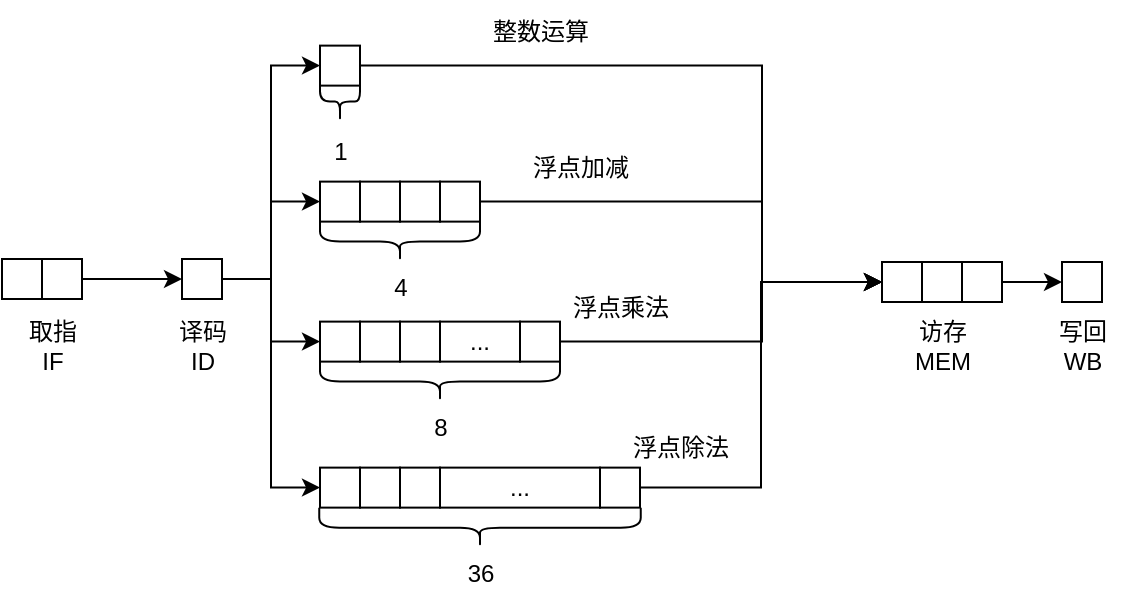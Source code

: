 <mxfile version="27.1.6" pages="6">
  <diagram id="3MTcr3TNhr-JeccO8icO" name="6-1">
    <mxGraphModel dx="946" dy="621" grid="1" gridSize="10" guides="1" tooltips="1" connect="1" arrows="1" fold="1" page="1" pageScale="1" pageWidth="827" pageHeight="1169" math="0" shadow="0">
      <root>
        <mxCell id="0" />
        <mxCell id="1" parent="0" />
        <mxCell id="F8xEh22ZQfdJpCzwcIAk-1" value="" style="whiteSpace=wrap;html=1;aspect=fixed;" parent="1" vertex="1">
          <mxGeometry x="40" y="338.5" width="20" height="20" as="geometry" />
        </mxCell>
        <mxCell id="F8xEh22ZQfdJpCzwcIAk-54" style="edgeStyle=orthogonalEdgeStyle;rounded=0;orthogonalLoop=1;jettySize=auto;html=1;exitX=1;exitY=0.5;exitDx=0;exitDy=0;entryX=0;entryY=0.5;entryDx=0;entryDy=0;" parent="1" source="F8xEh22ZQfdJpCzwcIAk-2" target="F8xEh22ZQfdJpCzwcIAk-4" edge="1">
          <mxGeometry relative="1" as="geometry" />
        </mxCell>
        <mxCell id="F8xEh22ZQfdJpCzwcIAk-2" value="" style="whiteSpace=wrap;html=1;aspect=fixed;" parent="1" vertex="1">
          <mxGeometry x="60" y="338.5" width="20" height="20" as="geometry" />
        </mxCell>
        <mxCell id="F8xEh22ZQfdJpCzwcIAk-3" value="取指&lt;div&gt;IF&lt;/div&gt;" style="text;html=1;align=center;verticalAlign=middle;resizable=0;points=[];autosize=1;strokeColor=none;fillColor=none;" parent="1" vertex="1">
          <mxGeometry x="40" y="361.5" width="50" height="40" as="geometry" />
        </mxCell>
        <mxCell id="F8xEh22ZQfdJpCzwcIAk-51" style="edgeStyle=orthogonalEdgeStyle;rounded=0;orthogonalLoop=1;jettySize=auto;html=1;exitX=1;exitY=0.5;exitDx=0;exitDy=0;entryX=0;entryY=0.5;entryDx=0;entryDy=0;" parent="1" source="F8xEh22ZQfdJpCzwcIAk-4" target="F8xEh22ZQfdJpCzwcIAk-8" edge="1">
          <mxGeometry relative="1" as="geometry" />
        </mxCell>
        <mxCell id="F8xEh22ZQfdJpCzwcIAk-53" style="edgeStyle=orthogonalEdgeStyle;rounded=0;orthogonalLoop=1;jettySize=auto;html=1;exitX=1;exitY=0.5;exitDx=0;exitDy=0;entryX=0;entryY=0.5;entryDx=0;entryDy=0;" parent="1" source="F8xEh22ZQfdJpCzwcIAk-4" target="F8xEh22ZQfdJpCzwcIAk-9" edge="1">
          <mxGeometry relative="1" as="geometry" />
        </mxCell>
        <mxCell id="F8xEh22ZQfdJpCzwcIAk-55" style="edgeStyle=orthogonalEdgeStyle;rounded=0;orthogonalLoop=1;jettySize=auto;html=1;exitX=1;exitY=0.5;exitDx=0;exitDy=0;entryX=0;entryY=0.5;entryDx=0;entryDy=0;" parent="1" source="F8xEh22ZQfdJpCzwcIAk-4" target="F8xEh22ZQfdJpCzwcIAk-13" edge="1">
          <mxGeometry relative="1" as="geometry" />
        </mxCell>
        <mxCell id="F8xEh22ZQfdJpCzwcIAk-56" style="edgeStyle=orthogonalEdgeStyle;rounded=0;orthogonalLoop=1;jettySize=auto;html=1;exitX=1;exitY=0.5;exitDx=0;exitDy=0;entryX=0;entryY=0.5;entryDx=0;entryDy=0;" parent="1" source="F8xEh22ZQfdJpCzwcIAk-4" target="F8xEh22ZQfdJpCzwcIAk-32" edge="1">
          <mxGeometry relative="1" as="geometry" />
        </mxCell>
        <mxCell id="F8xEh22ZQfdJpCzwcIAk-4" value="" style="whiteSpace=wrap;html=1;aspect=fixed;" parent="1" vertex="1">
          <mxGeometry x="130" y="338.5" width="20" height="20" as="geometry" />
        </mxCell>
        <mxCell id="F8xEh22ZQfdJpCzwcIAk-7" value="译码&lt;div&gt;ID&lt;/div&gt;" style="text;html=1;align=center;verticalAlign=middle;resizable=0;points=[];autosize=1;strokeColor=none;fillColor=none;" parent="1" vertex="1">
          <mxGeometry x="115" y="361.5" width="50" height="40" as="geometry" />
        </mxCell>
        <mxCell id="F8xEh22ZQfdJpCzwcIAk-63" style="edgeStyle=orthogonalEdgeStyle;rounded=0;orthogonalLoop=1;jettySize=auto;html=1;exitX=1;exitY=0.5;exitDx=0;exitDy=0;entryX=0;entryY=0.5;entryDx=0;entryDy=0;" parent="1" source="F8xEh22ZQfdJpCzwcIAk-8" target="F8xEh22ZQfdJpCzwcIAk-57" edge="1">
          <mxGeometry relative="1" as="geometry">
            <Array as="points">
              <mxPoint x="420" y="242" />
              <mxPoint x="420" y="350" />
            </Array>
          </mxGeometry>
        </mxCell>
        <mxCell id="F8xEh22ZQfdJpCzwcIAk-8" value="" style="whiteSpace=wrap;html=1;aspect=fixed;" parent="1" vertex="1">
          <mxGeometry x="199" y="231.81" width="20" height="20" as="geometry" />
        </mxCell>
        <mxCell id="F8xEh22ZQfdJpCzwcIAk-9" value="" style="whiteSpace=wrap;html=1;aspect=fixed;" parent="1" vertex="1">
          <mxGeometry x="199" y="299.81" width="20" height="20" as="geometry" />
        </mxCell>
        <mxCell id="F8xEh22ZQfdJpCzwcIAk-10" value="" style="whiteSpace=wrap;html=1;aspect=fixed;" parent="1" vertex="1">
          <mxGeometry x="219" y="299.81" width="20" height="20" as="geometry" />
        </mxCell>
        <mxCell id="F8xEh22ZQfdJpCzwcIAk-11" value="" style="whiteSpace=wrap;html=1;aspect=fixed;" parent="1" vertex="1">
          <mxGeometry x="239" y="299.81" width="20" height="20" as="geometry" />
        </mxCell>
        <mxCell id="F8xEh22ZQfdJpCzwcIAk-64" style="edgeStyle=orthogonalEdgeStyle;rounded=0;orthogonalLoop=1;jettySize=auto;html=1;exitX=1;exitY=0.5;exitDx=0;exitDy=0;entryX=0;entryY=0.5;entryDx=0;entryDy=0;" parent="1" source="F8xEh22ZQfdJpCzwcIAk-12" target="F8xEh22ZQfdJpCzwcIAk-57" edge="1">
          <mxGeometry relative="1" as="geometry">
            <Array as="points">
              <mxPoint x="420" y="310" />
              <mxPoint x="420" y="350" />
            </Array>
          </mxGeometry>
        </mxCell>
        <mxCell id="F8xEh22ZQfdJpCzwcIAk-12" value="" style="whiteSpace=wrap;html=1;aspect=fixed;" parent="1" vertex="1">
          <mxGeometry x="259" y="299.81" width="20" height="20" as="geometry" />
        </mxCell>
        <mxCell id="F8xEh22ZQfdJpCzwcIAk-13" value="" style="whiteSpace=wrap;html=1;aspect=fixed;" parent="1" vertex="1">
          <mxGeometry x="199" y="369.81" width="20" height="20" as="geometry" />
        </mxCell>
        <mxCell id="F8xEh22ZQfdJpCzwcIAk-14" value="" style="whiteSpace=wrap;html=1;aspect=fixed;" parent="1" vertex="1">
          <mxGeometry x="219" y="369.81" width="20" height="20" as="geometry" />
        </mxCell>
        <mxCell id="F8xEh22ZQfdJpCzwcIAk-15" value="" style="whiteSpace=wrap;html=1;aspect=fixed;" parent="1" vertex="1">
          <mxGeometry x="239" y="369.81" width="20" height="20" as="geometry" />
        </mxCell>
        <mxCell id="F8xEh22ZQfdJpCzwcIAk-65" style="edgeStyle=orthogonalEdgeStyle;rounded=0;orthogonalLoop=1;jettySize=auto;html=1;exitX=1;exitY=0.5;exitDx=0;exitDy=0;entryX=0;entryY=0.5;entryDx=0;entryDy=0;" parent="1" source="F8xEh22ZQfdJpCzwcIAk-16" target="F8xEh22ZQfdJpCzwcIAk-57" edge="1">
          <mxGeometry relative="1" as="geometry">
            <Array as="points">
              <mxPoint x="420" y="380" />
              <mxPoint x="420" y="350" />
            </Array>
          </mxGeometry>
        </mxCell>
        <mxCell id="F8xEh22ZQfdJpCzwcIAk-16" value="" style="whiteSpace=wrap;html=1;aspect=fixed;" parent="1" vertex="1">
          <mxGeometry x="299" y="369.81" width="20" height="20" as="geometry" />
        </mxCell>
        <mxCell id="F8xEh22ZQfdJpCzwcIAk-19" value="" style="shape=curlyBracket;whiteSpace=wrap;html=1;rounded=1;labelPosition=left;verticalLabelPosition=middle;align=right;verticalAlign=middle;rotation=-90;" parent="1" vertex="1">
          <mxGeometry x="249" y="339.81" width="20" height="120" as="geometry" />
        </mxCell>
        <mxCell id="F8xEh22ZQfdJpCzwcIAk-22" value="..." style="rounded=0;whiteSpace=wrap;html=1;" parent="1" vertex="1">
          <mxGeometry x="259" y="369.81" width="40" height="20" as="geometry" />
        </mxCell>
        <mxCell id="F8xEh22ZQfdJpCzwcIAk-23" value="8" style="text;html=1;align=center;verticalAlign=middle;resizable=0;points=[];autosize=1;strokeColor=none;fillColor=none;" parent="1" vertex="1">
          <mxGeometry x="244" y="407.81" width="30" height="30" as="geometry" />
        </mxCell>
        <mxCell id="F8xEh22ZQfdJpCzwcIAk-32" value="" style="whiteSpace=wrap;html=1;aspect=fixed;" parent="1" vertex="1">
          <mxGeometry x="199" y="442.81" width="20" height="20" as="geometry" />
        </mxCell>
        <mxCell id="F8xEh22ZQfdJpCzwcIAk-33" value="" style="whiteSpace=wrap;html=1;aspect=fixed;" parent="1" vertex="1">
          <mxGeometry x="219" y="442.81" width="20" height="20" as="geometry" />
        </mxCell>
        <mxCell id="F8xEh22ZQfdJpCzwcIAk-34" value="" style="whiteSpace=wrap;html=1;aspect=fixed;" parent="1" vertex="1">
          <mxGeometry x="239" y="442.81" width="20" height="20" as="geometry" />
        </mxCell>
        <mxCell id="F8xEh22ZQfdJpCzwcIAk-67" style="edgeStyle=orthogonalEdgeStyle;rounded=0;orthogonalLoop=1;jettySize=auto;html=1;exitX=1;exitY=0.5;exitDx=0;exitDy=0;entryX=0;entryY=0.5;entryDx=0;entryDy=0;" parent="1" source="F8xEh22ZQfdJpCzwcIAk-35" target="F8xEh22ZQfdJpCzwcIAk-57" edge="1">
          <mxGeometry relative="1" as="geometry" />
        </mxCell>
        <mxCell id="F8xEh22ZQfdJpCzwcIAk-35" value="" style="whiteSpace=wrap;html=1;aspect=fixed;" parent="1" vertex="1">
          <mxGeometry x="339" y="442.81" width="20" height="20" as="geometry" />
        </mxCell>
        <mxCell id="F8xEh22ZQfdJpCzwcIAk-36" value="" style="shape=curlyBracket;whiteSpace=wrap;html=1;rounded=1;labelPosition=left;verticalLabelPosition=middle;align=right;verticalAlign=middle;rotation=-90;" parent="1" vertex="1">
          <mxGeometry x="269" y="392.44" width="20" height="160.75" as="geometry" />
        </mxCell>
        <mxCell id="F8xEh22ZQfdJpCzwcIAk-37" value="..." style="rounded=0;whiteSpace=wrap;html=1;" parent="1" vertex="1">
          <mxGeometry x="259" y="442.81" width="80" height="20" as="geometry" />
        </mxCell>
        <mxCell id="F8xEh22ZQfdJpCzwcIAk-38" value="36" style="text;html=1;align=center;verticalAlign=middle;resizable=0;points=[];autosize=1;strokeColor=none;fillColor=none;" parent="1" vertex="1">
          <mxGeometry x="259" y="480.81" width="40" height="30" as="geometry" />
        </mxCell>
        <mxCell id="F8xEh22ZQfdJpCzwcIAk-57" value="" style="whiteSpace=wrap;html=1;aspect=fixed;" parent="1" vertex="1">
          <mxGeometry x="480" y="340" width="20" height="20" as="geometry" />
        </mxCell>
        <mxCell id="F8xEh22ZQfdJpCzwcIAk-58" value="" style="whiteSpace=wrap;html=1;aspect=fixed;" parent="1" vertex="1">
          <mxGeometry x="500" y="340" width="20" height="20" as="geometry" />
        </mxCell>
        <mxCell id="-ibgg5Om32j-pX7u0PhT-1" style="edgeStyle=orthogonalEdgeStyle;rounded=0;orthogonalLoop=1;jettySize=auto;html=1;exitX=1;exitY=0.5;exitDx=0;exitDy=0;" edge="1" parent="1" source="F8xEh22ZQfdJpCzwcIAk-59">
          <mxGeometry relative="1" as="geometry">
            <mxPoint x="570" y="350.034" as="targetPoint" />
          </mxGeometry>
        </mxCell>
        <mxCell id="F8xEh22ZQfdJpCzwcIAk-59" value="" style="whiteSpace=wrap;html=1;aspect=fixed;" parent="1" vertex="1">
          <mxGeometry x="520" y="340" width="20" height="20" as="geometry" />
        </mxCell>
        <mxCell id="F8xEh22ZQfdJpCzwcIAk-60" value="访存&lt;div&gt;MEM&lt;/div&gt;" style="text;html=1;align=center;verticalAlign=middle;resizable=0;points=[];autosize=1;strokeColor=none;fillColor=none;" parent="1" vertex="1">
          <mxGeometry x="485" y="361.5" width="50" height="40" as="geometry" />
        </mxCell>
        <mxCell id="F8xEh22ZQfdJpCzwcIAk-61" value="" style="whiteSpace=wrap;html=1;aspect=fixed;" parent="1" vertex="1">
          <mxGeometry x="570" y="340" width="20" height="20" as="geometry" />
        </mxCell>
        <mxCell id="F8xEh22ZQfdJpCzwcIAk-62" value="写回&lt;div&gt;WB&lt;/div&gt;" style="text;html=1;align=center;verticalAlign=middle;resizable=0;points=[];autosize=1;strokeColor=none;fillColor=none;" parent="1" vertex="1">
          <mxGeometry x="555" y="361.5" width="50" height="40" as="geometry" />
        </mxCell>
        <mxCell id="F8xEh22ZQfdJpCzwcIAk-68" value="整数运算" style="text;html=1;align=center;verticalAlign=middle;resizable=0;points=[];autosize=1;strokeColor=none;fillColor=none;" parent="1" vertex="1">
          <mxGeometry x="274" y="209.81" width="70" height="30" as="geometry" />
        </mxCell>
        <mxCell id="F8xEh22ZQfdJpCzwcIAk-69" value="浮点加减" style="text;html=1;align=center;verticalAlign=middle;resizable=0;points=[];autosize=1;strokeColor=none;fillColor=none;" parent="1" vertex="1">
          <mxGeometry x="294" y="277.81" width="70" height="30" as="geometry" />
        </mxCell>
        <mxCell id="F8xEh22ZQfdJpCzwcIAk-70" value="浮点乘法" style="text;html=1;align=center;verticalAlign=middle;resizable=0;points=[];autosize=1;strokeColor=none;fillColor=none;" parent="1" vertex="1">
          <mxGeometry x="314" y="347.81" width="70" height="30" as="geometry" />
        </mxCell>
        <mxCell id="F8xEh22ZQfdJpCzwcIAk-71" value="浮点除法" style="text;html=1;align=center;verticalAlign=middle;resizable=0;points=[];autosize=1;strokeColor=none;fillColor=none;" parent="1" vertex="1">
          <mxGeometry x="344" y="417.81" width="70" height="30" as="geometry" />
        </mxCell>
        <mxCell id="-ibgg5Om32j-pX7u0PhT-2" value="" style="shape=curlyBracket;whiteSpace=wrap;html=1;rounded=1;labelPosition=left;verticalLabelPosition=middle;align=right;verticalAlign=middle;rotation=-90;" vertex="1" parent="1">
          <mxGeometry x="199" y="249.81" width="20" height="20" as="geometry" />
        </mxCell>
        <mxCell id="-ibgg5Om32j-pX7u0PhT-3" value="1" style="text;html=1;align=center;verticalAlign=middle;resizable=0;points=[];autosize=1;strokeColor=none;fillColor=none;" vertex="1" parent="1">
          <mxGeometry x="194" y="269.81" width="30" height="30" as="geometry" />
        </mxCell>
        <mxCell id="-ibgg5Om32j-pX7u0PhT-4" value="" style="shape=curlyBracket;whiteSpace=wrap;html=1;rounded=1;labelPosition=left;verticalLabelPosition=middle;align=right;verticalAlign=middle;rotation=-90;" vertex="1" parent="1">
          <mxGeometry x="229" y="289.81" width="20" height="80" as="geometry" />
        </mxCell>
        <mxCell id="-ibgg5Om32j-pX7u0PhT-5" value="4" style="text;html=1;align=center;verticalAlign=middle;resizable=0;points=[];autosize=1;strokeColor=none;fillColor=none;" vertex="1" parent="1">
          <mxGeometry x="224" y="338.31" width="30" height="30" as="geometry" />
        </mxCell>
      </root>
    </mxGraphModel>
  </diagram>
  <diagram id="JGx-832xVF4lv-lajTiY" name="6-2">
    <mxGraphModel dx="920" dy="514" grid="1" gridSize="10" guides="1" tooltips="1" connect="1" arrows="1" fold="1" page="1" pageScale="1" pageWidth="827" pageHeight="1169" math="0" shadow="0">
      <root>
        <mxCell id="0" />
        <mxCell id="1" parent="0" />
        <mxCell id="BdHy_id4-90hP_OZupwu-1" value="" style="group" parent="1" vertex="1" connectable="0">
          <mxGeometry x="180" y="480" width="20.005" height="80" as="geometry" />
        </mxCell>
        <mxCell id="BdHy_id4-90hP_OZupwu-2" value="PC" style="rounded=0;whiteSpace=wrap;html=1;" parent="BdHy_id4-90hP_OZupwu-1" vertex="1">
          <mxGeometry width="20" height="80" as="geometry" />
        </mxCell>
        <mxCell id="BdHy_id4-90hP_OZupwu-4" value="" style="group" parent="1" vertex="1" connectable="0">
          <mxGeometry x="300" y="480" width="20.005" height="80" as="geometry" />
        </mxCell>
        <mxCell id="BdHy_id4-90hP_OZupwu-5" value="F/D" style="rounded=0;whiteSpace=wrap;html=1;" parent="BdHy_id4-90hP_OZupwu-4" vertex="1">
          <mxGeometry width="20" height="80" as="geometry" />
        </mxCell>
        <mxCell id="BdHy_id4-90hP_OZupwu-6" value="" style="triangle;whiteSpace=wrap;html=1;rotation=-90;" parent="BdHy_id4-90hP_OZupwu-4" vertex="1">
          <mxGeometry x="3.13" y="61.88" width="13.75" height="20" as="geometry" />
        </mxCell>
        <mxCell id="BdHy_id4-90hP_OZupwu-7" style="edgeStyle=orthogonalEdgeStyle;rounded=0;orthogonalLoop=1;jettySize=auto;html=1;exitX=1;exitY=0.5;exitDx=0;exitDy=0;entryX=0;entryY=0.5;entryDx=0;entryDy=0;endArrow=none;startFill=0;" parent="1" source="BdHy_id4-90hP_OZupwu-8" target="BdHy_id4-90hP_OZupwu-5" edge="1">
          <mxGeometry relative="1" as="geometry" />
        </mxCell>
        <mxCell id="BdHy_id4-90hP_OZupwu-8" value="I-cache" style="rounded=1;whiteSpace=wrap;html=1;arcSize=32;" parent="1" vertex="1">
          <mxGeometry x="220" y="505" width="60" height="30" as="geometry" />
        </mxCell>
        <mxCell id="BdHy_id4-90hP_OZupwu-9" style="edgeStyle=orthogonalEdgeStyle;rounded=0;orthogonalLoop=1;jettySize=auto;html=1;exitX=1;exitY=0.5;exitDx=0;exitDy=0;entryX=0;entryY=0.5;entryDx=0;entryDy=0;endArrow=none;startFill=0;" parent="1" source="BdHy_id4-90hP_OZupwu-2" target="BdHy_id4-90hP_OZupwu-8" edge="1">
          <mxGeometry relative="1" as="geometry" />
        </mxCell>
        <mxCell id="BdHy_id4-90hP_OZupwu-10" style="edgeStyle=orthogonalEdgeStyle;rounded=0;orthogonalLoop=1;jettySize=auto;html=1;exitX=1;exitY=0.5;exitDx=0;exitDy=0;entryX=0;entryY=0.5;entryDx=0;entryDy=0;endArrow=none;startFill=0;" parent="1" target="BdHy_id4-90hP_OZupwu-84" edge="1">
          <mxGeometry relative="1" as="geometry">
            <mxPoint x="400" y="515" as="sourcePoint" />
            <Array as="points">
              <mxPoint x="400" y="520" />
            </Array>
          </mxGeometry>
        </mxCell>
        <mxCell id="BdHy_id4-90hP_OZupwu-11" value="decode" style="rounded=1;whiteSpace=wrap;html=1;arcSize=32;" parent="1" vertex="1">
          <mxGeometry x="340" y="505" width="60" height="30" as="geometry" />
        </mxCell>
        <mxCell id="BdHy_id4-90hP_OZupwu-12" style="edgeStyle=orthogonalEdgeStyle;rounded=0;orthogonalLoop=1;jettySize=auto;html=1;exitX=1;exitY=0.5;exitDx=0;exitDy=0;entryX=0;entryY=0.5;entryDx=0;entryDy=0;endArrow=none;startFill=0;" parent="1" source="BdHy_id4-90hP_OZupwu-5" edge="1">
          <mxGeometry relative="1" as="geometry">
            <mxPoint x="340" y="520" as="targetPoint" />
          </mxGeometry>
        </mxCell>
        <mxCell id="BdHy_id4-90hP_OZupwu-34" value="" style="group" parent="1" vertex="1" connectable="0">
          <mxGeometry x="510" y="480" width="10" height="40" as="geometry" />
        </mxCell>
        <mxCell id="BdHy_id4-90hP_OZupwu-35" value="" style="rounded=0;whiteSpace=wrap;html=1;" parent="BdHy_id4-90hP_OZupwu-34" vertex="1">
          <mxGeometry width="10" height="40" as="geometry" />
        </mxCell>
        <mxCell id="BdHy_id4-90hP_OZupwu-36" value="" style="triangle;whiteSpace=wrap;html=1;rotation=-90;" parent="BdHy_id4-90hP_OZupwu-34" vertex="1">
          <mxGeometry x="2.5" y="32.5" width="5" height="10" as="geometry" />
        </mxCell>
        <mxCell id="BdHy_id4-90hP_OZupwu-37" style="edgeStyle=orthogonalEdgeStyle;rounded=0;orthogonalLoop=1;jettySize=auto;html=1;exitX=1;exitY=0.5;exitDx=0;exitDy=0;entryX=0;entryY=0.5;entryDx=0;entryDy=0;" parent="1" source="BdHy_id4-90hP_OZupwu-38" target="BdHy_id4-90hP_OZupwu-35" edge="1">
          <mxGeometry relative="1" as="geometry" />
        </mxCell>
        <mxCell id="BdHy_id4-90hP_OZupwu-38" value="A0" style="rounded=1;whiteSpace=wrap;html=1;arcSize=32;" parent="1" vertex="1">
          <mxGeometry x="460" y="490" width="30" height="20" as="geometry" />
        </mxCell>
        <mxCell id="BdHy_id4-90hP_OZupwu-39" value="" style="group" parent="1" vertex="1" connectable="0">
          <mxGeometry x="590" y="480" width="10" height="40" as="geometry" />
        </mxCell>
        <mxCell id="BdHy_id4-90hP_OZupwu-40" value="" style="rounded=0;whiteSpace=wrap;html=1;" parent="BdHy_id4-90hP_OZupwu-39" vertex="1">
          <mxGeometry width="10" height="40" as="geometry" />
        </mxCell>
        <mxCell id="BdHy_id4-90hP_OZupwu-41" value="" style="triangle;whiteSpace=wrap;html=1;rotation=-90;" parent="BdHy_id4-90hP_OZupwu-39" vertex="1">
          <mxGeometry x="2.5" y="32.5" width="5" height="10" as="geometry" />
        </mxCell>
        <mxCell id="L0Bg7Ld19MsG-IBqD2fD-2" value="" style="endArrow=none;dashed=1;html=1;rounded=0;" edge="1" parent="BdHy_id4-90hP_OZupwu-39">
          <mxGeometry width="50" height="50" relative="1" as="geometry">
            <mxPoint x="10" y="120" as="sourcePoint" />
            <mxPoint x="10" y="-20" as="targetPoint" />
          </mxGeometry>
        </mxCell>
        <mxCell id="BdHy_id4-90hP_OZupwu-43" style="edgeStyle=orthogonalEdgeStyle;rounded=0;orthogonalLoop=1;jettySize=auto;html=1;exitX=1;exitY=0.5;exitDx=0;exitDy=0;entryX=0;entryY=0.5;entryDx=0;entryDy=0;" parent="1" source="BdHy_id4-90hP_OZupwu-44" target="BdHy_id4-90hP_OZupwu-40" edge="1">
          <mxGeometry relative="1" as="geometry" />
        </mxCell>
        <mxCell id="BdHy_id4-90hP_OZupwu-44" value="A1" style="rounded=1;whiteSpace=wrap;html=1;arcSize=32;" parent="1" vertex="1">
          <mxGeometry x="540" y="490" width="30" height="20" as="geometry" />
        </mxCell>
        <mxCell id="BdHy_id4-90hP_OZupwu-45" style="edgeStyle=orthogonalEdgeStyle;rounded=0;orthogonalLoop=1;jettySize=auto;html=1;exitX=1;exitY=0.5;exitDx=0;exitDy=0;entryX=0;entryY=0.5;entryDx=0;entryDy=0;" parent="1" target="BdHy_id4-90hP_OZupwu-38" edge="1">
          <mxGeometry relative="1" as="geometry">
            <mxPoint x="440" y="500" as="sourcePoint" />
          </mxGeometry>
        </mxCell>
        <mxCell id="BdHy_id4-90hP_OZupwu-46" style="edgeStyle=orthogonalEdgeStyle;rounded=0;orthogonalLoop=1;jettySize=auto;html=1;exitX=1;exitY=0.5;exitDx=0;exitDy=0;entryX=0;entryY=0.5;entryDx=0;entryDy=0;" parent="1" source="BdHy_id4-90hP_OZupwu-35" target="BdHy_id4-90hP_OZupwu-44" edge="1">
          <mxGeometry relative="1" as="geometry" />
        </mxCell>
        <mxCell id="BdHy_id4-90hP_OZupwu-47" value="" style="group" parent="1" vertex="1" connectable="0">
          <mxGeometry x="510" y="530" width="10" height="40" as="geometry" />
        </mxCell>
        <mxCell id="BdHy_id4-90hP_OZupwu-48" value="" style="rounded=0;whiteSpace=wrap;html=1;" parent="BdHy_id4-90hP_OZupwu-47" vertex="1">
          <mxGeometry width="10" height="40" as="geometry" />
        </mxCell>
        <mxCell id="BdHy_id4-90hP_OZupwu-49" value="" style="triangle;whiteSpace=wrap;html=1;rotation=-90;" parent="BdHy_id4-90hP_OZupwu-47" vertex="1">
          <mxGeometry x="2.5" y="32.5" width="5" height="10" as="geometry" />
        </mxCell>
        <mxCell id="BdHy_id4-90hP_OZupwu-50" style="edgeStyle=orthogonalEdgeStyle;rounded=0;orthogonalLoop=1;jettySize=auto;html=1;exitX=1;exitY=0.5;exitDx=0;exitDy=0;entryX=0;entryY=0.5;entryDx=0;entryDy=0;" parent="1" source="BdHy_id4-90hP_OZupwu-51" target="BdHy_id4-90hP_OZupwu-48" edge="1">
          <mxGeometry relative="1" as="geometry" />
        </mxCell>
        <mxCell id="BdHy_id4-90hP_OZupwu-51" value="M0" style="rounded=1;whiteSpace=wrap;html=1;arcSize=32;" parent="1" vertex="1">
          <mxGeometry x="460" y="540" width="30" height="20" as="geometry" />
        </mxCell>
        <mxCell id="BdHy_id4-90hP_OZupwu-52" value="" style="group" parent="1" vertex="1" connectable="0">
          <mxGeometry x="590" y="530" width="10" height="40" as="geometry" />
        </mxCell>
        <mxCell id="BdHy_id4-90hP_OZupwu-53" value="" style="rounded=0;whiteSpace=wrap;html=1;" parent="BdHy_id4-90hP_OZupwu-52" vertex="1">
          <mxGeometry width="10" height="40" as="geometry" />
        </mxCell>
        <mxCell id="BdHy_id4-90hP_OZupwu-54" value="" style="triangle;whiteSpace=wrap;html=1;rotation=-90;" parent="BdHy_id4-90hP_OZupwu-52" vertex="1">
          <mxGeometry x="2.5" y="32.5" width="5" height="10" as="geometry" />
        </mxCell>
        <mxCell id="BdHy_id4-90hP_OZupwu-55" style="edgeStyle=orthogonalEdgeStyle;rounded=0;orthogonalLoop=1;jettySize=auto;html=1;exitX=1;exitY=0.5;exitDx=0;exitDy=0;entryX=0;entryY=0.5;entryDx=0;entryDy=0;" parent="1" source="BdHy_id4-90hP_OZupwu-56" target="BdHy_id4-90hP_OZupwu-53" edge="1">
          <mxGeometry relative="1" as="geometry" />
        </mxCell>
        <mxCell id="BdHy_id4-90hP_OZupwu-56" value="M1" style="rounded=1;whiteSpace=wrap;html=1;arcSize=32;" parent="1" vertex="1">
          <mxGeometry x="540" y="540" width="30" height="20" as="geometry" />
        </mxCell>
        <mxCell id="BdHy_id4-90hP_OZupwu-57" style="edgeStyle=orthogonalEdgeStyle;rounded=0;orthogonalLoop=1;jettySize=auto;html=1;exitX=1;exitY=0.5;exitDx=0;exitDy=0;entryX=0;entryY=0.5;entryDx=0;entryDy=0;" parent="1" source="BdHy_id4-90hP_OZupwu-48" target="BdHy_id4-90hP_OZupwu-56" edge="1">
          <mxGeometry relative="1" as="geometry" />
        </mxCell>
        <mxCell id="BdHy_id4-90hP_OZupwu-58" value="" style="group" parent="1" vertex="1" connectable="0">
          <mxGeometry x="670" y="530" width="10" height="40" as="geometry" />
        </mxCell>
        <mxCell id="BdHy_id4-90hP_OZupwu-59" value="" style="rounded=0;whiteSpace=wrap;html=1;" parent="BdHy_id4-90hP_OZupwu-58" vertex="1">
          <mxGeometry width="10" height="40" as="geometry" />
        </mxCell>
        <mxCell id="BdHy_id4-90hP_OZupwu-60" value="" style="triangle;whiteSpace=wrap;html=1;rotation=-90;" parent="BdHy_id4-90hP_OZupwu-58" vertex="1">
          <mxGeometry x="2.5" y="32.5" width="5" height="10" as="geometry" />
        </mxCell>
        <mxCell id="BdHy_id4-90hP_OZupwu-61" style="edgeStyle=orthogonalEdgeStyle;rounded=0;orthogonalLoop=1;jettySize=auto;html=1;exitX=1;exitY=0.5;exitDx=0;exitDy=0;entryX=0;entryY=0.5;entryDx=0;entryDy=0;" parent="1" source="BdHy_id4-90hP_OZupwu-62" target="BdHy_id4-90hP_OZupwu-59" edge="1">
          <mxGeometry relative="1" as="geometry" />
        </mxCell>
        <mxCell id="BdHy_id4-90hP_OZupwu-62" value="M2" style="rounded=1;whiteSpace=wrap;html=1;arcSize=32;" parent="1" vertex="1">
          <mxGeometry x="620" y="540" width="30" height="20" as="geometry" />
        </mxCell>
        <mxCell id="BdHy_id4-90hP_OZupwu-63" value="" style="group" parent="1" vertex="1" connectable="0">
          <mxGeometry x="750" y="530" width="10" height="40" as="geometry" />
        </mxCell>
        <mxCell id="BdHy_id4-90hP_OZupwu-64" value="" style="rounded=0;whiteSpace=wrap;html=1;" parent="BdHy_id4-90hP_OZupwu-63" vertex="1">
          <mxGeometry width="10" height="40" as="geometry" />
        </mxCell>
        <mxCell id="BdHy_id4-90hP_OZupwu-65" value="" style="triangle;whiteSpace=wrap;html=1;rotation=-90;" parent="BdHy_id4-90hP_OZupwu-63" vertex="1">
          <mxGeometry x="2.5" y="32.5" width="5" height="10" as="geometry" />
        </mxCell>
        <mxCell id="BdHy_id4-90hP_OZupwu-66" style="edgeStyle=orthogonalEdgeStyle;rounded=0;orthogonalLoop=1;jettySize=auto;html=1;exitX=1;exitY=0.5;exitDx=0;exitDy=0;entryX=0;entryY=0.5;entryDx=0;entryDy=0;" parent="1" source="BdHy_id4-90hP_OZupwu-67" target="BdHy_id4-90hP_OZupwu-64" edge="1">
          <mxGeometry relative="1" as="geometry" />
        </mxCell>
        <mxCell id="BdHy_id4-90hP_OZupwu-67" value="M3" style="rounded=1;whiteSpace=wrap;html=1;arcSize=32;" parent="1" vertex="1">
          <mxGeometry x="700" y="540" width="30" height="20" as="geometry" />
        </mxCell>
        <mxCell id="BdHy_id4-90hP_OZupwu-68" style="edgeStyle=orthogonalEdgeStyle;rounded=0;orthogonalLoop=1;jettySize=auto;html=1;exitX=1;exitY=0.5;exitDx=0;exitDy=0;entryX=0;entryY=0.5;entryDx=0;entryDy=0;" parent="1" source="BdHy_id4-90hP_OZupwu-59" target="BdHy_id4-90hP_OZupwu-67" edge="1">
          <mxGeometry relative="1" as="geometry" />
        </mxCell>
        <mxCell id="BdHy_id4-90hP_OZupwu-69" style="edgeStyle=orthogonalEdgeStyle;rounded=0;orthogonalLoop=1;jettySize=auto;html=1;exitX=1;exitY=0.5;exitDx=0;exitDy=0;entryX=0;entryY=0.5;entryDx=0;entryDy=0;" parent="1" target="BdHy_id4-90hP_OZupwu-51" edge="1">
          <mxGeometry relative="1" as="geometry">
            <mxPoint x="440" y="555" as="sourcePoint" />
            <Array as="points">
              <mxPoint x="440" y="550" />
            </Array>
          </mxGeometry>
        </mxCell>
        <mxCell id="BdHy_id4-90hP_OZupwu-70" style="edgeStyle=orthogonalEdgeStyle;rounded=0;orthogonalLoop=1;jettySize=auto;html=1;exitX=1;exitY=0.5;exitDx=0;exitDy=0;entryX=0;entryY=0.5;entryDx=0;entryDy=0;" parent="1" source="BdHy_id4-90hP_OZupwu-53" target="BdHy_id4-90hP_OZupwu-62" edge="1">
          <mxGeometry relative="1" as="geometry" />
        </mxCell>
        <mxCell id="BdHy_id4-90hP_OZupwu-71" value="" style="group;" parent="1" vertex="1" connectable="0">
          <mxGeometry x="870" y="480" width="20.005" height="80" as="geometry" />
        </mxCell>
        <mxCell id="BdHy_id4-90hP_OZupwu-72" value="&lt;font&gt;M&lt;/font&gt;" style="rounded=0;whiteSpace=wrap;html=1;" parent="BdHy_id4-90hP_OZupwu-71" vertex="1">
          <mxGeometry width="20" height="80" as="geometry" />
        </mxCell>
        <mxCell id="BdHy_id4-90hP_OZupwu-73" value="" style="triangle;whiteSpace=wrap;html=1;rotation=-90;" parent="BdHy_id4-90hP_OZupwu-71" vertex="1">
          <mxGeometry x="3.13" y="61.88" width="13.75" height="20" as="geometry" />
        </mxCell>
        <mxCell id="BdHy_id4-90hP_OZupwu-75" style="rounded=0;orthogonalLoop=1;jettySize=auto;html=1;exitX=1;exitY=0.5;exitDx=0;exitDy=0;entryX=0;entryY=0.25;entryDx=0;entryDy=0;" parent="1" source="BdHy_id4-90hP_OZupwu-40" target="BdHy_id4-90hP_OZupwu-100" edge="1">
          <mxGeometry relative="1" as="geometry" />
        </mxCell>
        <mxCell id="BdHy_id4-90hP_OZupwu-76" style="rounded=0;orthogonalLoop=1;jettySize=auto;html=1;exitX=1;exitY=0.5;exitDx=0;exitDy=0;entryX=0;entryY=0.75;entryDx=0;entryDy=0;" parent="1" source="BdHy_id4-90hP_OZupwu-64" edge="1">
          <mxGeometry relative="1" as="geometry">
            <mxPoint x="790" y="532.5" as="targetPoint" />
          </mxGeometry>
        </mxCell>
        <mxCell id="BdHy_id4-90hP_OZupwu-77" value="" style="group" parent="1" vertex="1" connectable="0">
          <mxGeometry x="920" y="480" width="20.005" height="80" as="geometry" />
        </mxCell>
        <mxCell id="BdHy_id4-90hP_OZupwu-78" value="WB" style="rounded=0;whiteSpace=wrap;html=1;" parent="BdHy_id4-90hP_OZupwu-77" vertex="1">
          <mxGeometry width="20" height="80" as="geometry" />
        </mxCell>
        <mxCell id="BdHy_id4-90hP_OZupwu-79" value="" style="triangle;whiteSpace=wrap;html=1;rotation=-90;" parent="BdHy_id4-90hP_OZupwu-77" vertex="1">
          <mxGeometry x="3.13" y="61.88" width="13.75" height="20" as="geometry" />
        </mxCell>
        <mxCell id="BdHy_id4-90hP_OZupwu-80" style="edgeStyle=orthogonalEdgeStyle;rounded=0;orthogonalLoop=1;jettySize=auto;html=1;exitX=1;exitY=0.5;exitDx=0;exitDy=0;entryX=0;entryY=0.5;entryDx=0;entryDy=0;" parent="1" source="BdHy_id4-90hP_OZupwu-72" target="BdHy_id4-90hP_OZupwu-78" edge="1">
          <mxGeometry relative="1" as="geometry" />
        </mxCell>
        <mxCell id="BdHy_id4-90hP_OZupwu-81" value="" style="endArrow=none;dashed=1;html=1;rounded=0;" parent="1" edge="1">
          <mxGeometry width="50" height="50" relative="1" as="geometry">
            <mxPoint x="200" y="620" as="sourcePoint" />
            <mxPoint x="200" y="440" as="targetPoint" />
          </mxGeometry>
        </mxCell>
        <mxCell id="BdHy_id4-90hP_OZupwu-82" value="" style="endArrow=none;dashed=1;html=1;rounded=0;" parent="1" edge="1">
          <mxGeometry width="50" height="50" relative="1" as="geometry">
            <mxPoint x="320" y="620" as="sourcePoint" />
            <mxPoint x="320.01" y="440" as="targetPoint" />
          </mxGeometry>
        </mxCell>
        <mxCell id="BdHy_id4-90hP_OZupwu-83" value="" style="group" parent="1" vertex="1" connectable="0">
          <mxGeometry x="420" y="480" width="20.005" height="80" as="geometry" />
        </mxCell>
        <mxCell id="BdHy_id4-90hP_OZupwu-84" value="D/E" style="rounded=0;whiteSpace=wrap;html=1;" parent="BdHy_id4-90hP_OZupwu-83" vertex="1">
          <mxGeometry width="20" height="80" as="geometry" />
        </mxCell>
        <mxCell id="BdHy_id4-90hP_OZupwu-85" value="" style="triangle;whiteSpace=wrap;html=1;rotation=-90;" parent="BdHy_id4-90hP_OZupwu-83" vertex="1">
          <mxGeometry x="3.13" y="61.88" width="13.75" height="20" as="geometry" />
        </mxCell>
        <mxCell id="BdHy_id4-90hP_OZupwu-86" value="" style="endArrow=none;dashed=1;html=1;rounded=0;" parent="BdHy_id4-90hP_OZupwu-83" edge="1">
          <mxGeometry width="50" height="50" relative="1" as="geometry">
            <mxPoint x="20" y="140" as="sourcePoint" />
            <mxPoint x="20.01" y="-40" as="targetPoint" />
          </mxGeometry>
        </mxCell>
        <mxCell id="BdHy_id4-90hP_OZupwu-88" value="" style="endArrow=none;dashed=1;html=1;rounded=0;" parent="1" edge="1">
          <mxGeometry width="50" height="50" relative="1" as="geometry">
            <mxPoint x="520" y="600" as="sourcePoint" />
            <mxPoint x="520" y="460" as="targetPoint" />
          </mxGeometry>
        </mxCell>
        <mxCell id="BdHy_id4-90hP_OZupwu-90" value="" style="endArrow=none;dashed=1;html=1;rounded=0;" parent="1" edge="1">
          <mxGeometry width="50" height="50" relative="1" as="geometry">
            <mxPoint x="760" y="620" as="sourcePoint" />
            <mxPoint x="760" y="440" as="targetPoint" />
          </mxGeometry>
        </mxCell>
        <mxCell id="BdHy_id4-90hP_OZupwu-92" value="取指&lt;div&gt;IF&lt;/div&gt;" style="text;html=1;align=center;verticalAlign=middle;resizable=0;points=[];autosize=1;strokeColor=none;fillColor=none;" parent="1" vertex="1">
          <mxGeometry x="230" y="600" width="50" height="40" as="geometry" />
        </mxCell>
        <mxCell id="BdHy_id4-90hP_OZupwu-93" value="译码&lt;div&gt;ID&lt;/div&gt;" style="text;html=1;align=center;verticalAlign=middle;resizable=0;points=[];autosize=1;strokeColor=none;fillColor=none;" parent="1" vertex="1">
          <mxGeometry x="350" y="600" width="50" height="40" as="geometry" />
        </mxCell>
        <mxCell id="BdHy_id4-90hP_OZupwu-96" value="执行&lt;div&gt;EX&lt;/div&gt;" style="text;html=1;align=center;verticalAlign=middle;resizable=0;points=[];autosize=1;strokeColor=none;fillColor=none;" parent="1" vertex="1">
          <mxGeometry x="580" y="600" width="50" height="40" as="geometry" />
        </mxCell>
        <mxCell id="BdHy_id4-90hP_OZupwu-97" value="访存&lt;div&gt;MEM&lt;/div&gt;" style="text;html=1;align=center;verticalAlign=middle;resizable=0;points=[];autosize=1;strokeColor=none;fillColor=none;" parent="1" vertex="1">
          <mxGeometry x="795" y="600" width="50" height="40" as="geometry" />
        </mxCell>
        <mxCell id="BdHy_id4-90hP_OZupwu-98" value="写回&lt;div&gt;WB&lt;/div&gt;" style="text;html=1;align=center;verticalAlign=middle;resizable=0;points=[];autosize=1;strokeColor=none;fillColor=none;" parent="1" vertex="1">
          <mxGeometry x="890.01" y="600" width="50" height="40" as="geometry" />
        </mxCell>
        <mxCell id="BdHy_id4-90hP_OZupwu-99" style="edgeStyle=orthogonalEdgeStyle;rounded=0;orthogonalLoop=1;jettySize=auto;html=1;exitX=1;exitY=0.5;exitDx=0;exitDy=0;entryX=0;entryY=0.5;entryDx=0;entryDy=0;" parent="1" source="BdHy_id4-90hP_OZupwu-100" target="BdHy_id4-90hP_OZupwu-72" edge="1">
          <mxGeometry relative="1" as="geometry">
            <Array as="points">
              <mxPoint x="860" y="520" />
              <mxPoint x="860" y="520" />
            </Array>
          </mxGeometry>
        </mxCell>
        <mxCell id="BdHy_id4-90hP_OZupwu-100" value="D-cache" style="rounded=1;whiteSpace=wrap;html=1;arcSize=32;" parent="1" vertex="1">
          <mxGeometry x="790" y="505" width="60" height="30" as="geometry" />
        </mxCell>
        <mxCell id="L0Bg7Ld19MsG-IBqD2fD-3" value="" style="endArrow=none;dashed=1;html=1;rounded=0;" edge="1" parent="1">
          <mxGeometry width="50" height="50" relative="1" as="geometry">
            <mxPoint x="680" y="600" as="sourcePoint" />
            <mxPoint x="680" y="460" as="targetPoint" />
          </mxGeometry>
        </mxCell>
        <mxCell id="BdHy_id4-90hP_OZupwu-3" value="" style="triangle;whiteSpace=wrap;html=1;rotation=-90;" parent="1" vertex="1">
          <mxGeometry x="183.13" y="541.88" width="13.75" height="20" as="geometry" />
        </mxCell>
        <mxCell id="e5U0HgXmlm9ed7UVqpKG-1" value="" style="endArrow=none;dashed=1;html=1;rounded=0;" edge="1" parent="1">
          <mxGeometry width="50" height="50" relative="1" as="geometry">
            <mxPoint x="890.01" y="620" as="sourcePoint" />
            <mxPoint x="890.01" y="440" as="targetPoint" />
          </mxGeometry>
        </mxCell>
        <mxCell id="e5U0HgXmlm9ed7UVqpKG-2" value="" style="endArrow=none;dashed=1;html=1;rounded=0;" edge="1" parent="1">
          <mxGeometry width="50" height="50" relative="1" as="geometry">
            <mxPoint x="939.44" y="620" as="sourcePoint" />
            <mxPoint x="939.44" y="440" as="targetPoint" />
          </mxGeometry>
        </mxCell>
      </root>
    </mxGraphModel>
  </diagram>
  <diagram id="V3mJKftNvcIM1z_xhnJW" name="6-5">
    <mxGraphModel dx="920" dy="514" grid="1" gridSize="10" guides="1" tooltips="1" connect="1" arrows="1" fold="1" page="1" pageScale="1" pageWidth="827" pageHeight="1169" math="0" shadow="0">
      <root>
        <mxCell id="0" />
        <mxCell id="1" parent="0" />
        <mxCell id="gsuzVnjwvJ-2prfaanhb-1" value="" style="group" parent="1" vertex="1" connectable="0">
          <mxGeometry x="180" y="640" width="20.005" height="80" as="geometry" />
        </mxCell>
        <mxCell id="gsuzVnjwvJ-2prfaanhb-2" value="PC" style="rounded=0;whiteSpace=wrap;html=1;" parent="gsuzVnjwvJ-2prfaanhb-1" vertex="1">
          <mxGeometry width="20" height="80" as="geometry" />
        </mxCell>
        <mxCell id="gsuzVnjwvJ-2prfaanhb-3" value="" style="triangle;whiteSpace=wrap;html=1;rotation=-90;" parent="gsuzVnjwvJ-2prfaanhb-1" vertex="1">
          <mxGeometry x="3.13" y="61.88" width="13.75" height="20" as="geometry" />
        </mxCell>
        <mxCell id="gsuzVnjwvJ-2prfaanhb-4" value="" style="group" parent="1" vertex="1" connectable="0">
          <mxGeometry x="300" y="640" width="20.005" height="80" as="geometry" />
        </mxCell>
        <mxCell id="gsuzVnjwvJ-2prfaanhb-5" value="F/D" style="rounded=0;whiteSpace=wrap;html=1;" parent="gsuzVnjwvJ-2prfaanhb-4" vertex="1">
          <mxGeometry width="20" height="80" as="geometry" />
        </mxCell>
        <mxCell id="gsuzVnjwvJ-2prfaanhb-6" value="" style="triangle;whiteSpace=wrap;html=1;rotation=-90;" parent="gsuzVnjwvJ-2prfaanhb-4" vertex="1">
          <mxGeometry x="3.13" y="61.88" width="13.75" height="20" as="geometry" />
        </mxCell>
        <mxCell id="gsuzVnjwvJ-2prfaanhb-7" style="edgeStyle=orthogonalEdgeStyle;rounded=0;orthogonalLoop=1;jettySize=auto;html=1;exitX=1;exitY=0.5;exitDx=0;exitDy=0;entryX=0;entryY=0.5;entryDx=0;entryDy=0;endArrow=none;startFill=0;" parent="1" source="gsuzVnjwvJ-2prfaanhb-8" target="gsuzVnjwvJ-2prfaanhb-5" edge="1">
          <mxGeometry relative="1" as="geometry" />
        </mxCell>
        <mxCell id="gsuzVnjwvJ-2prfaanhb-8" value="I-cache" style="rounded=1;whiteSpace=wrap;html=1;arcSize=32;" parent="1" vertex="1">
          <mxGeometry x="220" y="665" width="60" height="30" as="geometry" />
        </mxCell>
        <mxCell id="gsuzVnjwvJ-2prfaanhb-9" style="edgeStyle=orthogonalEdgeStyle;rounded=0;orthogonalLoop=1;jettySize=auto;html=1;exitX=1;exitY=0.5;exitDx=0;exitDy=0;entryX=0;entryY=0.5;entryDx=0;entryDy=0;endArrow=none;startFill=0;" parent="1" source="gsuzVnjwvJ-2prfaanhb-2" target="gsuzVnjwvJ-2prfaanhb-8" edge="1">
          <mxGeometry relative="1" as="geometry" />
        </mxCell>
        <mxCell id="gsuzVnjwvJ-2prfaanhb-10" style="edgeStyle=orthogonalEdgeStyle;rounded=0;orthogonalLoop=1;jettySize=auto;html=1;exitX=1;exitY=0.5;exitDx=0;exitDy=0;entryX=0;entryY=0.5;entryDx=0;entryDy=0;endArrow=none;startFill=0;" parent="1" source="gsuzVnjwvJ-2prfaanhb-11" target="gsuzVnjwvJ-2prfaanhb-84" edge="1">
          <mxGeometry relative="1" as="geometry" />
        </mxCell>
        <mxCell id="gsuzVnjwvJ-2prfaanhb-11" value="decode" style="rounded=1;whiteSpace=wrap;html=1;arcSize=32;" parent="1" vertex="1">
          <mxGeometry x="340" y="665" width="60" height="30" as="geometry" />
        </mxCell>
        <mxCell id="gsuzVnjwvJ-2prfaanhb-12" style="edgeStyle=orthogonalEdgeStyle;rounded=0;orthogonalLoop=1;jettySize=auto;html=1;exitX=1;exitY=0.5;exitDx=0;exitDy=0;entryX=0;entryY=0.5;entryDx=0;entryDy=0;endArrow=none;startFill=0;" parent="1" source="gsuzVnjwvJ-2prfaanhb-5" target="gsuzVnjwvJ-2prfaanhb-11" edge="1">
          <mxGeometry relative="1" as="geometry" />
        </mxCell>
        <mxCell id="gsuzVnjwvJ-2prfaanhb-13" style="edgeStyle=orthogonalEdgeStyle;rounded=0;orthogonalLoop=1;jettySize=auto;html=1;exitX=1;exitY=0.5;exitDx=0;exitDy=0;entryX=0;entryY=0.5;entryDx=0;entryDy=0;endArrow=none;startFill=0;" parent="1" source="gsuzVnjwvJ-2prfaanhb-14" target="gsuzVnjwvJ-2prfaanhb-16" edge="1">
          <mxGeometry relative="1" as="geometry" />
        </mxCell>
        <mxCell id="gsuzVnjwvJ-2prfaanhb-14" value="RAT" style="rounded=1;whiteSpace=wrap;html=1;arcSize=32;" parent="1" vertex="1">
          <mxGeometry x="460" y="665" width="60" height="30" as="geometry" />
        </mxCell>
        <mxCell id="gsuzVnjwvJ-2prfaanhb-15" value="" style="group" parent="1" vertex="1" connectable="0">
          <mxGeometry x="540" y="640" width="20.005" height="80" as="geometry" />
        </mxCell>
        <mxCell id="gsuzVnjwvJ-2prfaanhb-16" value="R/I" style="rounded=0;whiteSpace=wrap;html=1;" parent="gsuzVnjwvJ-2prfaanhb-15" vertex="1">
          <mxGeometry width="20" height="80" as="geometry" />
        </mxCell>
        <mxCell id="gsuzVnjwvJ-2prfaanhb-17" value="" style="triangle;whiteSpace=wrap;html=1;rotation=-90;" parent="gsuzVnjwvJ-2prfaanhb-15" vertex="1">
          <mxGeometry x="3.13" y="61.88" width="13.75" height="20" as="geometry" />
        </mxCell>
        <mxCell id="gsuzVnjwvJ-2prfaanhb-18" value="" style="endArrow=none;dashed=1;html=1;rounded=0;" parent="gsuzVnjwvJ-2prfaanhb-15" edge="1">
          <mxGeometry width="50" height="50" relative="1" as="geometry">
            <mxPoint x="20" y="140" as="sourcePoint" />
            <mxPoint x="20.01" y="-40" as="targetPoint" />
          </mxGeometry>
        </mxCell>
        <mxCell id="gsuzVnjwvJ-2prfaanhb-34" value="" style="group" parent="1" vertex="1" connectable="0">
          <mxGeometry x="630.01" y="630" width="10" height="40" as="geometry" />
        </mxCell>
        <mxCell id="gsuzVnjwvJ-2prfaanhb-35" value="" style="rounded=0;whiteSpace=wrap;html=1;" parent="gsuzVnjwvJ-2prfaanhb-34" vertex="1">
          <mxGeometry width="10" height="40" as="geometry" />
        </mxCell>
        <mxCell id="gsuzVnjwvJ-2prfaanhb-36" value="" style="triangle;whiteSpace=wrap;html=1;rotation=-90;" parent="gsuzVnjwvJ-2prfaanhb-34" vertex="1">
          <mxGeometry x="2.5" y="32.5" width="5" height="10" as="geometry" />
        </mxCell>
        <mxCell id="gsuzVnjwvJ-2prfaanhb-37" style="edgeStyle=orthogonalEdgeStyle;rounded=0;orthogonalLoop=1;jettySize=auto;html=1;exitX=1;exitY=0.5;exitDx=0;exitDy=0;entryX=0;entryY=0.5;entryDx=0;entryDy=0;" parent="1" source="gsuzVnjwvJ-2prfaanhb-38" target="gsuzVnjwvJ-2prfaanhb-35" edge="1">
          <mxGeometry relative="1" as="geometry" />
        </mxCell>
        <mxCell id="gsuzVnjwvJ-2prfaanhb-38" value="A0" style="rounded=1;whiteSpace=wrap;html=1;arcSize=32;" parent="1" vertex="1">
          <mxGeometry x="580.01" y="640" width="30" height="20" as="geometry" />
        </mxCell>
        <mxCell id="gsuzVnjwvJ-2prfaanhb-39" value="" style="group" parent="1" vertex="1" connectable="0">
          <mxGeometry x="710.01" y="630" width="10" height="40" as="geometry" />
        </mxCell>
        <mxCell id="gsuzVnjwvJ-2prfaanhb-40" value="" style="rounded=0;whiteSpace=wrap;html=1;" parent="gsuzVnjwvJ-2prfaanhb-39" vertex="1">
          <mxGeometry width="10" height="40" as="geometry" />
        </mxCell>
        <mxCell id="gsuzVnjwvJ-2prfaanhb-41" value="" style="triangle;whiteSpace=wrap;html=1;rotation=-90;" parent="gsuzVnjwvJ-2prfaanhb-39" vertex="1">
          <mxGeometry x="2.5" y="32.5" width="5" height="10" as="geometry" />
        </mxCell>
        <mxCell id="gsuzVnjwvJ-2prfaanhb-42" value="" style="endArrow=none;dashed=1;html=1;rounded=0;" parent="gsuzVnjwvJ-2prfaanhb-39" edge="1">
          <mxGeometry width="50" height="50" relative="1" as="geometry">
            <mxPoint x="10" y="130" as="sourcePoint" />
            <mxPoint x="9.99" y="-10" as="targetPoint" />
          </mxGeometry>
        </mxCell>
        <mxCell id="gsuzVnjwvJ-2prfaanhb-43" style="edgeStyle=orthogonalEdgeStyle;rounded=0;orthogonalLoop=1;jettySize=auto;html=1;exitX=1;exitY=0.5;exitDx=0;exitDy=0;entryX=0;entryY=0.5;entryDx=0;entryDy=0;" parent="1" source="gsuzVnjwvJ-2prfaanhb-44" target="gsuzVnjwvJ-2prfaanhb-40" edge="1">
          <mxGeometry relative="1" as="geometry" />
        </mxCell>
        <mxCell id="gsuzVnjwvJ-2prfaanhb-44" value="A1" style="rounded=1;whiteSpace=wrap;html=1;arcSize=32;" parent="1" vertex="1">
          <mxGeometry x="660.01" y="640" width="30" height="20" as="geometry" />
        </mxCell>
        <mxCell id="gsuzVnjwvJ-2prfaanhb-45" style="edgeStyle=orthogonalEdgeStyle;rounded=0;orthogonalLoop=1;jettySize=auto;html=1;exitX=1;exitY=0.5;exitDx=0;exitDy=0;entryX=0;entryY=0.5;entryDx=0;entryDy=0;" parent="1" target="gsuzVnjwvJ-2prfaanhb-38" edge="1">
          <mxGeometry relative="1" as="geometry">
            <mxPoint x="560.01" y="650" as="sourcePoint" />
          </mxGeometry>
        </mxCell>
        <mxCell id="gsuzVnjwvJ-2prfaanhb-46" style="edgeStyle=orthogonalEdgeStyle;rounded=0;orthogonalLoop=1;jettySize=auto;html=1;exitX=1;exitY=0.5;exitDx=0;exitDy=0;entryX=0;entryY=0.5;entryDx=0;entryDy=0;" parent="1" source="gsuzVnjwvJ-2prfaanhb-35" target="gsuzVnjwvJ-2prfaanhb-44" edge="1">
          <mxGeometry relative="1" as="geometry" />
        </mxCell>
        <mxCell id="gsuzVnjwvJ-2prfaanhb-47" value="" style="group" parent="1" vertex="1" connectable="0">
          <mxGeometry x="630.01" y="685" width="10" height="40" as="geometry" />
        </mxCell>
        <mxCell id="gsuzVnjwvJ-2prfaanhb-48" value="" style="rounded=0;whiteSpace=wrap;html=1;" parent="gsuzVnjwvJ-2prfaanhb-47" vertex="1">
          <mxGeometry width="10" height="40" as="geometry" />
        </mxCell>
        <mxCell id="gsuzVnjwvJ-2prfaanhb-49" value="" style="triangle;whiteSpace=wrap;html=1;rotation=-90;" parent="gsuzVnjwvJ-2prfaanhb-47" vertex="1">
          <mxGeometry x="2.5" y="32.5" width="5" height="10" as="geometry" />
        </mxCell>
        <mxCell id="gsuzVnjwvJ-2prfaanhb-50" style="edgeStyle=orthogonalEdgeStyle;rounded=0;orthogonalLoop=1;jettySize=auto;html=1;exitX=1;exitY=0.5;exitDx=0;exitDy=0;entryX=0;entryY=0.5;entryDx=0;entryDy=0;" parent="1" source="gsuzVnjwvJ-2prfaanhb-51" target="gsuzVnjwvJ-2prfaanhb-48" edge="1">
          <mxGeometry relative="1" as="geometry" />
        </mxCell>
        <mxCell id="gsuzVnjwvJ-2prfaanhb-51" value="M0" style="rounded=1;whiteSpace=wrap;html=1;arcSize=32;" parent="1" vertex="1">
          <mxGeometry x="580.01" y="695" width="30" height="20" as="geometry" />
        </mxCell>
        <mxCell id="gsuzVnjwvJ-2prfaanhb-52" value="" style="group" parent="1" vertex="1" connectable="0">
          <mxGeometry x="710.01" y="685" width="10" height="40" as="geometry" />
        </mxCell>
        <mxCell id="gsuzVnjwvJ-2prfaanhb-53" value="" style="rounded=0;whiteSpace=wrap;html=1;" parent="gsuzVnjwvJ-2prfaanhb-52" vertex="1">
          <mxGeometry width="10" height="40" as="geometry" />
        </mxCell>
        <mxCell id="gsuzVnjwvJ-2prfaanhb-54" value="" style="triangle;whiteSpace=wrap;html=1;rotation=-90;" parent="gsuzVnjwvJ-2prfaanhb-52" vertex="1">
          <mxGeometry x="2.5" y="32.5" width="5" height="10" as="geometry" />
        </mxCell>
        <mxCell id="gsuzVnjwvJ-2prfaanhb-55" style="edgeStyle=orthogonalEdgeStyle;rounded=0;orthogonalLoop=1;jettySize=auto;html=1;exitX=1;exitY=0.5;exitDx=0;exitDy=0;entryX=0;entryY=0.5;entryDx=0;entryDy=0;" parent="1" source="gsuzVnjwvJ-2prfaanhb-56" target="gsuzVnjwvJ-2prfaanhb-53" edge="1">
          <mxGeometry relative="1" as="geometry" />
        </mxCell>
        <mxCell id="gsuzVnjwvJ-2prfaanhb-56" value="M1" style="rounded=1;whiteSpace=wrap;html=1;arcSize=32;" parent="1" vertex="1">
          <mxGeometry x="660.01" y="695" width="30" height="20" as="geometry" />
        </mxCell>
        <mxCell id="gsuzVnjwvJ-2prfaanhb-57" style="edgeStyle=orthogonalEdgeStyle;rounded=0;orthogonalLoop=1;jettySize=auto;html=1;exitX=1;exitY=0.5;exitDx=0;exitDy=0;entryX=0;entryY=0.5;entryDx=0;entryDy=0;" parent="1" source="gsuzVnjwvJ-2prfaanhb-48" target="gsuzVnjwvJ-2prfaanhb-56" edge="1">
          <mxGeometry relative="1" as="geometry" />
        </mxCell>
        <mxCell id="gsuzVnjwvJ-2prfaanhb-58" value="" style="group" parent="1" vertex="1" connectable="0">
          <mxGeometry x="790.01" y="685" width="10" height="40" as="geometry" />
        </mxCell>
        <mxCell id="gsuzVnjwvJ-2prfaanhb-59" value="" style="rounded=0;whiteSpace=wrap;html=1;" parent="gsuzVnjwvJ-2prfaanhb-58" vertex="1">
          <mxGeometry width="10" height="40" as="geometry" />
        </mxCell>
        <mxCell id="gsuzVnjwvJ-2prfaanhb-60" value="" style="triangle;whiteSpace=wrap;html=1;rotation=-90;" parent="gsuzVnjwvJ-2prfaanhb-58" vertex="1">
          <mxGeometry x="2.5" y="32.5" width="5" height="10" as="geometry" />
        </mxCell>
        <mxCell id="gsuzVnjwvJ-2prfaanhb-61" style="edgeStyle=orthogonalEdgeStyle;rounded=0;orthogonalLoop=1;jettySize=auto;html=1;exitX=1;exitY=0.5;exitDx=0;exitDy=0;entryX=0;entryY=0.5;entryDx=0;entryDy=0;" parent="1" source="gsuzVnjwvJ-2prfaanhb-62" target="gsuzVnjwvJ-2prfaanhb-59" edge="1">
          <mxGeometry relative="1" as="geometry" />
        </mxCell>
        <mxCell id="gsuzVnjwvJ-2prfaanhb-62" value="M2" style="rounded=1;whiteSpace=wrap;html=1;arcSize=32;" parent="1" vertex="1">
          <mxGeometry x="740.01" y="695" width="30" height="20" as="geometry" />
        </mxCell>
        <mxCell id="gsuzVnjwvJ-2prfaanhb-63" value="" style="group" parent="1" vertex="1" connectable="0">
          <mxGeometry x="870.01" y="685" width="10" height="40" as="geometry" />
        </mxCell>
        <mxCell id="gsuzVnjwvJ-2prfaanhb-64" value="" style="rounded=0;whiteSpace=wrap;html=1;" parent="gsuzVnjwvJ-2prfaanhb-63" vertex="1">
          <mxGeometry width="10" height="40" as="geometry" />
        </mxCell>
        <mxCell id="gsuzVnjwvJ-2prfaanhb-65" value="" style="triangle;whiteSpace=wrap;html=1;rotation=-90;" parent="gsuzVnjwvJ-2prfaanhb-63" vertex="1">
          <mxGeometry x="2.5" y="32.5" width="5" height="10" as="geometry" />
        </mxCell>
        <mxCell id="gsuzVnjwvJ-2prfaanhb-66" style="edgeStyle=orthogonalEdgeStyle;rounded=0;orthogonalLoop=1;jettySize=auto;html=1;exitX=1;exitY=0.5;exitDx=0;exitDy=0;entryX=0;entryY=0.5;entryDx=0;entryDy=0;" parent="1" source="gsuzVnjwvJ-2prfaanhb-67" target="gsuzVnjwvJ-2prfaanhb-64" edge="1">
          <mxGeometry relative="1" as="geometry" />
        </mxCell>
        <mxCell id="gsuzVnjwvJ-2prfaanhb-67" value="M3" style="rounded=1;whiteSpace=wrap;html=1;arcSize=32;" parent="1" vertex="1">
          <mxGeometry x="820.01" y="695" width="30" height="20" as="geometry" />
        </mxCell>
        <mxCell id="gsuzVnjwvJ-2prfaanhb-68" style="edgeStyle=orthogonalEdgeStyle;rounded=0;orthogonalLoop=1;jettySize=auto;html=1;exitX=1;exitY=0.5;exitDx=0;exitDy=0;entryX=0;entryY=0.5;entryDx=0;entryDy=0;" parent="1" source="gsuzVnjwvJ-2prfaanhb-59" target="gsuzVnjwvJ-2prfaanhb-67" edge="1">
          <mxGeometry relative="1" as="geometry" />
        </mxCell>
        <mxCell id="gsuzVnjwvJ-2prfaanhb-69" style="edgeStyle=orthogonalEdgeStyle;rounded=0;orthogonalLoop=1;jettySize=auto;html=1;exitX=1;exitY=0.5;exitDx=0;exitDy=0;entryX=0;entryY=0.5;entryDx=0;entryDy=0;" parent="1" target="gsuzVnjwvJ-2prfaanhb-51" edge="1">
          <mxGeometry relative="1" as="geometry">
            <mxPoint x="560.01" y="705" as="sourcePoint" />
          </mxGeometry>
        </mxCell>
        <mxCell id="gsuzVnjwvJ-2prfaanhb-70" style="edgeStyle=orthogonalEdgeStyle;rounded=0;orthogonalLoop=1;jettySize=auto;html=1;exitX=1;exitY=0.5;exitDx=0;exitDy=0;entryX=0;entryY=0.5;entryDx=0;entryDy=0;" parent="1" source="gsuzVnjwvJ-2prfaanhb-53" target="gsuzVnjwvJ-2prfaanhb-62" edge="1">
          <mxGeometry relative="1" as="geometry" />
        </mxCell>
        <mxCell id="gsuzVnjwvJ-2prfaanhb-71" value="" style="group;" parent="1" vertex="1" connectable="0">
          <mxGeometry x="990.01" y="640" width="20.005" height="80" as="geometry" />
        </mxCell>
        <mxCell id="gsuzVnjwvJ-2prfaanhb-72" value="&lt;font&gt;M&lt;/font&gt;" style="rounded=0;whiteSpace=wrap;html=1;" parent="gsuzVnjwvJ-2prfaanhb-71" vertex="1">
          <mxGeometry width="20" height="80" as="geometry" />
        </mxCell>
        <mxCell id="gsuzVnjwvJ-2prfaanhb-73" value="" style="triangle;whiteSpace=wrap;html=1;rotation=-90;" parent="gsuzVnjwvJ-2prfaanhb-71" vertex="1">
          <mxGeometry x="3.13" y="61.88" width="13.75" height="20" as="geometry" />
        </mxCell>
        <mxCell id="Vy32MyTMkjN3eqQRpY-3-1" value="" style="endArrow=none;dashed=1;html=1;rounded=0;" edge="1" parent="gsuzVnjwvJ-2prfaanhb-71">
          <mxGeometry width="50" height="50" relative="1" as="geometry">
            <mxPoint x="20" y="140" as="sourcePoint" />
            <mxPoint x="20" y="-40" as="targetPoint" />
          </mxGeometry>
        </mxCell>
        <mxCell id="gsuzVnjwvJ-2prfaanhb-75" style="rounded=0;orthogonalLoop=1;jettySize=auto;html=1;exitX=1;exitY=0.5;exitDx=0;exitDy=0;entryX=0;entryY=0.25;entryDx=0;entryDy=0;" parent="1" source="gsuzVnjwvJ-2prfaanhb-40" target="gsuzVnjwvJ-2prfaanhb-100" edge="1">
          <mxGeometry relative="1" as="geometry" />
        </mxCell>
        <mxCell id="gsuzVnjwvJ-2prfaanhb-76" style="rounded=0;orthogonalLoop=1;jettySize=auto;html=1;exitX=1;exitY=0.5;exitDx=0;exitDy=0;entryX=0;entryY=0.75;entryDx=0;entryDy=0;" parent="1" source="gsuzVnjwvJ-2prfaanhb-64" target="gsuzVnjwvJ-2prfaanhb-100" edge="1">
          <mxGeometry relative="1" as="geometry" />
        </mxCell>
        <mxCell id="gsuzVnjwvJ-2prfaanhb-77" value="" style="group" parent="1" vertex="1" connectable="0">
          <mxGeometry x="1040.01" y="640" width="20.005" height="80" as="geometry" />
        </mxCell>
        <mxCell id="gsuzVnjwvJ-2prfaanhb-78" value="WB" style="rounded=0;whiteSpace=wrap;html=1;" parent="gsuzVnjwvJ-2prfaanhb-77" vertex="1">
          <mxGeometry width="20" height="80" as="geometry" />
        </mxCell>
        <mxCell id="gsuzVnjwvJ-2prfaanhb-79" value="" style="triangle;whiteSpace=wrap;html=1;rotation=-90;" parent="gsuzVnjwvJ-2prfaanhb-77" vertex="1">
          <mxGeometry x="3.13" y="61.88" width="13.75" height="20" as="geometry" />
        </mxCell>
        <mxCell id="Vy32MyTMkjN3eqQRpY-3-2" value="" style="endArrow=none;dashed=1;html=1;rounded=0;" edge="1" parent="gsuzVnjwvJ-2prfaanhb-77">
          <mxGeometry width="50" height="50" relative="1" as="geometry">
            <mxPoint x="20" y="140" as="sourcePoint" />
            <mxPoint x="20" y="-40" as="targetPoint" />
          </mxGeometry>
        </mxCell>
        <mxCell id="gsuzVnjwvJ-2prfaanhb-80" style="edgeStyle=orthogonalEdgeStyle;rounded=0;orthogonalLoop=1;jettySize=auto;html=1;exitX=1;exitY=0.5;exitDx=0;exitDy=0;entryX=0;entryY=0.5;entryDx=0;entryDy=0;" parent="1" source="gsuzVnjwvJ-2prfaanhb-72" target="gsuzVnjwvJ-2prfaanhb-78" edge="1">
          <mxGeometry relative="1" as="geometry" />
        </mxCell>
        <mxCell id="gsuzVnjwvJ-2prfaanhb-81" value="" style="endArrow=none;dashed=1;html=1;rounded=0;" parent="1" edge="1">
          <mxGeometry width="50" height="50" relative="1" as="geometry">
            <mxPoint x="200" y="780" as="sourcePoint" />
            <mxPoint x="200" y="600" as="targetPoint" />
          </mxGeometry>
        </mxCell>
        <mxCell id="gsuzVnjwvJ-2prfaanhb-82" value="" style="endArrow=none;dashed=1;html=1;rounded=0;" parent="1" edge="1">
          <mxGeometry width="50" height="50" relative="1" as="geometry">
            <mxPoint x="320" y="780" as="sourcePoint" />
            <mxPoint x="320.01" y="600" as="targetPoint" />
          </mxGeometry>
        </mxCell>
        <mxCell id="gsuzVnjwvJ-2prfaanhb-83" value="" style="group" parent="1" vertex="1" connectable="0">
          <mxGeometry x="420" y="640" width="20.005" height="80" as="geometry" />
        </mxCell>
        <mxCell id="gsuzVnjwvJ-2prfaanhb-84" value="D/R" style="rounded=0;whiteSpace=wrap;html=1;" parent="gsuzVnjwvJ-2prfaanhb-83" vertex="1">
          <mxGeometry width="20" height="80" as="geometry" />
        </mxCell>
        <mxCell id="gsuzVnjwvJ-2prfaanhb-85" value="" style="triangle;whiteSpace=wrap;html=1;rotation=-90;" parent="gsuzVnjwvJ-2prfaanhb-83" vertex="1">
          <mxGeometry x="3.13" y="61.88" width="13.75" height="20" as="geometry" />
        </mxCell>
        <mxCell id="gsuzVnjwvJ-2prfaanhb-86" value="" style="endArrow=none;dashed=1;html=1;rounded=0;" parent="gsuzVnjwvJ-2prfaanhb-83" edge="1">
          <mxGeometry width="50" height="50" relative="1" as="geometry">
            <mxPoint x="20" y="140" as="sourcePoint" />
            <mxPoint x="20.01" y="-40" as="targetPoint" />
          </mxGeometry>
        </mxCell>
        <mxCell id="gsuzVnjwvJ-2prfaanhb-87" style="edgeStyle=orthogonalEdgeStyle;rounded=0;orthogonalLoop=1;jettySize=auto;html=1;exitX=1;exitY=0.5;exitDx=0;exitDy=0;entryX=0;entryY=0.5;entryDx=0;entryDy=0;endArrow=none;startFill=0;" parent="1" source="gsuzVnjwvJ-2prfaanhb-84" target="gsuzVnjwvJ-2prfaanhb-14" edge="1">
          <mxGeometry relative="1" as="geometry" />
        </mxCell>
        <mxCell id="gsuzVnjwvJ-2prfaanhb-88" value="" style="endArrow=none;dashed=1;html=1;rounded=0;" parent="1" edge="1">
          <mxGeometry width="50" height="50" relative="1" as="geometry">
            <mxPoint x="640.01" y="760" as="sourcePoint" />
            <mxPoint x="640" y="620" as="targetPoint" />
          </mxGeometry>
        </mxCell>
        <mxCell id="gsuzVnjwvJ-2prfaanhb-89" value="" style="endArrow=none;dashed=1;html=1;rounded=0;" parent="1" edge="1">
          <mxGeometry width="50" height="50" relative="1" as="geometry">
            <mxPoint x="800.01" y="760" as="sourcePoint" />
            <mxPoint x="800" y="620" as="targetPoint" />
          </mxGeometry>
        </mxCell>
        <mxCell id="gsuzVnjwvJ-2prfaanhb-90" value="" style="endArrow=none;dashed=1;html=1;rounded=0;" parent="1" edge="1">
          <mxGeometry width="50" height="50" relative="1" as="geometry">
            <mxPoint x="880.01" y="780" as="sourcePoint" />
            <mxPoint x="880.01" y="600" as="targetPoint" />
          </mxGeometry>
        </mxCell>
        <mxCell id="gsuzVnjwvJ-2prfaanhb-92" value="取指&lt;div&gt;IF&lt;/div&gt;" style="text;html=1;align=center;verticalAlign=middle;resizable=0;points=[];autosize=1;strokeColor=none;fillColor=none;" parent="1" vertex="1">
          <mxGeometry x="230" y="760" width="50" height="40" as="geometry" />
        </mxCell>
        <mxCell id="gsuzVnjwvJ-2prfaanhb-93" value="译码&lt;div&gt;ID&lt;/div&gt;" style="text;html=1;align=center;verticalAlign=middle;resizable=0;points=[];autosize=1;strokeColor=none;fillColor=none;" parent="1" vertex="1">
          <mxGeometry x="350" y="760" width="50" height="40" as="geometry" />
        </mxCell>
        <mxCell id="gsuzVnjwvJ-2prfaanhb-94" value="重命名&lt;div&gt;RN&lt;/div&gt;" style="text;html=1;align=center;verticalAlign=middle;resizable=0;points=[];autosize=1;strokeColor=none;fillColor=none;" parent="1" vertex="1">
          <mxGeometry x="465" y="760" width="60" height="40" as="geometry" />
        </mxCell>
        <mxCell id="gsuzVnjwvJ-2prfaanhb-96" value="执行&lt;div&gt;EX&lt;/div&gt;" style="text;html=1;align=center;verticalAlign=middle;resizable=0;points=[];autosize=1;strokeColor=none;fillColor=none;" parent="1" vertex="1">
          <mxGeometry x="700" y="760" width="50" height="40" as="geometry" />
        </mxCell>
        <mxCell id="gsuzVnjwvJ-2prfaanhb-97" value="访存&lt;div&gt;MEM&lt;/div&gt;" style="text;html=1;align=center;verticalAlign=middle;resizable=0;points=[];autosize=1;strokeColor=none;fillColor=none;" parent="1" vertex="1">
          <mxGeometry x="920.01" y="760" width="50" height="40" as="geometry" />
        </mxCell>
        <mxCell id="gsuzVnjwvJ-2prfaanhb-98" value="写回&lt;div&gt;WB&lt;/div&gt;" style="text;html=1;align=center;verticalAlign=middle;resizable=0;points=[];autosize=1;strokeColor=none;fillColor=none;" parent="1" vertex="1">
          <mxGeometry x="1010.02" y="760" width="50" height="40" as="geometry" />
        </mxCell>
        <mxCell id="gsuzVnjwvJ-2prfaanhb-99" style="edgeStyle=orthogonalEdgeStyle;rounded=0;orthogonalLoop=1;jettySize=auto;html=1;exitX=1;exitY=0.5;exitDx=0;exitDy=0;entryX=0;entryY=0.5;entryDx=0;entryDy=0;" parent="1" source="gsuzVnjwvJ-2prfaanhb-100" target="gsuzVnjwvJ-2prfaanhb-72" edge="1">
          <mxGeometry relative="1" as="geometry" />
        </mxCell>
        <mxCell id="gsuzVnjwvJ-2prfaanhb-100" value="D-cache" style="rounded=1;whiteSpace=wrap;html=1;arcSize=32;" parent="1" vertex="1">
          <mxGeometry x="910.01" y="665" width="60" height="30" as="geometry" />
        </mxCell>
      </root>
    </mxGraphModel>
  </diagram>
  <diagram name="6-8" id="cikjoBa_C8fDyOAZ_S2-">
    <mxGraphModel dx="1110" dy="621" grid="1" gridSize="10" guides="1" tooltips="1" connect="1" arrows="1" fold="1" page="1" pageScale="1" pageWidth="827" pageHeight="1169" math="0" shadow="0">
      <root>
        <mxCell id="0" />
        <mxCell id="1" parent="0" />
        <mxCell id="4F6aS46lnkbIAeRqq3i3-3" value="" style="group" parent="1" vertex="1" connectable="0">
          <mxGeometry x="60" y="320" width="20.005" height="80" as="geometry" />
        </mxCell>
        <mxCell id="4F6aS46lnkbIAeRqq3i3-1" value="PC" style="rounded=0;whiteSpace=wrap;html=1;" parent="4F6aS46lnkbIAeRqq3i3-3" vertex="1">
          <mxGeometry width="20" height="80" as="geometry" />
        </mxCell>
        <mxCell id="4F6aS46lnkbIAeRqq3i3-2" value="" style="triangle;whiteSpace=wrap;html=1;rotation=-90;" parent="4F6aS46lnkbIAeRqq3i3-3" vertex="1">
          <mxGeometry x="3.13" y="61.88" width="13.75" height="20" as="geometry" />
        </mxCell>
        <mxCell id="4F6aS46lnkbIAeRqq3i3-5" value="" style="group" parent="1" vertex="1" connectable="0">
          <mxGeometry x="180" y="320" width="20.005" height="80" as="geometry" />
        </mxCell>
        <mxCell id="4F6aS46lnkbIAeRqq3i3-6" value="F/D" style="rounded=0;whiteSpace=wrap;html=1;" parent="4F6aS46lnkbIAeRqq3i3-5" vertex="1">
          <mxGeometry width="20" height="80" as="geometry" />
        </mxCell>
        <mxCell id="4F6aS46lnkbIAeRqq3i3-7" value="" style="triangle;whiteSpace=wrap;html=1;rotation=-90;" parent="4F6aS46lnkbIAeRqq3i3-5" vertex="1">
          <mxGeometry x="3.13" y="61.88" width="13.75" height="20" as="geometry" />
        </mxCell>
        <mxCell id="4F6aS46lnkbIAeRqq3i3-10" style="edgeStyle=orthogonalEdgeStyle;rounded=0;orthogonalLoop=1;jettySize=auto;html=1;exitX=1;exitY=0.5;exitDx=0;exitDy=0;entryX=0;entryY=0.5;entryDx=0;entryDy=0;endArrow=none;startFill=0;" parent="1" source="4F6aS46lnkbIAeRqq3i3-8" target="4F6aS46lnkbIAeRqq3i3-6" edge="1">
          <mxGeometry relative="1" as="geometry" />
        </mxCell>
        <mxCell id="4F6aS46lnkbIAeRqq3i3-8" value="I-cache" style="rounded=1;whiteSpace=wrap;html=1;arcSize=32;" parent="1" vertex="1">
          <mxGeometry x="100" y="345" width="60" height="30" as="geometry" />
        </mxCell>
        <mxCell id="4F6aS46lnkbIAeRqq3i3-9" style="edgeStyle=orthogonalEdgeStyle;rounded=0;orthogonalLoop=1;jettySize=auto;html=1;exitX=1;exitY=0.5;exitDx=0;exitDy=0;entryX=0;entryY=0.5;entryDx=0;entryDy=0;endArrow=none;startFill=0;" parent="1" source="4F6aS46lnkbIAeRqq3i3-1" target="4F6aS46lnkbIAeRqq3i3-8" edge="1">
          <mxGeometry relative="1" as="geometry" />
        </mxCell>
        <mxCell id="4F6aS46lnkbIAeRqq3i3-102" style="edgeStyle=orthogonalEdgeStyle;rounded=0;orthogonalLoop=1;jettySize=auto;html=1;exitX=1;exitY=0.5;exitDx=0;exitDy=0;entryX=0;entryY=0.5;entryDx=0;entryDy=0;endArrow=none;startFill=0;" parent="1" source="4F6aS46lnkbIAeRqq3i3-11" target="4F6aS46lnkbIAeRqq3i3-100" edge="1">
          <mxGeometry relative="1" as="geometry" />
        </mxCell>
        <mxCell id="4F6aS46lnkbIAeRqq3i3-11" value="decode" style="rounded=1;whiteSpace=wrap;html=1;arcSize=32;" parent="1" vertex="1">
          <mxGeometry x="220" y="345" width="60" height="30" as="geometry" />
        </mxCell>
        <mxCell id="4F6aS46lnkbIAeRqq3i3-12" style="edgeStyle=orthogonalEdgeStyle;rounded=0;orthogonalLoop=1;jettySize=auto;html=1;exitX=1;exitY=0.5;exitDx=0;exitDy=0;entryX=0;entryY=0.5;entryDx=0;entryDy=0;endArrow=none;startFill=0;" parent="1" source="4F6aS46lnkbIAeRqq3i3-6" target="4F6aS46lnkbIAeRqq3i3-11" edge="1">
          <mxGeometry relative="1" as="geometry" />
        </mxCell>
        <mxCell id="4F6aS46lnkbIAeRqq3i3-104" style="edgeStyle=orthogonalEdgeStyle;rounded=0;orthogonalLoop=1;jettySize=auto;html=1;exitX=1;exitY=0.5;exitDx=0;exitDy=0;entryX=0;entryY=0.5;entryDx=0;entryDy=0;endArrow=none;startFill=0;" parent="1" source="4F6aS46lnkbIAeRqq3i3-13" target="4F6aS46lnkbIAeRqq3i3-16" edge="1">
          <mxGeometry relative="1" as="geometry" />
        </mxCell>
        <mxCell id="4F6aS46lnkbIAeRqq3i3-13" value="RAT" style="rounded=1;whiteSpace=wrap;html=1;arcSize=32;" parent="1" vertex="1">
          <mxGeometry x="340" y="345" width="60" height="30" as="geometry" />
        </mxCell>
        <mxCell id="4F6aS46lnkbIAeRqq3i3-15" value="" style="group" parent="1" vertex="1" connectable="0">
          <mxGeometry x="420" y="320" width="20.005" height="80" as="geometry" />
        </mxCell>
        <mxCell id="4F6aS46lnkbIAeRqq3i3-16" value="R/I" style="rounded=0;whiteSpace=wrap;html=1;" parent="4F6aS46lnkbIAeRqq3i3-15" vertex="1">
          <mxGeometry width="20" height="80" as="geometry" />
        </mxCell>
        <mxCell id="4F6aS46lnkbIAeRqq3i3-17" value="" style="triangle;whiteSpace=wrap;html=1;rotation=-90;" parent="4F6aS46lnkbIAeRqq3i3-15" vertex="1">
          <mxGeometry x="3.13" y="61.88" width="13.75" height="20" as="geometry" />
        </mxCell>
        <mxCell id="4F6aS46lnkbIAeRqq3i3-105" value="" style="endArrow=none;dashed=1;html=1;rounded=0;" parent="4F6aS46lnkbIAeRqq3i3-15" edge="1">
          <mxGeometry width="50" height="50" relative="1" as="geometry">
            <mxPoint x="20" y="140" as="sourcePoint" />
            <mxPoint x="20.01" y="-40" as="targetPoint" />
          </mxGeometry>
        </mxCell>
        <mxCell id="4F6aS46lnkbIAeRqq3i3-20" value="Issue logic" style="rounded=1;whiteSpace=wrap;arcSize=32;" parent="1" vertex="1">
          <mxGeometry x="470" y="295" width="30" height="130" as="geometry" />
        </mxCell>
        <mxCell id="4F6aS46lnkbIAeRqq3i3-21" style="edgeStyle=orthogonalEdgeStyle;rounded=0;orthogonalLoop=1;jettySize=auto;html=1;exitX=1;exitY=0.5;exitDx=0;exitDy=0;entryX=0;entryY=0.5;entryDx=0;entryDy=0;endArrow=none;startFill=0;" parent="1" source="4F6aS46lnkbIAeRqq3i3-16" target="4F6aS46lnkbIAeRqq3i3-20" edge="1">
          <mxGeometry relative="1" as="geometry" />
        </mxCell>
        <mxCell id="4F6aS46lnkbIAeRqq3i3-26" style="edgeStyle=orthogonalEdgeStyle;rounded=0;orthogonalLoop=1;jettySize=auto;html=1;exitX=0;exitY=0.5;exitDx=0;exitDy=0;entryX=1;entryY=0.25;entryDx=0;entryDy=0;endArrow=none;startFill=0;" parent="1" source="4F6aS46lnkbIAeRqq3i3-22" target="4F6aS46lnkbIAeRqq3i3-20" edge="1">
          <mxGeometry relative="1" as="geometry" />
        </mxCell>
        <mxCell id="4F6aS46lnkbIAeRqq3i3-41" style="edgeStyle=orthogonalEdgeStyle;rounded=0;orthogonalLoop=1;jettySize=auto;html=1;exitX=1;exitY=0.5;exitDx=0;exitDy=0;entryX=0;entryY=0.5;entryDx=0;entryDy=0;endArrow=none;startFill=0;" parent="1" source="4F6aS46lnkbIAeRqq3i3-22" target="4F6aS46lnkbIAeRqq3i3-32" edge="1">
          <mxGeometry relative="1" as="geometry" />
        </mxCell>
        <mxCell id="4F6aS46lnkbIAeRqq3i3-22" value="Issue queue" style="rounded=1;whiteSpace=wrap;html=1;arcSize=32;" parent="1" vertex="1">
          <mxGeometry x="520" y="315" width="40" height="30" as="geometry" />
        </mxCell>
        <mxCell id="4F6aS46lnkbIAeRqq3i3-39" style="edgeStyle=orthogonalEdgeStyle;rounded=0;orthogonalLoop=1;jettySize=auto;html=1;exitX=1;exitY=0.5;exitDx=0;exitDy=0;entryX=0;entryY=0.5;entryDx=0;entryDy=0;endArrow=none;startFill=0;" parent="1" source="4F6aS46lnkbIAeRqq3i3-23" target="4F6aS46lnkbIAeRqq3i3-36" edge="1">
          <mxGeometry relative="1" as="geometry" />
        </mxCell>
        <mxCell id="4F6aS46lnkbIAeRqq3i3-23" value="Issue queue" style="rounded=1;whiteSpace=wrap;html=1;arcSize=32;" parent="1" vertex="1">
          <mxGeometry x="520" y="370" width="40" height="30" as="geometry" />
        </mxCell>
        <mxCell id="4F6aS46lnkbIAeRqq3i3-27" style="edgeStyle=orthogonalEdgeStyle;rounded=0;orthogonalLoop=1;jettySize=auto;html=1;exitX=0;exitY=0.5;exitDx=0;exitDy=0;entryX=1.067;entryY=0.7;entryDx=0;entryDy=0;entryPerimeter=0;endArrow=none;startFill=0;" parent="1" source="4F6aS46lnkbIAeRqq3i3-23" target="4F6aS46lnkbIAeRqq3i3-20" edge="1">
          <mxGeometry relative="1" as="geometry" />
        </mxCell>
        <mxCell id="4F6aS46lnkbIAeRqq3i3-33" value="" style="group" parent="1" vertex="1" connectable="0">
          <mxGeometry x="580" y="310" width="10" height="40" as="geometry" />
        </mxCell>
        <mxCell id="4F6aS46lnkbIAeRqq3i3-32" value="" style="rounded=0;whiteSpace=wrap;html=1;" parent="4F6aS46lnkbIAeRqq3i3-33" vertex="1">
          <mxGeometry width="10" height="40" as="geometry" />
        </mxCell>
        <mxCell id="4F6aS46lnkbIAeRqq3i3-31" value="" style="triangle;whiteSpace=wrap;html=1;rotation=-90;" parent="4F6aS46lnkbIAeRqq3i3-33" vertex="1">
          <mxGeometry x="2.5" y="32.5" width="5" height="10" as="geometry" />
        </mxCell>
        <mxCell id="4F6aS46lnkbIAeRqq3i3-35" value="" style="group" parent="1" vertex="1" connectable="0">
          <mxGeometry x="580" y="365" width="10" height="40" as="geometry" />
        </mxCell>
        <mxCell id="4F6aS46lnkbIAeRqq3i3-36" value="" style="rounded=0;whiteSpace=wrap;html=1;" parent="4F6aS46lnkbIAeRqq3i3-35" vertex="1">
          <mxGeometry width="10" height="40" as="geometry" />
        </mxCell>
        <mxCell id="4F6aS46lnkbIAeRqq3i3-37" value="" style="triangle;whiteSpace=wrap;html=1;rotation=-90;" parent="4F6aS46lnkbIAeRqq3i3-35" vertex="1">
          <mxGeometry x="2.5" y="32.5" width="5" height="10" as="geometry" />
        </mxCell>
        <mxCell id="4F6aS46lnkbIAeRqq3i3-42" value="" style="group" parent="1" vertex="1" connectable="0">
          <mxGeometry x="660" y="310" width="10" height="40" as="geometry" />
        </mxCell>
        <mxCell id="4F6aS46lnkbIAeRqq3i3-43" value="" style="rounded=0;whiteSpace=wrap;html=1;" parent="4F6aS46lnkbIAeRqq3i3-42" vertex="1">
          <mxGeometry width="10" height="40" as="geometry" />
        </mxCell>
        <mxCell id="4F6aS46lnkbIAeRqq3i3-44" value="" style="triangle;whiteSpace=wrap;html=1;rotation=-90;" parent="4F6aS46lnkbIAeRqq3i3-42" vertex="1">
          <mxGeometry x="2.5" y="32.5" width="5" height="10" as="geometry" />
        </mxCell>
        <mxCell id="4F6aS46lnkbIAeRqq3i3-52" style="edgeStyle=orthogonalEdgeStyle;rounded=0;orthogonalLoop=1;jettySize=auto;html=1;exitX=1;exitY=0.5;exitDx=0;exitDy=0;entryX=0;entryY=0.5;entryDx=0;entryDy=0;" parent="1" source="4F6aS46lnkbIAeRqq3i3-46" target="4F6aS46lnkbIAeRqq3i3-43" edge="1">
          <mxGeometry relative="1" as="geometry" />
        </mxCell>
        <mxCell id="4F6aS46lnkbIAeRqq3i3-46" value="A0" style="rounded=1;whiteSpace=wrap;html=1;arcSize=32;" parent="1" vertex="1">
          <mxGeometry x="610" y="320" width="30" height="20" as="geometry" />
        </mxCell>
        <mxCell id="4F6aS46lnkbIAeRqq3i3-47" value="" style="group" parent="1" vertex="1" connectable="0">
          <mxGeometry x="740" y="310" width="10" height="40" as="geometry" />
        </mxCell>
        <mxCell id="4F6aS46lnkbIAeRqq3i3-48" value="" style="rounded=0;whiteSpace=wrap;html=1;" parent="4F6aS46lnkbIAeRqq3i3-47" vertex="1">
          <mxGeometry width="10" height="40" as="geometry" />
        </mxCell>
        <mxCell id="4F6aS46lnkbIAeRqq3i3-49" value="" style="triangle;whiteSpace=wrap;html=1;rotation=-90;" parent="4F6aS46lnkbIAeRqq3i3-47" vertex="1">
          <mxGeometry x="2.5" y="32.5" width="5" height="10" as="geometry" />
        </mxCell>
        <mxCell id="4F6aS46lnkbIAeRqq3i3-108" value="" style="endArrow=none;dashed=1;html=1;rounded=0;" parent="4F6aS46lnkbIAeRqq3i3-47" edge="1">
          <mxGeometry width="50" height="50" relative="1" as="geometry">
            <mxPoint x="10" y="130" as="sourcePoint" />
            <mxPoint x="10" y="-10" as="targetPoint" />
          </mxGeometry>
        </mxCell>
        <mxCell id="4F6aS46lnkbIAeRqq3i3-55" style="edgeStyle=orthogonalEdgeStyle;rounded=0;orthogonalLoop=1;jettySize=auto;html=1;exitX=1;exitY=0.5;exitDx=0;exitDy=0;entryX=0;entryY=0.5;entryDx=0;entryDy=0;" parent="1" source="4F6aS46lnkbIAeRqq3i3-50" target="4F6aS46lnkbIAeRqq3i3-48" edge="1">
          <mxGeometry relative="1" as="geometry" />
        </mxCell>
        <mxCell id="4F6aS46lnkbIAeRqq3i3-50" value="A1" style="rounded=1;whiteSpace=wrap;html=1;arcSize=32;" parent="1" vertex="1">
          <mxGeometry x="690" y="320" width="30" height="20" as="geometry" />
        </mxCell>
        <mxCell id="4F6aS46lnkbIAeRqq3i3-51" style="edgeStyle=orthogonalEdgeStyle;rounded=0;orthogonalLoop=1;jettySize=auto;html=1;exitX=1;exitY=0.5;exitDx=0;exitDy=0;entryX=0;entryY=0.5;entryDx=0;entryDy=0;" parent="1" source="4F6aS46lnkbIAeRqq3i3-32" target="4F6aS46lnkbIAeRqq3i3-46" edge="1">
          <mxGeometry relative="1" as="geometry" />
        </mxCell>
        <mxCell id="4F6aS46lnkbIAeRqq3i3-53" style="edgeStyle=orthogonalEdgeStyle;rounded=0;orthogonalLoop=1;jettySize=auto;html=1;exitX=1;exitY=0.5;exitDx=0;exitDy=0;entryX=0;entryY=0.5;entryDx=0;entryDy=0;" parent="1" source="4F6aS46lnkbIAeRqq3i3-43" target="4F6aS46lnkbIAeRqq3i3-50" edge="1">
          <mxGeometry relative="1" as="geometry" />
        </mxCell>
        <mxCell id="4F6aS46lnkbIAeRqq3i3-56" value="" style="group" parent="1" vertex="1" connectable="0">
          <mxGeometry x="660" y="365" width="10" height="40" as="geometry" />
        </mxCell>
        <mxCell id="4F6aS46lnkbIAeRqq3i3-57" value="" style="rounded=0;whiteSpace=wrap;html=1;" parent="4F6aS46lnkbIAeRqq3i3-56" vertex="1">
          <mxGeometry width="10" height="40" as="geometry" />
        </mxCell>
        <mxCell id="4F6aS46lnkbIAeRqq3i3-58" value="" style="triangle;whiteSpace=wrap;html=1;rotation=-90;" parent="4F6aS46lnkbIAeRqq3i3-56" vertex="1">
          <mxGeometry x="2.5" y="32.5" width="5" height="10" as="geometry" />
        </mxCell>
        <mxCell id="4F6aS46lnkbIAeRqq3i3-59" style="edgeStyle=orthogonalEdgeStyle;rounded=0;orthogonalLoop=1;jettySize=auto;html=1;exitX=1;exitY=0.5;exitDx=0;exitDy=0;entryX=0;entryY=0.5;entryDx=0;entryDy=0;" parent="1" source="4F6aS46lnkbIAeRqq3i3-60" target="4F6aS46lnkbIAeRqq3i3-57" edge="1">
          <mxGeometry relative="1" as="geometry" />
        </mxCell>
        <mxCell id="4F6aS46lnkbIAeRqq3i3-60" value="M0" style="rounded=1;whiteSpace=wrap;html=1;arcSize=32;" parent="1" vertex="1">
          <mxGeometry x="610" y="375" width="30" height="20" as="geometry" />
        </mxCell>
        <mxCell id="4F6aS46lnkbIAeRqq3i3-61" value="" style="group" parent="1" vertex="1" connectable="0">
          <mxGeometry x="740" y="365" width="10" height="40" as="geometry" />
        </mxCell>
        <mxCell id="4F6aS46lnkbIAeRqq3i3-62" value="" style="rounded=0;whiteSpace=wrap;html=1;" parent="4F6aS46lnkbIAeRqq3i3-61" vertex="1">
          <mxGeometry width="10" height="40" as="geometry" />
        </mxCell>
        <mxCell id="4F6aS46lnkbIAeRqq3i3-63" value="" style="triangle;whiteSpace=wrap;html=1;rotation=-90;" parent="4F6aS46lnkbIAeRqq3i3-61" vertex="1">
          <mxGeometry x="2.5" y="32.5" width="5" height="10" as="geometry" />
        </mxCell>
        <mxCell id="4F6aS46lnkbIAeRqq3i3-64" style="edgeStyle=orthogonalEdgeStyle;rounded=0;orthogonalLoop=1;jettySize=auto;html=1;exitX=1;exitY=0.5;exitDx=0;exitDy=0;entryX=0;entryY=0.5;entryDx=0;entryDy=0;" parent="1" source="4F6aS46lnkbIAeRqq3i3-65" target="4F6aS46lnkbIAeRqq3i3-62" edge="1">
          <mxGeometry relative="1" as="geometry" />
        </mxCell>
        <mxCell id="4F6aS46lnkbIAeRqq3i3-65" value="M1" style="rounded=1;whiteSpace=wrap;html=1;arcSize=32;" parent="1" vertex="1">
          <mxGeometry x="690" y="375" width="30" height="20" as="geometry" />
        </mxCell>
        <mxCell id="4F6aS46lnkbIAeRqq3i3-66" style="edgeStyle=orthogonalEdgeStyle;rounded=0;orthogonalLoop=1;jettySize=auto;html=1;exitX=1;exitY=0.5;exitDx=0;exitDy=0;entryX=0;entryY=0.5;entryDx=0;entryDy=0;" parent="1" source="4F6aS46lnkbIAeRqq3i3-57" target="4F6aS46lnkbIAeRqq3i3-65" edge="1">
          <mxGeometry relative="1" as="geometry" />
        </mxCell>
        <mxCell id="4F6aS46lnkbIAeRqq3i3-67" value="" style="group" parent="1" vertex="1" connectable="0">
          <mxGeometry x="820" y="365" width="10" height="40" as="geometry" />
        </mxCell>
        <mxCell id="4F6aS46lnkbIAeRqq3i3-68" value="" style="rounded=0;whiteSpace=wrap;html=1;" parent="4F6aS46lnkbIAeRqq3i3-67" vertex="1">
          <mxGeometry width="10" height="40" as="geometry" />
        </mxCell>
        <mxCell id="4F6aS46lnkbIAeRqq3i3-69" value="" style="triangle;whiteSpace=wrap;html=1;rotation=-90;" parent="4F6aS46lnkbIAeRqq3i3-67" vertex="1">
          <mxGeometry x="2.5" y="32.5" width="5" height="10" as="geometry" />
        </mxCell>
        <mxCell id="4F6aS46lnkbIAeRqq3i3-70" style="edgeStyle=orthogonalEdgeStyle;rounded=0;orthogonalLoop=1;jettySize=auto;html=1;exitX=1;exitY=0.5;exitDx=0;exitDy=0;entryX=0;entryY=0.5;entryDx=0;entryDy=0;" parent="1" source="4F6aS46lnkbIAeRqq3i3-71" target="4F6aS46lnkbIAeRqq3i3-68" edge="1">
          <mxGeometry relative="1" as="geometry" />
        </mxCell>
        <mxCell id="4F6aS46lnkbIAeRqq3i3-71" value="M2" style="rounded=1;whiteSpace=wrap;html=1;arcSize=32;" parent="1" vertex="1">
          <mxGeometry x="770" y="375" width="30" height="20" as="geometry" />
        </mxCell>
        <mxCell id="4F6aS46lnkbIAeRqq3i3-72" value="" style="group" parent="1" vertex="1" connectable="0">
          <mxGeometry x="900" y="365" width="10" height="40" as="geometry" />
        </mxCell>
        <mxCell id="4F6aS46lnkbIAeRqq3i3-73" value="" style="rounded=0;whiteSpace=wrap;html=1;" parent="4F6aS46lnkbIAeRqq3i3-72" vertex="1">
          <mxGeometry width="10" height="40" as="geometry" />
        </mxCell>
        <mxCell id="4F6aS46lnkbIAeRqq3i3-74" value="" style="triangle;whiteSpace=wrap;html=1;rotation=-90;" parent="4F6aS46lnkbIAeRqq3i3-72" vertex="1">
          <mxGeometry x="2.5" y="32.5" width="5" height="10" as="geometry" />
        </mxCell>
        <mxCell id="4F6aS46lnkbIAeRqq3i3-75" style="edgeStyle=orthogonalEdgeStyle;rounded=0;orthogonalLoop=1;jettySize=auto;html=1;exitX=1;exitY=0.5;exitDx=0;exitDy=0;entryX=0;entryY=0.5;entryDx=0;entryDy=0;" parent="1" source="4F6aS46lnkbIAeRqq3i3-76" target="4F6aS46lnkbIAeRqq3i3-73" edge="1">
          <mxGeometry relative="1" as="geometry" />
        </mxCell>
        <mxCell id="4F6aS46lnkbIAeRqq3i3-76" value="M3" style="rounded=1;whiteSpace=wrap;html=1;arcSize=32;" parent="1" vertex="1">
          <mxGeometry x="850" y="375" width="30" height="20" as="geometry" />
        </mxCell>
        <mxCell id="4F6aS46lnkbIAeRqq3i3-77" style="edgeStyle=orthogonalEdgeStyle;rounded=0;orthogonalLoop=1;jettySize=auto;html=1;exitX=1;exitY=0.5;exitDx=0;exitDy=0;entryX=0;entryY=0.5;entryDx=0;entryDy=0;" parent="1" source="4F6aS46lnkbIAeRqq3i3-68" target="4F6aS46lnkbIAeRqq3i3-76" edge="1">
          <mxGeometry relative="1" as="geometry" />
        </mxCell>
        <mxCell id="4F6aS46lnkbIAeRqq3i3-78" style="edgeStyle=orthogonalEdgeStyle;rounded=0;orthogonalLoop=1;jettySize=auto;html=1;exitX=1;exitY=0.5;exitDx=0;exitDy=0;entryX=0;entryY=0.5;entryDx=0;entryDy=0;" parent="1" source="4F6aS46lnkbIAeRqq3i3-36" target="4F6aS46lnkbIAeRqq3i3-60" edge="1">
          <mxGeometry relative="1" as="geometry" />
        </mxCell>
        <mxCell id="4F6aS46lnkbIAeRqq3i3-79" style="edgeStyle=orthogonalEdgeStyle;rounded=0;orthogonalLoop=1;jettySize=auto;html=1;exitX=1;exitY=0.5;exitDx=0;exitDy=0;entryX=0;entryY=0.5;entryDx=0;entryDy=0;" parent="1" source="4F6aS46lnkbIAeRqq3i3-62" target="4F6aS46lnkbIAeRqq3i3-71" edge="1">
          <mxGeometry relative="1" as="geometry" />
        </mxCell>
        <mxCell id="4F6aS46lnkbIAeRqq3i3-82" value="" style="group;" parent="1" vertex="1" connectable="0">
          <mxGeometry x="1020" y="320" width="20.005" height="80" as="geometry" />
        </mxCell>
        <mxCell id="4F6aS46lnkbIAeRqq3i3-83" value="&lt;font&gt;M&lt;/font&gt;" style="rounded=0;whiteSpace=wrap;html=1;" parent="4F6aS46lnkbIAeRqq3i3-82" vertex="1">
          <mxGeometry width="20" height="80" as="geometry" />
        </mxCell>
        <mxCell id="4F6aS46lnkbIAeRqq3i3-84" value="" style="triangle;whiteSpace=wrap;html=1;rotation=-90;" parent="4F6aS46lnkbIAeRqq3i3-82" vertex="1">
          <mxGeometry x="3.13" y="61.88" width="13.75" height="20" as="geometry" />
        </mxCell>
        <mxCell id="4F6aS46lnkbIAeRqq3i3-85" style="rounded=0;orthogonalLoop=1;jettySize=auto;html=1;exitX=1;exitY=0.5;exitDx=0;exitDy=0;entryX=0;entryY=0.25;entryDx=0;entryDy=0;" parent="1" source="4F6aS46lnkbIAeRqq3i3-48" target="4F6aS46lnkbIAeRqq3i3-120" edge="1">
          <mxGeometry relative="1" as="geometry" />
        </mxCell>
        <mxCell id="4F6aS46lnkbIAeRqq3i3-86" style="rounded=0;orthogonalLoop=1;jettySize=auto;html=1;exitX=1;exitY=0.5;exitDx=0;exitDy=0;entryX=0;entryY=0.75;entryDx=0;entryDy=0;" parent="1" source="4F6aS46lnkbIAeRqq3i3-73" target="4F6aS46lnkbIAeRqq3i3-120" edge="1">
          <mxGeometry relative="1" as="geometry" />
        </mxCell>
        <mxCell id="4F6aS46lnkbIAeRqq3i3-88" value="" style="group" parent="1" vertex="1" connectable="0">
          <mxGeometry x="1070" y="320" width="20.005" height="80" as="geometry" />
        </mxCell>
        <mxCell id="4F6aS46lnkbIAeRqq3i3-90" value="WB" style="rounded=0;whiteSpace=wrap;html=1;" parent="4F6aS46lnkbIAeRqq3i3-88" vertex="1">
          <mxGeometry width="20" height="80" as="geometry" />
        </mxCell>
        <mxCell id="4F6aS46lnkbIAeRqq3i3-91" value="" style="triangle;whiteSpace=wrap;html=1;rotation=-90;" parent="4F6aS46lnkbIAeRqq3i3-88" vertex="1">
          <mxGeometry x="3.13" y="61.88" width="13.75" height="20" as="geometry" />
        </mxCell>
        <mxCell id="XiYWc_ouzDCStMmWN5Zz-2" value="" style="endArrow=none;dashed=1;html=1;rounded=0;" edge="1" parent="4F6aS46lnkbIAeRqq3i3-88">
          <mxGeometry width="50" height="50" relative="1" as="geometry">
            <mxPoint x="20.01" y="140" as="sourcePoint" />
            <mxPoint x="20.01" y="-40" as="targetPoint" />
          </mxGeometry>
        </mxCell>
        <mxCell id="4F6aS46lnkbIAeRqq3i3-94" style="edgeStyle=orthogonalEdgeStyle;rounded=0;orthogonalLoop=1;jettySize=auto;html=1;exitX=1;exitY=0.5;exitDx=0;exitDy=0;entryX=0;entryY=0.5;entryDx=0;entryDy=0;" parent="1" source="4F6aS46lnkbIAeRqq3i3-83" target="4F6aS46lnkbIAeRqq3i3-90" edge="1">
          <mxGeometry relative="1" as="geometry" />
        </mxCell>
        <mxCell id="4F6aS46lnkbIAeRqq3i3-96" value="" style="endArrow=none;dashed=1;html=1;rounded=0;" parent="1" edge="1">
          <mxGeometry width="50" height="50" relative="1" as="geometry">
            <mxPoint x="80" y="460" as="sourcePoint" />
            <mxPoint x="80" y="280" as="targetPoint" />
          </mxGeometry>
        </mxCell>
        <mxCell id="4F6aS46lnkbIAeRqq3i3-97" value="" style="endArrow=none;dashed=1;html=1;rounded=0;" parent="1" edge="1">
          <mxGeometry width="50" height="50" relative="1" as="geometry">
            <mxPoint x="200" y="460" as="sourcePoint" />
            <mxPoint x="200.01" y="280" as="targetPoint" />
          </mxGeometry>
        </mxCell>
        <mxCell id="4F6aS46lnkbIAeRqq3i3-99" value="" style="group" parent="1" vertex="1" connectable="0">
          <mxGeometry x="300" y="320" width="20.005" height="80" as="geometry" />
        </mxCell>
        <mxCell id="4F6aS46lnkbIAeRqq3i3-100" value="D/R" style="rounded=0;whiteSpace=wrap;html=1;" parent="4F6aS46lnkbIAeRqq3i3-99" vertex="1">
          <mxGeometry width="20" height="80" as="geometry" />
        </mxCell>
        <mxCell id="4F6aS46lnkbIAeRqq3i3-101" value="" style="triangle;whiteSpace=wrap;html=1;rotation=-90;" parent="4F6aS46lnkbIAeRqq3i3-99" vertex="1">
          <mxGeometry x="3.13" y="61.88" width="13.75" height="20" as="geometry" />
        </mxCell>
        <mxCell id="4F6aS46lnkbIAeRqq3i3-98" value="" style="endArrow=none;dashed=1;html=1;rounded=0;" parent="4F6aS46lnkbIAeRqq3i3-99" edge="1">
          <mxGeometry width="50" height="50" relative="1" as="geometry">
            <mxPoint x="20" y="140" as="sourcePoint" />
            <mxPoint x="20.01" y="-40" as="targetPoint" />
          </mxGeometry>
        </mxCell>
        <mxCell id="4F6aS46lnkbIAeRqq3i3-103" style="edgeStyle=orthogonalEdgeStyle;rounded=0;orthogonalLoop=1;jettySize=auto;html=1;exitX=1;exitY=0.5;exitDx=0;exitDy=0;entryX=0;entryY=0.5;entryDx=0;entryDy=0;endArrow=none;startFill=0;" parent="1" source="4F6aS46lnkbIAeRqq3i3-100" target="4F6aS46lnkbIAeRqq3i3-13" edge="1">
          <mxGeometry relative="1" as="geometry" />
        </mxCell>
        <mxCell id="4F6aS46lnkbIAeRqq3i3-107" value="" style="endArrow=none;dashed=1;html=1;rounded=0;" parent="1" edge="1">
          <mxGeometry width="50" height="50" relative="1" as="geometry">
            <mxPoint x="670" y="440" as="sourcePoint" />
            <mxPoint x="670" y="300" as="targetPoint" />
          </mxGeometry>
        </mxCell>
        <mxCell id="4F6aS46lnkbIAeRqq3i3-109" value="" style="endArrow=none;dashed=1;html=1;rounded=0;" parent="1" edge="1">
          <mxGeometry width="50" height="50" relative="1" as="geometry">
            <mxPoint x="830" y="440" as="sourcePoint" />
            <mxPoint x="830" y="300" as="targetPoint" />
          </mxGeometry>
        </mxCell>
        <mxCell id="4F6aS46lnkbIAeRqq3i3-110" value="" style="endArrow=none;dashed=1;html=1;rounded=0;" parent="1" edge="1">
          <mxGeometry width="50" height="50" relative="1" as="geometry">
            <mxPoint x="910" y="460" as="sourcePoint" />
            <mxPoint x="910" y="280" as="targetPoint" />
          </mxGeometry>
        </mxCell>
        <mxCell id="4F6aS46lnkbIAeRqq3i3-113" value="取指&lt;div&gt;IF&lt;/div&gt;" style="text;html=1;align=center;verticalAlign=middle;resizable=0;points=[];autosize=1;strokeColor=none;fillColor=none;" parent="1" vertex="1">
          <mxGeometry x="110" y="440" width="50" height="40" as="geometry" />
        </mxCell>
        <mxCell id="4F6aS46lnkbIAeRqq3i3-114" value="译码&lt;div&gt;ID&lt;/div&gt;" style="text;html=1;align=center;verticalAlign=middle;resizable=0;points=[];autosize=1;strokeColor=none;fillColor=none;" parent="1" vertex="1">
          <mxGeometry x="230" y="440" width="50" height="40" as="geometry" />
        </mxCell>
        <mxCell id="4F6aS46lnkbIAeRqq3i3-115" value="重命名&lt;div&gt;RN&lt;/div&gt;" style="text;html=1;align=center;verticalAlign=middle;resizable=0;points=[];autosize=1;strokeColor=none;fillColor=none;" parent="1" vertex="1">
          <mxGeometry x="345" y="440" width="60" height="40" as="geometry" />
        </mxCell>
        <mxCell id="4F6aS46lnkbIAeRqq3i3-116" value="发射&lt;div&gt;IS&lt;/div&gt;" style="text;html=1;align=center;verticalAlign=middle;resizable=0;points=[];autosize=1;strokeColor=none;fillColor=none;" parent="1" vertex="1">
          <mxGeometry x="495" y="440" width="50" height="40" as="geometry" />
        </mxCell>
        <mxCell id="4F6aS46lnkbIAeRqq3i3-117" value="执行&lt;div&gt;EX&lt;/div&gt;" style="text;html=1;align=center;verticalAlign=middle;resizable=0;points=[];autosize=1;strokeColor=none;fillColor=none;" parent="1" vertex="1">
          <mxGeometry x="720" y="440" width="50" height="40" as="geometry" />
        </mxCell>
        <mxCell id="4F6aS46lnkbIAeRqq3i3-118" value="访存&lt;div&gt;MEM&lt;/div&gt;" style="text;html=1;align=center;verticalAlign=middle;resizable=0;points=[];autosize=1;strokeColor=none;fillColor=none;" parent="1" vertex="1">
          <mxGeometry x="950" y="440" width="50" height="40" as="geometry" />
        </mxCell>
        <mxCell id="4F6aS46lnkbIAeRqq3i3-119" value="写回&lt;div&gt;WB&lt;/div&gt;" style="text;html=1;align=center;verticalAlign=middle;resizable=0;points=[];autosize=1;strokeColor=none;fillColor=none;" parent="1" vertex="1">
          <mxGeometry x="1040.01" y="440" width="50" height="40" as="geometry" />
        </mxCell>
        <mxCell id="4F6aS46lnkbIAeRqq3i3-121" style="edgeStyle=orthogonalEdgeStyle;rounded=0;orthogonalLoop=1;jettySize=auto;html=1;exitX=1;exitY=0.5;exitDx=0;exitDy=0;entryX=0;entryY=0.5;entryDx=0;entryDy=0;" parent="1" source="4F6aS46lnkbIAeRqq3i3-120" target="4F6aS46lnkbIAeRqq3i3-83" edge="1">
          <mxGeometry relative="1" as="geometry" />
        </mxCell>
        <mxCell id="4F6aS46lnkbIAeRqq3i3-120" value="D-cache" style="rounded=1;whiteSpace=wrap;html=1;arcSize=32;" parent="1" vertex="1">
          <mxGeometry x="940" y="345" width="60" height="30" as="geometry" />
        </mxCell>
        <mxCell id="4F6aS46lnkbIAeRqq3i3-106" value="" style="endArrow=none;dashed=1;html=1;rounded=0;" parent="1" edge="1">
          <mxGeometry width="50" height="50" relative="1" as="geometry">
            <mxPoint x="590" y="460" as="sourcePoint" />
            <mxPoint x="590" y="280" as="targetPoint" />
          </mxGeometry>
        </mxCell>
        <mxCell id="XiYWc_ouzDCStMmWN5Zz-1" value="" style="endArrow=none;dashed=1;html=1;rounded=0;" edge="1" parent="1">
          <mxGeometry width="50" height="50" relative="1" as="geometry">
            <mxPoint x="1040.01" y="460" as="sourcePoint" />
            <mxPoint x="1040.01" y="280" as="targetPoint" />
          </mxGeometry>
        </mxCell>
      </root>
    </mxGraphModel>
  </diagram>
  <diagram id="_OME44235_2ob7RRxLEk" name="6-11">
    <mxGraphModel dx="920" dy="514" grid="1" gridSize="10" guides="1" tooltips="1" connect="1" arrows="1" fold="1" page="1" pageScale="1" pageWidth="827" pageHeight="1169" math="0" shadow="0">
      <root>
        <mxCell id="0" />
        <mxCell id="1" parent="0" />
        <mxCell id="lFrxi4bXQztLZezpDt3v-1" value="" style="group" parent="1" vertex="1" connectable="0">
          <mxGeometry x="140" y="760" width="20.005" height="80" as="geometry" />
        </mxCell>
        <mxCell id="lFrxi4bXQztLZezpDt3v-2" value="PC" style="rounded=0;whiteSpace=wrap;html=1;" parent="lFrxi4bXQztLZezpDt3v-1" vertex="1">
          <mxGeometry width="20" height="80" as="geometry" />
        </mxCell>
        <mxCell id="lFrxi4bXQztLZezpDt3v-3" value="" style="triangle;whiteSpace=wrap;html=1;rotation=-90;" parent="lFrxi4bXQztLZezpDt3v-1" vertex="1">
          <mxGeometry x="3.13" y="61.88" width="13.75" height="20" as="geometry" />
        </mxCell>
        <mxCell id="lFrxi4bXQztLZezpDt3v-4" value="" style="group" parent="1" vertex="1" connectable="0">
          <mxGeometry x="260" y="760" width="20.005" height="80" as="geometry" />
        </mxCell>
        <mxCell id="lFrxi4bXQztLZezpDt3v-5" value="F/D" style="rounded=0;whiteSpace=wrap;html=1;" parent="lFrxi4bXQztLZezpDt3v-4" vertex="1">
          <mxGeometry width="20" height="80" as="geometry" />
        </mxCell>
        <mxCell id="lFrxi4bXQztLZezpDt3v-6" value="" style="triangle;whiteSpace=wrap;html=1;rotation=-90;" parent="lFrxi4bXQztLZezpDt3v-4" vertex="1">
          <mxGeometry x="3.13" y="61.88" width="13.75" height="20" as="geometry" />
        </mxCell>
        <mxCell id="lFrxi4bXQztLZezpDt3v-7" style="edgeStyle=orthogonalEdgeStyle;rounded=0;orthogonalLoop=1;jettySize=auto;html=1;exitX=1;exitY=0.5;exitDx=0;exitDy=0;entryX=0;entryY=0.5;entryDx=0;entryDy=0;endArrow=none;startFill=0;" parent="1" source="lFrxi4bXQztLZezpDt3v-8" target="lFrxi4bXQztLZezpDt3v-5" edge="1">
          <mxGeometry relative="1" as="geometry" />
        </mxCell>
        <mxCell id="lFrxi4bXQztLZezpDt3v-8" value="I-cache" style="rounded=1;whiteSpace=wrap;html=1;arcSize=32;" parent="1" vertex="1">
          <mxGeometry x="180" y="785" width="60" height="30" as="geometry" />
        </mxCell>
        <mxCell id="lFrxi4bXQztLZezpDt3v-9" style="edgeStyle=orthogonalEdgeStyle;rounded=0;orthogonalLoop=1;jettySize=auto;html=1;exitX=1;exitY=0.5;exitDx=0;exitDy=0;entryX=0;entryY=0.5;entryDx=0;entryDy=0;endArrow=none;startFill=0;" parent="1" source="lFrxi4bXQztLZezpDt3v-2" target="lFrxi4bXQztLZezpDt3v-8" edge="1">
          <mxGeometry relative="1" as="geometry" />
        </mxCell>
        <mxCell id="lFrxi4bXQztLZezpDt3v-10" style="edgeStyle=orthogonalEdgeStyle;rounded=0;orthogonalLoop=1;jettySize=auto;html=1;exitX=1;exitY=0.5;exitDx=0;exitDy=0;entryX=0;entryY=0.5;entryDx=0;entryDy=0;endArrow=none;startFill=0;" parent="1" source="lFrxi4bXQztLZezpDt3v-11" target="lFrxi4bXQztLZezpDt3v-84" edge="1">
          <mxGeometry relative="1" as="geometry" />
        </mxCell>
        <mxCell id="lFrxi4bXQztLZezpDt3v-11" value="decode" style="rounded=1;whiteSpace=wrap;html=1;arcSize=32;" parent="1" vertex="1">
          <mxGeometry x="300" y="785" width="60" height="30" as="geometry" />
        </mxCell>
        <mxCell id="lFrxi4bXQztLZezpDt3v-12" style="edgeStyle=orthogonalEdgeStyle;rounded=0;orthogonalLoop=1;jettySize=auto;html=1;exitX=1;exitY=0.5;exitDx=0;exitDy=0;entryX=0;entryY=0.5;entryDx=0;entryDy=0;endArrow=none;startFill=0;" parent="1" source="lFrxi4bXQztLZezpDt3v-5" target="lFrxi4bXQztLZezpDt3v-11" edge="1">
          <mxGeometry relative="1" as="geometry" />
        </mxCell>
        <mxCell id="lFrxi4bXQztLZezpDt3v-13" style="edgeStyle=orthogonalEdgeStyle;rounded=0;orthogonalLoop=1;jettySize=auto;html=1;exitX=1;exitY=0.5;exitDx=0;exitDy=0;entryX=0;entryY=0.5;entryDx=0;entryDy=0;endArrow=none;startFill=0;" parent="1" source="lFrxi4bXQztLZezpDt3v-14" target="lFrxi4bXQztLZezpDt3v-16" edge="1">
          <mxGeometry relative="1" as="geometry" />
        </mxCell>
        <mxCell id="lFrxi4bXQztLZezpDt3v-14" value="RAT" style="rounded=1;whiteSpace=wrap;html=1;arcSize=32;" parent="1" vertex="1">
          <mxGeometry x="420" y="785" width="60" height="30" as="geometry" />
        </mxCell>
        <mxCell id="lFrxi4bXQztLZezpDt3v-15" value="" style="group" parent="1" vertex="1" connectable="0">
          <mxGeometry x="500" y="760" width="20.005" height="80" as="geometry" />
        </mxCell>
        <mxCell id="lFrxi4bXQztLZezpDt3v-16" value="R/I" style="rounded=0;whiteSpace=wrap;html=1;" parent="lFrxi4bXQztLZezpDt3v-15" vertex="1">
          <mxGeometry width="20" height="80" as="geometry" />
        </mxCell>
        <mxCell id="lFrxi4bXQztLZezpDt3v-17" value="" style="triangle;whiteSpace=wrap;html=1;rotation=-90;" parent="lFrxi4bXQztLZezpDt3v-15" vertex="1">
          <mxGeometry x="3.13" y="61.88" width="13.75" height="20" as="geometry" />
        </mxCell>
        <mxCell id="lFrxi4bXQztLZezpDt3v-18" value="" style="endArrow=none;dashed=1;html=1;rounded=0;" parent="lFrxi4bXQztLZezpDt3v-15" edge="1">
          <mxGeometry width="50" height="50" relative="1" as="geometry">
            <mxPoint x="20" y="140" as="sourcePoint" />
            <mxPoint x="20.01" y="-40" as="targetPoint" />
          </mxGeometry>
        </mxCell>
        <mxCell id="lFrxi4bXQztLZezpDt3v-19" value="Issue logic" style="rounded=1;whiteSpace=wrap;arcSize=32;" parent="1" vertex="1">
          <mxGeometry x="545" y="735" width="30" height="130" as="geometry" />
        </mxCell>
        <mxCell id="lFrxi4bXQztLZezpDt3v-20" style="edgeStyle=orthogonalEdgeStyle;rounded=0;orthogonalLoop=1;jettySize=auto;html=1;exitX=1;exitY=0.5;exitDx=0;exitDy=0;entryX=0;entryY=0.5;entryDx=0;entryDy=0;endArrow=none;startFill=0;" parent="1" source="lFrxi4bXQztLZezpDt3v-16" target="lFrxi4bXQztLZezpDt3v-19" edge="1">
          <mxGeometry relative="1" as="geometry" />
        </mxCell>
        <mxCell id="lFrxi4bXQztLZezpDt3v-22" style="edgeStyle=orthogonalEdgeStyle;rounded=0;orthogonalLoop=1;jettySize=auto;html=1;exitX=1;exitY=0.5;exitDx=0;exitDy=0;entryX=0;entryY=0.5;entryDx=0;entryDy=0;endArrow=none;startFill=0;" parent="1" source="lFrxi4bXQztLZezpDt3v-23" target="lFrxi4bXQztLZezpDt3v-28" edge="1">
          <mxGeometry relative="1" as="geometry" />
        </mxCell>
        <mxCell id="lFrxi4bXQztLZezpDt3v-23" value="Issue queue" style="rounded=1;whiteSpace=wrap;html=1;arcSize=32;" parent="1" vertex="1">
          <mxGeometry x="600.01" y="740" width="40" height="30" as="geometry" />
        </mxCell>
        <mxCell id="lFrxi4bXQztLZezpDt3v-24" style="edgeStyle=orthogonalEdgeStyle;rounded=0;orthogonalLoop=1;jettySize=auto;html=1;exitX=1;exitY=0.5;exitDx=0;exitDy=0;entryX=0;entryY=0.5;entryDx=0;entryDy=0;endArrow=none;startFill=0;" parent="1" source="lFrxi4bXQztLZezpDt3v-25" target="lFrxi4bXQztLZezpDt3v-32" edge="1">
          <mxGeometry relative="1" as="geometry" />
        </mxCell>
        <mxCell id="lFrxi4bXQztLZezpDt3v-25" value="Issue queue" style="rounded=1;whiteSpace=wrap;html=1;arcSize=32;" parent="1" vertex="1">
          <mxGeometry x="600.01" y="785" width="40" height="30" as="geometry" />
        </mxCell>
        <mxCell id="lFrxi4bXQztLZezpDt3v-27" value="" style="group" parent="1" vertex="1" connectable="0">
          <mxGeometry x="660.01" y="735" width="10" height="40" as="geometry" />
        </mxCell>
        <mxCell id="lFrxi4bXQztLZezpDt3v-28" value="" style="rounded=0;whiteSpace=wrap;html=1;" parent="lFrxi4bXQztLZezpDt3v-27" vertex="1">
          <mxGeometry width="10" height="40" as="geometry" />
        </mxCell>
        <mxCell id="lFrxi4bXQztLZezpDt3v-29" value="" style="triangle;whiteSpace=wrap;html=1;rotation=-90;" parent="lFrxi4bXQztLZezpDt3v-27" vertex="1">
          <mxGeometry x="2.5" y="32.5" width="5" height="10" as="geometry" />
        </mxCell>
        <mxCell id="lFrxi4bXQztLZezpDt3v-31" value="" style="group" parent="1" vertex="1" connectable="0">
          <mxGeometry x="660.01" y="780" width="10" height="40" as="geometry" />
        </mxCell>
        <mxCell id="lFrxi4bXQztLZezpDt3v-32" value="" style="rounded=0;whiteSpace=wrap;html=1;" parent="lFrxi4bXQztLZezpDt3v-31" vertex="1">
          <mxGeometry width="10" height="40" as="geometry" />
        </mxCell>
        <mxCell id="lFrxi4bXQztLZezpDt3v-33" value="" style="triangle;whiteSpace=wrap;html=1;rotation=-90;" parent="lFrxi4bXQztLZezpDt3v-31" vertex="1">
          <mxGeometry x="2.5" y="32.5" width="5" height="10" as="geometry" />
        </mxCell>
        <mxCell id="lFrxi4bXQztLZezpDt3v-34" value="" style="group" parent="1" vertex="1" connectable="0">
          <mxGeometry x="740.01" y="735" width="10" height="40" as="geometry" />
        </mxCell>
        <mxCell id="lFrxi4bXQztLZezpDt3v-35" value="" style="rounded=0;whiteSpace=wrap;html=1;" parent="lFrxi4bXQztLZezpDt3v-34" vertex="1">
          <mxGeometry width="10" height="40" as="geometry" />
        </mxCell>
        <mxCell id="lFrxi4bXQztLZezpDt3v-36" value="" style="triangle;whiteSpace=wrap;html=1;rotation=-90;" parent="lFrxi4bXQztLZezpDt3v-34" vertex="1">
          <mxGeometry x="2.5" y="32.5" width="5" height="10" as="geometry" />
        </mxCell>
        <mxCell id="lFrxi4bXQztLZezpDt3v-37" style="edgeStyle=orthogonalEdgeStyle;rounded=0;orthogonalLoop=1;jettySize=auto;html=1;exitX=1;exitY=0.5;exitDx=0;exitDy=0;entryX=0;entryY=0.5;entryDx=0;entryDy=0;" parent="1" source="lFrxi4bXQztLZezpDt3v-38" target="lFrxi4bXQztLZezpDt3v-35" edge="1">
          <mxGeometry relative="1" as="geometry" />
        </mxCell>
        <mxCell id="lFrxi4bXQztLZezpDt3v-38" value="A0" style="rounded=1;whiteSpace=wrap;html=1;arcSize=32;" parent="1" vertex="1">
          <mxGeometry x="690.01" y="745" width="30" height="20" as="geometry" />
        </mxCell>
        <mxCell id="lFrxi4bXQztLZezpDt3v-39" value="" style="group" parent="1" vertex="1" connectable="0">
          <mxGeometry x="820.01" y="735" width="10" height="40" as="geometry" />
        </mxCell>
        <mxCell id="lFrxi4bXQztLZezpDt3v-40" value="" style="rounded=0;whiteSpace=wrap;html=1;" parent="lFrxi4bXQztLZezpDt3v-39" vertex="1">
          <mxGeometry width="10" height="40" as="geometry" />
        </mxCell>
        <mxCell id="lFrxi4bXQztLZezpDt3v-41" value="" style="triangle;whiteSpace=wrap;html=1;rotation=-90;" parent="lFrxi4bXQztLZezpDt3v-39" vertex="1">
          <mxGeometry x="2.5" y="32.5" width="5" height="10" as="geometry" />
        </mxCell>
        <mxCell id="lFrxi4bXQztLZezpDt3v-43" style="edgeStyle=orthogonalEdgeStyle;rounded=0;orthogonalLoop=1;jettySize=auto;html=1;exitX=1;exitY=0.5;exitDx=0;exitDy=0;entryX=0;entryY=0.5;entryDx=0;entryDy=0;" parent="1" source="lFrxi4bXQztLZezpDt3v-44" target="lFrxi4bXQztLZezpDt3v-40" edge="1">
          <mxGeometry relative="1" as="geometry" />
        </mxCell>
        <mxCell id="lFrxi4bXQztLZezpDt3v-44" value="A1" style="rounded=1;whiteSpace=wrap;html=1;arcSize=32;" parent="1" vertex="1">
          <mxGeometry x="770.01" y="745" width="30" height="20" as="geometry" />
        </mxCell>
        <mxCell id="lFrxi4bXQztLZezpDt3v-45" style="edgeStyle=orthogonalEdgeStyle;rounded=0;orthogonalLoop=1;jettySize=auto;html=1;exitX=1;exitY=0.5;exitDx=0;exitDy=0;entryX=0;entryY=0.5;entryDx=0;entryDy=0;" parent="1" source="lFrxi4bXQztLZezpDt3v-28" target="lFrxi4bXQztLZezpDt3v-38" edge="1">
          <mxGeometry relative="1" as="geometry" />
        </mxCell>
        <mxCell id="lFrxi4bXQztLZezpDt3v-46" style="edgeStyle=orthogonalEdgeStyle;rounded=0;orthogonalLoop=1;jettySize=auto;html=1;exitX=1;exitY=0.5;exitDx=0;exitDy=0;entryX=0;entryY=0.5;entryDx=0;entryDy=0;" parent="1" source="lFrxi4bXQztLZezpDt3v-35" target="lFrxi4bXQztLZezpDt3v-44" edge="1">
          <mxGeometry relative="1" as="geometry" />
        </mxCell>
        <mxCell id="lFrxi4bXQztLZezpDt3v-47" value="" style="group" parent="1" vertex="1" connectable="0">
          <mxGeometry x="740.01" y="780" width="10" height="40" as="geometry" />
        </mxCell>
        <mxCell id="lFrxi4bXQztLZezpDt3v-48" value="" style="rounded=0;whiteSpace=wrap;html=1;" parent="lFrxi4bXQztLZezpDt3v-47" vertex="1">
          <mxGeometry width="10" height="40" as="geometry" />
        </mxCell>
        <mxCell id="lFrxi4bXQztLZezpDt3v-49" value="" style="triangle;whiteSpace=wrap;html=1;rotation=-90;" parent="lFrxi4bXQztLZezpDt3v-47" vertex="1">
          <mxGeometry x="2.5" y="32.5" width="5" height="10" as="geometry" />
        </mxCell>
        <mxCell id="lFrxi4bXQztLZezpDt3v-50" style="edgeStyle=orthogonalEdgeStyle;rounded=0;orthogonalLoop=1;jettySize=auto;html=1;exitX=1;exitY=0.5;exitDx=0;exitDy=0;entryX=0;entryY=0.5;entryDx=0;entryDy=0;" parent="1" source="lFrxi4bXQztLZezpDt3v-51" target="lFrxi4bXQztLZezpDt3v-48" edge="1">
          <mxGeometry relative="1" as="geometry" />
        </mxCell>
        <mxCell id="lFrxi4bXQztLZezpDt3v-51" value="M0" style="rounded=1;whiteSpace=wrap;html=1;arcSize=32;" parent="1" vertex="1">
          <mxGeometry x="690.01" y="790" width="30" height="20" as="geometry" />
        </mxCell>
        <mxCell id="lFrxi4bXQztLZezpDt3v-52" value="" style="group" parent="1" vertex="1" connectable="0">
          <mxGeometry x="820.01" y="780" width="10" height="40" as="geometry" />
        </mxCell>
        <mxCell id="lFrxi4bXQztLZezpDt3v-53" value="" style="rounded=0;whiteSpace=wrap;html=1;" parent="lFrxi4bXQztLZezpDt3v-52" vertex="1">
          <mxGeometry width="10" height="40" as="geometry" />
        </mxCell>
        <mxCell id="lFrxi4bXQztLZezpDt3v-54" value="" style="triangle;whiteSpace=wrap;html=1;rotation=-90;" parent="lFrxi4bXQztLZezpDt3v-52" vertex="1">
          <mxGeometry x="2.5" y="32.5" width="5" height="10" as="geometry" />
        </mxCell>
        <mxCell id="lFrxi4bXQztLZezpDt3v-55" style="edgeStyle=orthogonalEdgeStyle;rounded=0;orthogonalLoop=1;jettySize=auto;html=1;exitX=1;exitY=0.5;exitDx=0;exitDy=0;entryX=0;entryY=0.5;entryDx=0;entryDy=0;" parent="1" source="lFrxi4bXQztLZezpDt3v-56" target="lFrxi4bXQztLZezpDt3v-53" edge="1">
          <mxGeometry relative="1" as="geometry" />
        </mxCell>
        <mxCell id="lFrxi4bXQztLZezpDt3v-56" value="M1" style="rounded=1;whiteSpace=wrap;html=1;arcSize=32;" parent="1" vertex="1">
          <mxGeometry x="770.01" y="790" width="30" height="20" as="geometry" />
        </mxCell>
        <mxCell id="lFrxi4bXQztLZezpDt3v-57" style="edgeStyle=orthogonalEdgeStyle;rounded=0;orthogonalLoop=1;jettySize=auto;html=1;exitX=1;exitY=0.5;exitDx=0;exitDy=0;entryX=0;entryY=0.5;entryDx=0;entryDy=0;" parent="1" source="lFrxi4bXQztLZezpDt3v-48" target="lFrxi4bXQztLZezpDt3v-56" edge="1">
          <mxGeometry relative="1" as="geometry" />
        </mxCell>
        <mxCell id="lFrxi4bXQztLZezpDt3v-58" value="" style="group" parent="1" vertex="1" connectable="0">
          <mxGeometry x="900.01" y="780" width="10" height="40" as="geometry" />
        </mxCell>
        <mxCell id="lFrxi4bXQztLZezpDt3v-59" value="" style="rounded=0;whiteSpace=wrap;html=1;" parent="lFrxi4bXQztLZezpDt3v-58" vertex="1">
          <mxGeometry width="10" height="40" as="geometry" />
        </mxCell>
        <mxCell id="lFrxi4bXQztLZezpDt3v-60" value="" style="triangle;whiteSpace=wrap;html=1;rotation=-90;" parent="lFrxi4bXQztLZezpDt3v-58" vertex="1">
          <mxGeometry x="2.5" y="32.5" width="5" height="10" as="geometry" />
        </mxCell>
        <mxCell id="hMbX31xOWf107lPdRhjI-8" value="" style="endArrow=none;dashed=1;html=1;rounded=0;" edge="1" parent="lFrxi4bXQztLZezpDt3v-58">
          <mxGeometry width="50" height="50" relative="1" as="geometry">
            <mxPoint x="10" y="100" as="sourcePoint" />
            <mxPoint x="9.99" y="-60" as="targetPoint" />
          </mxGeometry>
        </mxCell>
        <mxCell id="lFrxi4bXQztLZezpDt3v-61" style="edgeStyle=orthogonalEdgeStyle;rounded=0;orthogonalLoop=1;jettySize=auto;html=1;exitX=1;exitY=0.5;exitDx=0;exitDy=0;entryX=0;entryY=0.5;entryDx=0;entryDy=0;" parent="1" source="lFrxi4bXQztLZezpDt3v-62" target="lFrxi4bXQztLZezpDt3v-59" edge="1">
          <mxGeometry relative="1" as="geometry" />
        </mxCell>
        <mxCell id="lFrxi4bXQztLZezpDt3v-62" value="M2" style="rounded=1;whiteSpace=wrap;html=1;arcSize=32;" parent="1" vertex="1">
          <mxGeometry x="850.01" y="790" width="30" height="20" as="geometry" />
        </mxCell>
        <mxCell id="lFrxi4bXQztLZezpDt3v-63" value="" style="group" parent="1" vertex="1" connectable="0">
          <mxGeometry x="980.01" y="780" width="10" height="40" as="geometry" />
        </mxCell>
        <mxCell id="lFrxi4bXQztLZezpDt3v-64" value="" style="rounded=0;whiteSpace=wrap;html=1;" parent="lFrxi4bXQztLZezpDt3v-63" vertex="1">
          <mxGeometry width="10" height="40" as="geometry" />
        </mxCell>
        <mxCell id="lFrxi4bXQztLZezpDt3v-65" value="" style="triangle;whiteSpace=wrap;html=1;rotation=-90;" parent="lFrxi4bXQztLZezpDt3v-63" vertex="1">
          <mxGeometry x="2.5" y="32.5" width="5" height="10" as="geometry" />
        </mxCell>
        <mxCell id="lFrxi4bXQztLZezpDt3v-66" style="edgeStyle=orthogonalEdgeStyle;rounded=0;orthogonalLoop=1;jettySize=auto;html=1;exitX=1;exitY=0.5;exitDx=0;exitDy=0;entryX=0;entryY=0.5;entryDx=0;entryDy=0;" parent="1" source="lFrxi4bXQztLZezpDt3v-67" target="lFrxi4bXQztLZezpDt3v-64" edge="1">
          <mxGeometry relative="1" as="geometry" />
        </mxCell>
        <mxCell id="lFrxi4bXQztLZezpDt3v-67" value="M3" style="rounded=1;whiteSpace=wrap;html=1;arcSize=32;" parent="1" vertex="1">
          <mxGeometry x="930.01" y="790" width="30" height="20" as="geometry" />
        </mxCell>
        <mxCell id="lFrxi4bXQztLZezpDt3v-68" style="edgeStyle=orthogonalEdgeStyle;rounded=0;orthogonalLoop=1;jettySize=auto;html=1;exitX=1;exitY=0.5;exitDx=0;exitDy=0;entryX=0;entryY=0.5;entryDx=0;entryDy=0;" parent="1" source="lFrxi4bXQztLZezpDt3v-59" target="lFrxi4bXQztLZezpDt3v-67" edge="1">
          <mxGeometry relative="1" as="geometry" />
        </mxCell>
        <mxCell id="lFrxi4bXQztLZezpDt3v-69" style="edgeStyle=orthogonalEdgeStyle;rounded=0;orthogonalLoop=1;jettySize=auto;html=1;exitX=1;exitY=0.5;exitDx=0;exitDy=0;entryX=0;entryY=0.5;entryDx=0;entryDy=0;" parent="1" source="lFrxi4bXQztLZezpDt3v-32" target="lFrxi4bXQztLZezpDt3v-51" edge="1">
          <mxGeometry relative="1" as="geometry" />
        </mxCell>
        <mxCell id="lFrxi4bXQztLZezpDt3v-70" style="edgeStyle=orthogonalEdgeStyle;rounded=0;orthogonalLoop=1;jettySize=auto;html=1;exitX=1;exitY=0.5;exitDx=0;exitDy=0;entryX=0;entryY=0.5;entryDx=0;entryDy=0;" parent="1" source="lFrxi4bXQztLZezpDt3v-53" target="lFrxi4bXQztLZezpDt3v-62" edge="1">
          <mxGeometry relative="1" as="geometry" />
        </mxCell>
        <mxCell id="lFrxi4bXQztLZezpDt3v-75" style="rounded=0;orthogonalLoop=1;jettySize=auto;html=1;exitX=1;exitY=0.5;exitDx=0;exitDy=0;entryX=0;entryY=0.25;entryDx=0;entryDy=0;" parent="1" target="lFrxi4bXQztLZezpDt3v-78" edge="1">
          <mxGeometry relative="1" as="geometry">
            <mxPoint x="830.01" y="746.75" as="sourcePoint" />
            <mxPoint x="1030" y="747" as="targetPoint" />
          </mxGeometry>
        </mxCell>
        <mxCell id="lFrxi4bXQztLZezpDt3v-76" style="rounded=0;orthogonalLoop=1;jettySize=auto;html=1;exitX=1;exitY=0.5;exitDx=0;exitDy=0;" parent="1" source="lFrxi4bXQztLZezpDt3v-64" edge="1">
          <mxGeometry relative="1" as="geometry">
            <mxPoint x="1040" y="800" as="targetPoint" />
          </mxGeometry>
        </mxCell>
        <mxCell id="lFrxi4bXQztLZezpDt3v-77" value="" style="group" parent="1" vertex="1" connectable="0">
          <mxGeometry x="1039.99" y="760" width="20.005" height="80" as="geometry" />
        </mxCell>
        <mxCell id="lFrxi4bXQztLZezpDt3v-78" value="WB" style="rounded=0;whiteSpace=wrap;html=1;" parent="lFrxi4bXQztLZezpDt3v-77" vertex="1">
          <mxGeometry width="20" height="80" as="geometry" />
        </mxCell>
        <mxCell id="lFrxi4bXQztLZezpDt3v-79" value="" style="triangle;whiteSpace=wrap;html=1;rotation=-90;" parent="lFrxi4bXQztLZezpDt3v-77" vertex="1">
          <mxGeometry x="3.13" y="61.88" width="13.75" height="20" as="geometry" />
        </mxCell>
        <mxCell id="hMbX31xOWf107lPdRhjI-11" value="" style="endArrow=none;dashed=1;html=1;rounded=0;" edge="1" parent="lFrxi4bXQztLZezpDt3v-77">
          <mxGeometry width="50" height="50" relative="1" as="geometry">
            <mxPoint x="20.01" y="140" as="sourcePoint" />
            <mxPoint x="20.02" y="-40" as="targetPoint" />
          </mxGeometry>
        </mxCell>
        <mxCell id="lFrxi4bXQztLZezpDt3v-81" value="" style="endArrow=none;dashed=1;html=1;rounded=0;" parent="1" edge="1">
          <mxGeometry width="50" height="50" relative="1" as="geometry">
            <mxPoint x="160" y="900" as="sourcePoint" />
            <mxPoint x="160" y="720" as="targetPoint" />
          </mxGeometry>
        </mxCell>
        <mxCell id="lFrxi4bXQztLZezpDt3v-82" value="" style="endArrow=none;dashed=1;html=1;rounded=0;" parent="1" edge="1">
          <mxGeometry width="50" height="50" relative="1" as="geometry">
            <mxPoint x="280" y="900" as="sourcePoint" />
            <mxPoint x="280.01" y="720" as="targetPoint" />
          </mxGeometry>
        </mxCell>
        <mxCell id="lFrxi4bXQztLZezpDt3v-83" value="" style="group" parent="1" vertex="1" connectable="0">
          <mxGeometry x="380" y="760" width="20.005" height="80" as="geometry" />
        </mxCell>
        <mxCell id="lFrxi4bXQztLZezpDt3v-84" value="D/R" style="rounded=0;whiteSpace=wrap;html=1;" parent="lFrxi4bXQztLZezpDt3v-83" vertex="1">
          <mxGeometry width="20" height="80" as="geometry" />
        </mxCell>
        <mxCell id="lFrxi4bXQztLZezpDt3v-85" value="" style="triangle;whiteSpace=wrap;html=1;rotation=-90;" parent="lFrxi4bXQztLZezpDt3v-83" vertex="1">
          <mxGeometry x="3.13" y="61.88" width="13.75" height="20" as="geometry" />
        </mxCell>
        <mxCell id="lFrxi4bXQztLZezpDt3v-86" value="" style="endArrow=none;dashed=1;html=1;rounded=0;" parent="lFrxi4bXQztLZezpDt3v-83" edge="1">
          <mxGeometry width="50" height="50" relative="1" as="geometry">
            <mxPoint x="20" y="140" as="sourcePoint" />
            <mxPoint x="20.01" y="-40" as="targetPoint" />
          </mxGeometry>
        </mxCell>
        <mxCell id="lFrxi4bXQztLZezpDt3v-87" style="edgeStyle=orthogonalEdgeStyle;rounded=0;orthogonalLoop=1;jettySize=auto;html=1;exitX=1;exitY=0.5;exitDx=0;exitDy=0;entryX=0;entryY=0.5;entryDx=0;entryDy=0;endArrow=none;startFill=0;" parent="1" source="lFrxi4bXQztLZezpDt3v-84" target="lFrxi4bXQztLZezpDt3v-14" edge="1">
          <mxGeometry relative="1" as="geometry" />
        </mxCell>
        <mxCell id="lFrxi4bXQztLZezpDt3v-88" value="" style="endArrow=none;dashed=1;html=1;rounded=0;" parent="1" edge="1">
          <mxGeometry width="50" height="50" relative="1" as="geometry">
            <mxPoint x="750" y="880" as="sourcePoint" />
            <mxPoint x="750" y="720" as="targetPoint" />
          </mxGeometry>
        </mxCell>
        <mxCell id="lFrxi4bXQztLZezpDt3v-92" value="取指&lt;div&gt;IF&lt;/div&gt;" style="text;html=1;align=center;verticalAlign=middle;resizable=0;points=[];autosize=1;strokeColor=none;fillColor=none;" parent="1" vertex="1">
          <mxGeometry x="190" y="880" width="50" height="40" as="geometry" />
        </mxCell>
        <mxCell id="lFrxi4bXQztLZezpDt3v-93" value="译码&lt;div&gt;ID&lt;/div&gt;" style="text;html=1;align=center;verticalAlign=middle;resizable=0;points=[];autosize=1;strokeColor=none;fillColor=none;" parent="1" vertex="1">
          <mxGeometry x="310" y="880" width="50" height="40" as="geometry" />
        </mxCell>
        <mxCell id="lFrxi4bXQztLZezpDt3v-94" value="重命名&lt;div&gt;RN&lt;/div&gt;" style="text;html=1;align=center;verticalAlign=middle;resizable=0;points=[];autosize=1;strokeColor=none;fillColor=none;" parent="1" vertex="1">
          <mxGeometry x="425" y="880" width="60" height="40" as="geometry" />
        </mxCell>
        <mxCell id="lFrxi4bXQztLZezpDt3v-95" value="发射&lt;div&gt;IS&lt;/div&gt;" style="text;html=1;align=center;verticalAlign=middle;resizable=0;points=[];autosize=1;strokeColor=none;fillColor=none;" parent="1" vertex="1">
          <mxGeometry x="575" y="880" width="50" height="40" as="geometry" />
        </mxCell>
        <mxCell id="lFrxi4bXQztLZezpDt3v-96" value="执行&amp;amp;访存&lt;div&gt;EX&amp;amp;MEM&lt;/div&gt;" style="text;html=1;align=center;verticalAlign=middle;resizable=0;points=[];autosize=1;strokeColor=none;fillColor=none;" parent="1" vertex="1">
          <mxGeometry x="785.01" y="880" width="80" height="40" as="geometry" />
        </mxCell>
        <mxCell id="lFrxi4bXQztLZezpDt3v-98" value="写回&lt;div&gt;WB&lt;/div&gt;" style="text;html=1;align=center;verticalAlign=middle;resizable=0;points=[];autosize=1;strokeColor=none;fillColor=none;" parent="1" vertex="1">
          <mxGeometry x="1000" y="880" width="50" height="40" as="geometry" />
        </mxCell>
        <mxCell id="lFrxi4bXQztLZezpDt3v-116" style="edgeStyle=orthogonalEdgeStyle;rounded=0;orthogonalLoop=1;jettySize=auto;html=1;exitX=1;exitY=0.5;exitDx=0;exitDy=0;entryX=0;entryY=0.5;entryDx=0;entryDy=0;endArrow=none;startFill=0;" parent="1" source="lFrxi4bXQztLZezpDt3v-102" target="lFrxi4bXQztLZezpDt3v-113" edge="1">
          <mxGeometry relative="1" as="geometry">
            <Array as="points">
              <mxPoint x="640" y="845" />
            </Array>
          </mxGeometry>
        </mxCell>
        <mxCell id="lFrxi4bXQztLZezpDt3v-102" value="Issue queue" style="rounded=1;whiteSpace=wrap;html=1;arcSize=32;" parent="1" vertex="1">
          <mxGeometry x="600.01" y="830" width="40" height="30" as="geometry" />
        </mxCell>
        <mxCell id="lFrxi4bXQztLZezpDt3v-109" value="" style="endArrow=none;html=1;rounded=0;exitX=0;exitY=0.5;exitDx=0;exitDy=0;entryX=1;entryY=0.5;entryDx=0;entryDy=0;" parent="1" source="lFrxi4bXQztLZezpDt3v-25" target="lFrxi4bXQztLZezpDt3v-19" edge="1">
          <mxGeometry width="50" height="50" relative="1" as="geometry">
            <mxPoint x="624.01" y="820" as="sourcePoint" />
            <mxPoint x="600" y="820.5" as="targetPoint" />
          </mxGeometry>
        </mxCell>
        <mxCell id="lFrxi4bXQztLZezpDt3v-112" value="" style="group" parent="1" vertex="1" connectable="0">
          <mxGeometry x="660" y="825" width="10" height="40" as="geometry" />
        </mxCell>
        <mxCell id="lFrxi4bXQztLZezpDt3v-113" value="" style="rounded=0;whiteSpace=wrap;html=1;" parent="lFrxi4bXQztLZezpDt3v-112" vertex="1">
          <mxGeometry width="10" height="40" as="geometry" />
        </mxCell>
        <mxCell id="lFrxi4bXQztLZezpDt3v-114" value="" style="triangle;whiteSpace=wrap;html=1;rotation=-90;" parent="lFrxi4bXQztLZezpDt3v-112" vertex="1">
          <mxGeometry x="2.5" y="32.5" width="5" height="10" as="geometry" />
        </mxCell>
        <mxCell id="lFrxi4bXQztLZezpDt3v-118" style="edgeStyle=orthogonalEdgeStyle;rounded=0;orthogonalLoop=1;jettySize=auto;html=1;entryX=0;entryY=0.5;entryDx=0;entryDy=0;" parent="1" target="lFrxi4bXQztLZezpDt3v-117" edge="1">
          <mxGeometry relative="1" as="geometry">
            <mxPoint x="670" y="845" as="sourcePoint" />
          </mxGeometry>
        </mxCell>
        <mxCell id="lFrxi4bXQztLZezpDt3v-126" style="edgeStyle=orthogonalEdgeStyle;rounded=0;orthogonalLoop=1;jettySize=auto;html=1;exitX=1;exitY=0.5;exitDx=0;exitDy=0;entryX=0;entryY=0.5;entryDx=0;entryDy=0;" parent="1" source="lFrxi4bXQztLZezpDt3v-117" target="lFrxi4bXQztLZezpDt3v-123" edge="1">
          <mxGeometry relative="1" as="geometry" />
        </mxCell>
        <mxCell id="lFrxi4bXQztLZezpDt3v-117" value="D-cache" style="rounded=1;whiteSpace=wrap;html=1;arcSize=32;" parent="1" vertex="1">
          <mxGeometry x="760.01" y="830" width="60" height="30" as="geometry" />
        </mxCell>
        <mxCell id="lFrxi4bXQztLZezpDt3v-122" value="" style="group" parent="1" vertex="1" connectable="0">
          <mxGeometry x="900" y="825" width="10" height="40" as="geometry" />
        </mxCell>
        <mxCell id="lFrxi4bXQztLZezpDt3v-123" value="" style="rounded=0;whiteSpace=wrap;html=1;" parent="lFrxi4bXQztLZezpDt3v-122" vertex="1">
          <mxGeometry width="10" height="40" as="geometry" />
        </mxCell>
        <mxCell id="lFrxi4bXQztLZezpDt3v-124" value="" style="triangle;whiteSpace=wrap;html=1;rotation=-90;" parent="lFrxi4bXQztLZezpDt3v-122" vertex="1">
          <mxGeometry x="2.5" y="32.5" width="5" height="10" as="geometry" />
        </mxCell>
        <mxCell id="lFrxi4bXQztLZezpDt3v-128" style="rounded=0;orthogonalLoop=1;jettySize=auto;html=1;exitX=1;exitY=0.5;exitDx=0;exitDy=0;entryX=0;entryY=0.75;entryDx=0;entryDy=0;" parent="1" source="lFrxi4bXQztLZezpDt3v-123" target="lFrxi4bXQztLZezpDt3v-78" edge="1">
          <mxGeometry relative="1" as="geometry" />
        </mxCell>
        <mxCell id="hMbX31xOWf107lPdRhjI-3" value="" style="endArrow=none;html=1;rounded=0;exitX=0;exitY=0.5;exitDx=0;exitDy=0;entryX=1;entryY=0.5;entryDx=0;entryDy=0;" edge="1" parent="1">
          <mxGeometry width="50" height="50" relative="1" as="geometry">
            <mxPoint x="600" y="754.71" as="sourcePoint" />
            <mxPoint x="575" y="754.71" as="targetPoint" />
          </mxGeometry>
        </mxCell>
        <mxCell id="hMbX31xOWf107lPdRhjI-5" value="" style="endArrow=none;html=1;rounded=0;exitX=0;exitY=0.5;exitDx=0;exitDy=0;entryX=1;entryY=0.5;entryDx=0;entryDy=0;" edge="1" parent="1">
          <mxGeometry width="50" height="50" relative="1" as="geometry">
            <mxPoint x="600.01" y="844.71" as="sourcePoint" />
            <mxPoint x="575.01" y="844.71" as="targetPoint" />
          </mxGeometry>
        </mxCell>
        <mxCell id="hMbX31xOWf107lPdRhjI-7" value="" style="endArrow=none;dashed=1;html=1;rounded=0;" edge="1" parent="1">
          <mxGeometry width="50" height="50" relative="1" as="geometry">
            <mxPoint x="830.01" y="880" as="sourcePoint" />
            <mxPoint x="830.01" y="720" as="targetPoint" />
          </mxGeometry>
        </mxCell>
        <mxCell id="hMbX31xOWf107lPdRhjI-9" value="" style="endArrow=none;dashed=1;html=1;rounded=0;" edge="1" parent="1">
          <mxGeometry width="50" height="50" relative="1" as="geometry">
            <mxPoint x="670.01" y="900" as="sourcePoint" />
            <mxPoint x="670.02" y="720" as="targetPoint" />
          </mxGeometry>
        </mxCell>
        <mxCell id="hMbX31xOWf107lPdRhjI-10" value="" style="endArrow=none;dashed=1;html=1;rounded=0;" edge="1" parent="1">
          <mxGeometry width="50" height="50" relative="1" as="geometry">
            <mxPoint x="990.01" y="900" as="sourcePoint" />
            <mxPoint x="990.02" y="720" as="targetPoint" />
          </mxGeometry>
        </mxCell>
      </root>
    </mxGraphModel>
  </diagram>
  <diagram id="-Rn1KVdJToXu2CkRtmF2" name="6-12">
    <mxGraphModel dx="1371" dy="-269" grid="1" gridSize="10" guides="1" tooltips="1" connect="1" arrows="1" fold="1" page="1" pageScale="1" pageWidth="827" pageHeight="1169" math="0" shadow="0">
      <root>
        <mxCell id="0" />
        <mxCell id="1" parent="0" />
        <mxCell id="V4d6F1ccgwOas6d38mok-1" value="" style="group" vertex="1" connectable="0" parent="1">
          <mxGeometry x="140" y="1280" width="20.005" height="80" as="geometry" />
        </mxCell>
        <mxCell id="V4d6F1ccgwOas6d38mok-2" value="PC" style="rounded=0;whiteSpace=wrap;html=1;" vertex="1" parent="V4d6F1ccgwOas6d38mok-1">
          <mxGeometry width="20" height="80" as="geometry" />
        </mxCell>
        <mxCell id="V4d6F1ccgwOas6d38mok-3" value="" style="triangle;whiteSpace=wrap;html=1;rotation=-90;" vertex="1" parent="V4d6F1ccgwOas6d38mok-1">
          <mxGeometry x="3.13" y="61.88" width="13.75" height="20" as="geometry" />
        </mxCell>
        <mxCell id="V4d6F1ccgwOas6d38mok-4" value="" style="group" vertex="1" connectable="0" parent="1">
          <mxGeometry x="260" y="1280" width="20.005" height="80" as="geometry" />
        </mxCell>
        <mxCell id="V4d6F1ccgwOas6d38mok-5" value="F/D" style="rounded=0;whiteSpace=wrap;html=1;" vertex="1" parent="V4d6F1ccgwOas6d38mok-4">
          <mxGeometry width="20" height="80" as="geometry" />
        </mxCell>
        <mxCell id="V4d6F1ccgwOas6d38mok-6" value="" style="triangle;whiteSpace=wrap;html=1;rotation=-90;" vertex="1" parent="V4d6F1ccgwOas6d38mok-4">
          <mxGeometry x="3.13" y="61.88" width="13.75" height="20" as="geometry" />
        </mxCell>
        <mxCell id="V4d6F1ccgwOas6d38mok-7" style="edgeStyle=orthogonalEdgeStyle;rounded=0;orthogonalLoop=1;jettySize=auto;html=1;exitX=1;exitY=0.5;exitDx=0;exitDy=0;entryX=0;entryY=0.5;entryDx=0;entryDy=0;endArrow=none;startFill=0;" edge="1" parent="1" source="V4d6F1ccgwOas6d38mok-8" target="V4d6F1ccgwOas6d38mok-5">
          <mxGeometry relative="1" as="geometry" />
        </mxCell>
        <mxCell id="V4d6F1ccgwOas6d38mok-8" value="I-cache" style="rounded=1;whiteSpace=wrap;html=1;arcSize=32;" vertex="1" parent="1">
          <mxGeometry x="180" y="1305" width="60" height="30" as="geometry" />
        </mxCell>
        <mxCell id="V4d6F1ccgwOas6d38mok-9" style="edgeStyle=orthogonalEdgeStyle;rounded=0;orthogonalLoop=1;jettySize=auto;html=1;exitX=1;exitY=0.5;exitDx=0;exitDy=0;entryX=0;entryY=0.5;entryDx=0;entryDy=0;endArrow=none;startFill=0;" edge="1" parent="1" source="V4d6F1ccgwOas6d38mok-2" target="V4d6F1ccgwOas6d38mok-8">
          <mxGeometry relative="1" as="geometry" />
        </mxCell>
        <mxCell id="V4d6F1ccgwOas6d38mok-10" style="edgeStyle=orthogonalEdgeStyle;rounded=0;orthogonalLoop=1;jettySize=auto;html=1;exitX=1;exitY=0.5;exitDx=0;exitDy=0;entryX=0;entryY=0.5;entryDx=0;entryDy=0;endArrow=none;startFill=0;" edge="1" parent="1" source="V4d6F1ccgwOas6d38mok-11" target="V4d6F1ccgwOas6d38mok-77">
          <mxGeometry relative="1" as="geometry" />
        </mxCell>
        <mxCell id="V4d6F1ccgwOas6d38mok-11" value="decode" style="rounded=1;whiteSpace=wrap;html=1;arcSize=32;" vertex="1" parent="1">
          <mxGeometry x="300" y="1305" width="60" height="30" as="geometry" />
        </mxCell>
        <mxCell id="V4d6F1ccgwOas6d38mok-12" style="edgeStyle=orthogonalEdgeStyle;rounded=0;orthogonalLoop=1;jettySize=auto;html=1;exitX=1;exitY=0.5;exitDx=0;exitDy=0;entryX=0;entryY=0.5;entryDx=0;entryDy=0;endArrow=none;startFill=0;" edge="1" parent="1" source="V4d6F1ccgwOas6d38mok-5" target="V4d6F1ccgwOas6d38mok-11">
          <mxGeometry relative="1" as="geometry" />
        </mxCell>
        <mxCell id="V4d6F1ccgwOas6d38mok-13" style="edgeStyle=orthogonalEdgeStyle;rounded=0;orthogonalLoop=1;jettySize=auto;html=1;exitX=1;exitY=0.5;exitDx=0;exitDy=0;entryX=0;entryY=0.5;entryDx=0;entryDy=0;endArrow=none;startFill=0;" edge="1" parent="1" source="V4d6F1ccgwOas6d38mok-14" target="V4d6F1ccgwOas6d38mok-16">
          <mxGeometry relative="1" as="geometry" />
        </mxCell>
        <mxCell id="V4d6F1ccgwOas6d38mok-14" value="RAT" style="rounded=1;whiteSpace=wrap;html=1;arcSize=32;" vertex="1" parent="1">
          <mxGeometry x="420" y="1305" width="60" height="30" as="geometry" />
        </mxCell>
        <mxCell id="V4d6F1ccgwOas6d38mok-15" value="" style="group" vertex="1" connectable="0" parent="1">
          <mxGeometry x="500" y="1280" width="20.005" height="80" as="geometry" />
        </mxCell>
        <mxCell id="V4d6F1ccgwOas6d38mok-16" value="R/I" style="rounded=0;whiteSpace=wrap;html=1;" vertex="1" parent="V4d6F1ccgwOas6d38mok-15">
          <mxGeometry width="20" height="80" as="geometry" />
        </mxCell>
        <mxCell id="V4d6F1ccgwOas6d38mok-17" value="" style="triangle;whiteSpace=wrap;html=1;rotation=-90;" vertex="1" parent="V4d6F1ccgwOas6d38mok-15">
          <mxGeometry x="3.13" y="61.88" width="13.75" height="20" as="geometry" />
        </mxCell>
        <mxCell id="V4d6F1ccgwOas6d38mok-18" value="" style="endArrow=none;dashed=1;html=1;rounded=0;" edge="1" parent="V4d6F1ccgwOas6d38mok-15">
          <mxGeometry width="50" height="50" relative="1" as="geometry">
            <mxPoint x="20" y="140" as="sourcePoint" />
            <mxPoint x="20.01" y="-40" as="targetPoint" />
          </mxGeometry>
        </mxCell>
        <mxCell id="V4d6F1ccgwOas6d38mok-19" value="Issue logic" style="rounded=1;whiteSpace=wrap;arcSize=32;" vertex="1" parent="1">
          <mxGeometry x="545" y="1255" width="30" height="130" as="geometry" />
        </mxCell>
        <mxCell id="V4d6F1ccgwOas6d38mok-20" style="edgeStyle=orthogonalEdgeStyle;rounded=0;orthogonalLoop=1;jettySize=auto;html=1;exitX=1;exitY=0.5;exitDx=0;exitDy=0;entryX=0;entryY=0.5;entryDx=0;entryDy=0;endArrow=none;startFill=0;" edge="1" parent="1" source="V4d6F1ccgwOas6d38mok-16" target="V4d6F1ccgwOas6d38mok-19">
          <mxGeometry relative="1" as="geometry" />
        </mxCell>
        <mxCell id="V4d6F1ccgwOas6d38mok-21" style="edgeStyle=orthogonalEdgeStyle;rounded=0;orthogonalLoop=1;jettySize=auto;html=1;exitX=1;exitY=0.5;exitDx=0;exitDy=0;entryX=0;entryY=0.5;entryDx=0;entryDy=0;endArrow=none;startFill=0;" edge="1" parent="1" source="V4d6F1ccgwOas6d38mok-22" target="V4d6F1ccgwOas6d38mok-26">
          <mxGeometry relative="1" as="geometry" />
        </mxCell>
        <mxCell id="V4d6F1ccgwOas6d38mok-22" value="Issue queue" style="rounded=1;whiteSpace=wrap;html=1;arcSize=32;" vertex="1" parent="1">
          <mxGeometry x="600.01" y="1249.5" width="40" height="30" as="geometry" />
        </mxCell>
        <mxCell id="V4d6F1ccgwOas6d38mok-23" style="edgeStyle=orthogonalEdgeStyle;rounded=0;orthogonalLoop=1;jettySize=auto;html=1;exitX=1;exitY=0.5;exitDx=0;exitDy=0;entryX=0;entryY=0.5;entryDx=0;entryDy=0;endArrow=none;startFill=0;" edge="1" parent="1" source="V4d6F1ccgwOas6d38mok-24" target="V4d6F1ccgwOas6d38mok-30">
          <mxGeometry relative="1" as="geometry" />
        </mxCell>
        <mxCell id="V4d6F1ccgwOas6d38mok-24" value="Issue queue" style="rounded=1;whiteSpace=wrap;html=1;arcSize=32;" vertex="1" parent="1">
          <mxGeometry x="600.01" y="1305" width="40" height="30" as="geometry" />
        </mxCell>
        <mxCell id="V4d6F1ccgwOas6d38mok-25" value="" style="group" vertex="1" connectable="0" parent="1">
          <mxGeometry x="660.01" y="1244.5" width="10" height="40" as="geometry" />
        </mxCell>
        <mxCell id="V4d6F1ccgwOas6d38mok-26" value="" style="rounded=0;whiteSpace=wrap;html=1;" vertex="1" parent="V4d6F1ccgwOas6d38mok-25">
          <mxGeometry width="10" height="40" as="geometry" />
        </mxCell>
        <mxCell id="V4d6F1ccgwOas6d38mok-27" value="" style="triangle;whiteSpace=wrap;html=1;rotation=-90;" vertex="1" parent="V4d6F1ccgwOas6d38mok-25">
          <mxGeometry x="2.5" y="32.5" width="5" height="10" as="geometry" />
        </mxCell>
        <mxCell id="V4d6F1ccgwOas6d38mok-28" value="" style="endArrow=none;dashed=1;html=1;rounded=0;" edge="1" parent="V4d6F1ccgwOas6d38mok-25">
          <mxGeometry width="50" height="50" relative="1" as="geometry">
            <mxPoint x="10" y="150" as="sourcePoint" />
            <mxPoint x="10" y="-30" as="targetPoint" />
          </mxGeometry>
        </mxCell>
        <mxCell id="V4d6F1ccgwOas6d38mok-29" value="" style="group" vertex="1" connectable="0" parent="1">
          <mxGeometry x="660.01" y="1300" width="10" height="40" as="geometry" />
        </mxCell>
        <mxCell id="V4d6F1ccgwOas6d38mok-30" value="" style="rounded=0;whiteSpace=wrap;html=1;" vertex="1" parent="V4d6F1ccgwOas6d38mok-29">
          <mxGeometry width="10" height="40" as="geometry" />
        </mxCell>
        <mxCell id="V4d6F1ccgwOas6d38mok-31" value="" style="triangle;whiteSpace=wrap;html=1;rotation=-90;" vertex="1" parent="V4d6F1ccgwOas6d38mok-29">
          <mxGeometry x="2.5" y="32.5" width="5" height="10" as="geometry" />
        </mxCell>
        <mxCell id="V4d6F1ccgwOas6d38mok-32" value="" style="group" vertex="1" connectable="0" parent="1">
          <mxGeometry x="740.01" y="1244.5" width="10" height="40" as="geometry" />
        </mxCell>
        <mxCell id="V4d6F1ccgwOas6d38mok-33" value="" style="rounded=0;whiteSpace=wrap;html=1;" vertex="1" parent="V4d6F1ccgwOas6d38mok-32">
          <mxGeometry width="10" height="40" as="geometry" />
        </mxCell>
        <mxCell id="V4d6F1ccgwOas6d38mok-34" value="" style="triangle;whiteSpace=wrap;html=1;rotation=-90;" vertex="1" parent="V4d6F1ccgwOas6d38mok-32">
          <mxGeometry x="2.5" y="32.5" width="5" height="10" as="geometry" />
        </mxCell>
        <mxCell id="V4d6F1ccgwOas6d38mok-35" style="edgeStyle=orthogonalEdgeStyle;rounded=0;orthogonalLoop=1;jettySize=auto;html=1;exitX=1;exitY=0.5;exitDx=0;exitDy=0;entryX=0;entryY=0.5;entryDx=0;entryDy=0;" edge="1" parent="1" source="V4d6F1ccgwOas6d38mok-36" target="V4d6F1ccgwOas6d38mok-33">
          <mxGeometry relative="1" as="geometry" />
        </mxCell>
        <mxCell id="V4d6F1ccgwOas6d38mok-36" value="A0" style="rounded=1;whiteSpace=wrap;html=1;arcSize=32;" vertex="1" parent="1">
          <mxGeometry x="690.01" y="1254.5" width="30" height="20" as="geometry" />
        </mxCell>
        <mxCell id="V4d6F1ccgwOas6d38mok-37" value="" style="group" vertex="1" connectable="0" parent="1">
          <mxGeometry x="820.01" y="1244.5" width="10" height="40" as="geometry" />
        </mxCell>
        <mxCell id="V4d6F1ccgwOas6d38mok-38" value="" style="rounded=0;whiteSpace=wrap;html=1;" vertex="1" parent="V4d6F1ccgwOas6d38mok-37">
          <mxGeometry width="10" height="40" as="geometry" />
        </mxCell>
        <mxCell id="V4d6F1ccgwOas6d38mok-39" value="" style="triangle;whiteSpace=wrap;html=1;rotation=-90;" vertex="1" parent="V4d6F1ccgwOas6d38mok-37">
          <mxGeometry x="2.5" y="32.5" width="5" height="10" as="geometry" />
        </mxCell>
        <mxCell id="V4d6F1ccgwOas6d38mok-40" value="" style="endArrow=none;dashed=1;html=1;rounded=0;" edge="1" parent="V4d6F1ccgwOas6d38mok-37">
          <mxGeometry width="50" height="50" relative="1" as="geometry">
            <mxPoint x="10" y="130" as="sourcePoint" />
            <mxPoint x="10" y="-30" as="targetPoint" />
          </mxGeometry>
        </mxCell>
        <mxCell id="V4d6F1ccgwOas6d38mok-41" style="edgeStyle=orthogonalEdgeStyle;rounded=0;orthogonalLoop=1;jettySize=auto;html=1;exitX=1;exitY=0.5;exitDx=0;exitDy=0;entryX=0;entryY=0.5;entryDx=0;entryDy=0;" edge="1" parent="1" source="V4d6F1ccgwOas6d38mok-42" target="V4d6F1ccgwOas6d38mok-38">
          <mxGeometry relative="1" as="geometry" />
        </mxCell>
        <mxCell id="V4d6F1ccgwOas6d38mok-42" value="A1" style="rounded=1;whiteSpace=wrap;html=1;arcSize=32;" vertex="1" parent="1">
          <mxGeometry x="770.01" y="1254.5" width="30" height="20" as="geometry" />
        </mxCell>
        <mxCell id="V4d6F1ccgwOas6d38mok-43" style="edgeStyle=orthogonalEdgeStyle;rounded=0;orthogonalLoop=1;jettySize=auto;html=1;exitX=1;exitY=0.5;exitDx=0;exitDy=0;entryX=0;entryY=0.5;entryDx=0;entryDy=0;" edge="1" parent="1" source="V4d6F1ccgwOas6d38mok-26" target="V4d6F1ccgwOas6d38mok-36">
          <mxGeometry relative="1" as="geometry" />
        </mxCell>
        <mxCell id="V4d6F1ccgwOas6d38mok-44" style="edgeStyle=orthogonalEdgeStyle;rounded=0;orthogonalLoop=1;jettySize=auto;html=1;exitX=1;exitY=0.5;exitDx=0;exitDy=0;entryX=0;entryY=0.5;entryDx=0;entryDy=0;" edge="1" parent="1" source="V4d6F1ccgwOas6d38mok-33" target="V4d6F1ccgwOas6d38mok-42">
          <mxGeometry relative="1" as="geometry" />
        </mxCell>
        <mxCell id="V4d6F1ccgwOas6d38mok-45" value="" style="group" vertex="1" connectable="0" parent="1">
          <mxGeometry x="740.01" y="1300" width="10" height="40" as="geometry" />
        </mxCell>
        <mxCell id="V4d6F1ccgwOas6d38mok-46" value="" style="rounded=0;whiteSpace=wrap;html=1;" vertex="1" parent="V4d6F1ccgwOas6d38mok-45">
          <mxGeometry width="10" height="40" as="geometry" />
        </mxCell>
        <mxCell id="V4d6F1ccgwOas6d38mok-47" value="" style="triangle;whiteSpace=wrap;html=1;rotation=-90;" vertex="1" parent="V4d6F1ccgwOas6d38mok-45">
          <mxGeometry x="2.5" y="32.5" width="5" height="10" as="geometry" />
        </mxCell>
        <mxCell id="V4d6F1ccgwOas6d38mok-48" style="edgeStyle=orthogonalEdgeStyle;rounded=0;orthogonalLoop=1;jettySize=auto;html=1;exitX=1;exitY=0.5;exitDx=0;exitDy=0;entryX=0;entryY=0.5;entryDx=0;entryDy=0;" edge="1" parent="1" source="V4d6F1ccgwOas6d38mok-49" target="V4d6F1ccgwOas6d38mok-46">
          <mxGeometry relative="1" as="geometry" />
        </mxCell>
        <mxCell id="V4d6F1ccgwOas6d38mok-49" value="M0" style="rounded=1;whiteSpace=wrap;html=1;arcSize=32;" vertex="1" parent="1">
          <mxGeometry x="690.01" y="1310" width="30" height="20" as="geometry" />
        </mxCell>
        <mxCell id="V4d6F1ccgwOas6d38mok-50" value="" style="group" vertex="1" connectable="0" parent="1">
          <mxGeometry x="820.01" y="1300" width="10" height="40" as="geometry" />
        </mxCell>
        <mxCell id="V4d6F1ccgwOas6d38mok-51" value="" style="rounded=0;whiteSpace=wrap;html=1;" vertex="1" parent="V4d6F1ccgwOas6d38mok-50">
          <mxGeometry width="10" height="40" as="geometry" />
        </mxCell>
        <mxCell id="V4d6F1ccgwOas6d38mok-52" value="" style="triangle;whiteSpace=wrap;html=1;rotation=-90;" vertex="1" parent="V4d6F1ccgwOas6d38mok-50">
          <mxGeometry x="2.5" y="32.5" width="5" height="10" as="geometry" />
        </mxCell>
        <mxCell id="V4d6F1ccgwOas6d38mok-53" style="edgeStyle=orthogonalEdgeStyle;rounded=0;orthogonalLoop=1;jettySize=auto;html=1;exitX=1;exitY=0.5;exitDx=0;exitDy=0;entryX=0;entryY=0.5;entryDx=0;entryDy=0;" edge="1" parent="1" source="V4d6F1ccgwOas6d38mok-54" target="V4d6F1ccgwOas6d38mok-51">
          <mxGeometry relative="1" as="geometry" />
        </mxCell>
        <mxCell id="V4d6F1ccgwOas6d38mok-54" value="M1" style="rounded=1;whiteSpace=wrap;html=1;arcSize=32;" vertex="1" parent="1">
          <mxGeometry x="770.01" y="1310" width="30" height="20" as="geometry" />
        </mxCell>
        <mxCell id="V4d6F1ccgwOas6d38mok-55" style="edgeStyle=orthogonalEdgeStyle;rounded=0;orthogonalLoop=1;jettySize=auto;html=1;exitX=1;exitY=0.5;exitDx=0;exitDy=0;entryX=0;entryY=0.5;entryDx=0;entryDy=0;" edge="1" parent="1" source="V4d6F1ccgwOas6d38mok-46" target="V4d6F1ccgwOas6d38mok-54">
          <mxGeometry relative="1" as="geometry" />
        </mxCell>
        <mxCell id="V4d6F1ccgwOas6d38mok-56" value="" style="group" vertex="1" connectable="0" parent="1">
          <mxGeometry x="900.01" y="1300" width="10" height="40" as="geometry" />
        </mxCell>
        <mxCell id="V4d6F1ccgwOas6d38mok-57" value="" style="rounded=0;whiteSpace=wrap;html=1;" vertex="1" parent="V4d6F1ccgwOas6d38mok-56">
          <mxGeometry width="10" height="40" as="geometry" />
        </mxCell>
        <mxCell id="V4d6F1ccgwOas6d38mok-58" value="" style="triangle;whiteSpace=wrap;html=1;rotation=-90;" vertex="1" parent="V4d6F1ccgwOas6d38mok-56">
          <mxGeometry x="2.5" y="32.5" width="5" height="10" as="geometry" />
        </mxCell>
        <mxCell id="V4d6F1ccgwOas6d38mok-59" style="edgeStyle=orthogonalEdgeStyle;rounded=0;orthogonalLoop=1;jettySize=auto;html=1;exitX=1;exitY=0.5;exitDx=0;exitDy=0;entryX=0;entryY=0.5;entryDx=0;entryDy=0;" edge="1" parent="1" source="V4d6F1ccgwOas6d38mok-60" target="V4d6F1ccgwOas6d38mok-57">
          <mxGeometry relative="1" as="geometry" />
        </mxCell>
        <mxCell id="V4d6F1ccgwOas6d38mok-60" value="M2" style="rounded=1;whiteSpace=wrap;html=1;arcSize=32;" vertex="1" parent="1">
          <mxGeometry x="850.01" y="1310" width="30" height="20" as="geometry" />
        </mxCell>
        <mxCell id="V4d6F1ccgwOas6d38mok-61" value="" style="group" vertex="1" connectable="0" parent="1">
          <mxGeometry x="980.01" y="1300" width="10" height="40" as="geometry" />
        </mxCell>
        <mxCell id="V4d6F1ccgwOas6d38mok-62" value="" style="rounded=0;whiteSpace=wrap;html=1;" vertex="1" parent="V4d6F1ccgwOas6d38mok-61">
          <mxGeometry width="10" height="40" as="geometry" />
        </mxCell>
        <mxCell id="V4d6F1ccgwOas6d38mok-63" value="" style="triangle;whiteSpace=wrap;html=1;rotation=-90;" vertex="1" parent="V4d6F1ccgwOas6d38mok-61">
          <mxGeometry x="2.5" y="32.5" width="5" height="10" as="geometry" />
        </mxCell>
        <mxCell id="V4d6F1ccgwOas6d38mok-64" style="edgeStyle=orthogonalEdgeStyle;rounded=0;orthogonalLoop=1;jettySize=auto;html=1;exitX=1;exitY=0.5;exitDx=0;exitDy=0;entryX=0;entryY=0.5;entryDx=0;entryDy=0;" edge="1" parent="1" source="V4d6F1ccgwOas6d38mok-65" target="V4d6F1ccgwOas6d38mok-62">
          <mxGeometry relative="1" as="geometry" />
        </mxCell>
        <mxCell id="V4d6F1ccgwOas6d38mok-65" value="M3" style="rounded=1;whiteSpace=wrap;html=1;arcSize=32;" vertex="1" parent="1">
          <mxGeometry x="930.01" y="1310" width="30" height="20" as="geometry" />
        </mxCell>
        <mxCell id="V4d6F1ccgwOas6d38mok-66" style="edgeStyle=orthogonalEdgeStyle;rounded=0;orthogonalLoop=1;jettySize=auto;html=1;exitX=1;exitY=0.5;exitDx=0;exitDy=0;entryX=0;entryY=0.5;entryDx=0;entryDy=0;" edge="1" parent="1" source="V4d6F1ccgwOas6d38mok-57" target="V4d6F1ccgwOas6d38mok-65">
          <mxGeometry relative="1" as="geometry" />
        </mxCell>
        <mxCell id="V4d6F1ccgwOas6d38mok-67" style="edgeStyle=orthogonalEdgeStyle;rounded=0;orthogonalLoop=1;jettySize=auto;html=1;exitX=1;exitY=0.5;exitDx=0;exitDy=0;entryX=0;entryY=0.5;entryDx=0;entryDy=0;" edge="1" parent="1" source="V4d6F1ccgwOas6d38mok-30" target="V4d6F1ccgwOas6d38mok-49">
          <mxGeometry relative="1" as="geometry" />
        </mxCell>
        <mxCell id="V4d6F1ccgwOas6d38mok-68" style="edgeStyle=orthogonalEdgeStyle;rounded=0;orthogonalLoop=1;jettySize=auto;html=1;exitX=1;exitY=0.5;exitDx=0;exitDy=0;entryX=0;entryY=0.5;entryDx=0;entryDy=0;" edge="1" parent="1" source="V4d6F1ccgwOas6d38mok-51" target="V4d6F1ccgwOas6d38mok-60">
          <mxGeometry relative="1" as="geometry" />
        </mxCell>
        <mxCell id="V4d6F1ccgwOas6d38mok-69" style="rounded=0;orthogonalLoop=1;jettySize=auto;html=1;exitX=1;exitY=0.5;exitDx=0;exitDy=0;entryX=0;entryY=0.25;entryDx=0;entryDy=0;" edge="1" parent="1" target="V4d6F1ccgwOas6d38mok-72">
          <mxGeometry relative="1" as="geometry">
            <mxPoint x="830.01" y="1266.75" as="sourcePoint" />
            <mxPoint x="1030" y="1267" as="targetPoint" />
          </mxGeometry>
        </mxCell>
        <mxCell id="V4d6F1ccgwOas6d38mok-70" style="rounded=0;orthogonalLoop=1;jettySize=auto;html=1;exitX=1;exitY=0.5;exitDx=0;exitDy=0;entryX=0;entryY=0.5;entryDx=0;entryDy=0;" edge="1" parent="1" source="V4d6F1ccgwOas6d38mok-62" target="V4d6F1ccgwOas6d38mok-72">
          <mxGeometry relative="1" as="geometry">
            <mxPoint x="1020" y="1313" as="targetPoint" />
          </mxGeometry>
        </mxCell>
        <mxCell id="V4d6F1ccgwOas6d38mok-71" value="" style="group" vertex="1" connectable="0" parent="1">
          <mxGeometry x="1060" y="1280" width="20.005" height="80" as="geometry" />
        </mxCell>
        <mxCell id="V4d6F1ccgwOas6d38mok-72" value="WB" style="rounded=0;whiteSpace=wrap;html=1;" vertex="1" parent="V4d6F1ccgwOas6d38mok-71">
          <mxGeometry width="20" height="80" as="geometry" />
        </mxCell>
        <mxCell id="V4d6F1ccgwOas6d38mok-73" value="" style="triangle;whiteSpace=wrap;html=1;rotation=-90;" vertex="1" parent="V4d6F1ccgwOas6d38mok-71">
          <mxGeometry x="3.13" y="61.88" width="13.75" height="20" as="geometry" />
        </mxCell>
        <mxCell id="V4d6F1ccgwOas6d38mok-74" value="" style="endArrow=none;dashed=1;html=1;rounded=0;" edge="1" parent="1">
          <mxGeometry width="50" height="50" relative="1" as="geometry">
            <mxPoint x="160" y="1420" as="sourcePoint" />
            <mxPoint x="160" y="1240" as="targetPoint" />
          </mxGeometry>
        </mxCell>
        <mxCell id="V4d6F1ccgwOas6d38mok-75" value="" style="endArrow=none;dashed=1;html=1;rounded=0;" edge="1" parent="1">
          <mxGeometry width="50" height="50" relative="1" as="geometry">
            <mxPoint x="280" y="1420" as="sourcePoint" />
            <mxPoint x="280.01" y="1240" as="targetPoint" />
          </mxGeometry>
        </mxCell>
        <mxCell id="V4d6F1ccgwOas6d38mok-76" value="" style="group" vertex="1" connectable="0" parent="1">
          <mxGeometry x="380" y="1280" width="20.005" height="80" as="geometry" />
        </mxCell>
        <mxCell id="V4d6F1ccgwOas6d38mok-77" value="D/R" style="rounded=0;whiteSpace=wrap;html=1;" vertex="1" parent="V4d6F1ccgwOas6d38mok-76">
          <mxGeometry width="20" height="80" as="geometry" />
        </mxCell>
        <mxCell id="V4d6F1ccgwOas6d38mok-78" value="" style="triangle;whiteSpace=wrap;html=1;rotation=-90;" vertex="1" parent="V4d6F1ccgwOas6d38mok-76">
          <mxGeometry x="3.13" y="61.88" width="13.75" height="20" as="geometry" />
        </mxCell>
        <mxCell id="V4d6F1ccgwOas6d38mok-79" value="" style="endArrow=none;dashed=1;html=1;rounded=0;" edge="1" parent="V4d6F1ccgwOas6d38mok-76">
          <mxGeometry width="50" height="50" relative="1" as="geometry">
            <mxPoint x="20" y="140" as="sourcePoint" />
            <mxPoint x="20.01" y="-40" as="targetPoint" />
          </mxGeometry>
        </mxCell>
        <mxCell id="V4d6F1ccgwOas6d38mok-80" style="edgeStyle=orthogonalEdgeStyle;rounded=0;orthogonalLoop=1;jettySize=auto;html=1;exitX=1;exitY=0.5;exitDx=0;exitDy=0;entryX=0;entryY=0.5;entryDx=0;entryDy=0;endArrow=none;startFill=0;" edge="1" parent="1" source="V4d6F1ccgwOas6d38mok-77" target="V4d6F1ccgwOas6d38mok-14">
          <mxGeometry relative="1" as="geometry" />
        </mxCell>
        <mxCell id="V4d6F1ccgwOas6d38mok-81" value="" style="endArrow=none;dashed=1;html=1;rounded=0;" edge="1" parent="1">
          <mxGeometry width="50" height="50" relative="1" as="geometry">
            <mxPoint x="750" y="1400" as="sourcePoint" />
            <mxPoint x="750" y="1240" as="targetPoint" />
          </mxGeometry>
        </mxCell>
        <mxCell id="V4d6F1ccgwOas6d38mok-82" value="" style="endArrow=none;dashed=1;html=1;rounded=0;" edge="1" parent="1">
          <mxGeometry width="50" height="50" relative="1" as="geometry">
            <mxPoint x="910" y="1400" as="sourcePoint" />
            <mxPoint x="910" y="1240" as="targetPoint" />
          </mxGeometry>
        </mxCell>
        <mxCell id="V4d6F1ccgwOas6d38mok-83" value="" style="endArrow=none;dashed=1;html=1;rounded=0;" edge="1" parent="1">
          <mxGeometry width="50" height="50" relative="1" as="geometry">
            <mxPoint x="990" y="1420" as="sourcePoint" />
            <mxPoint x="990" y="1240" as="targetPoint" />
          </mxGeometry>
        </mxCell>
        <mxCell id="V4d6F1ccgwOas6d38mok-84" value="" style="endArrow=none;dashed=1;html=1;rounded=0;" edge="1" parent="1">
          <mxGeometry width="50" height="50" relative="1" as="geometry">
            <mxPoint x="1080" y="1418" as="sourcePoint" />
            <mxPoint x="1080" y="1240" as="targetPoint" />
          </mxGeometry>
        </mxCell>
        <mxCell id="V4d6F1ccgwOas6d38mok-85" value="取指&lt;div&gt;IF&lt;/div&gt;" style="text;html=1;align=center;verticalAlign=middle;resizable=0;points=[];autosize=1;strokeColor=none;fillColor=none;" vertex="1" parent="1">
          <mxGeometry x="190" y="1400" width="50" height="40" as="geometry" />
        </mxCell>
        <mxCell id="V4d6F1ccgwOas6d38mok-86" value="译码&lt;div&gt;ID&lt;/div&gt;" style="text;html=1;align=center;verticalAlign=middle;resizable=0;points=[];autosize=1;strokeColor=none;fillColor=none;" vertex="1" parent="1">
          <mxGeometry x="310" y="1400" width="50" height="40" as="geometry" />
        </mxCell>
        <mxCell id="V4d6F1ccgwOas6d38mok-87" value="重命名&lt;div&gt;RN&lt;/div&gt;" style="text;html=1;align=center;verticalAlign=middle;resizable=0;points=[];autosize=1;strokeColor=none;fillColor=none;" vertex="1" parent="1">
          <mxGeometry x="425" y="1400" width="60" height="40" as="geometry" />
        </mxCell>
        <mxCell id="V4d6F1ccgwOas6d38mok-88" value="发射&lt;div&gt;IS&lt;/div&gt;" style="text;html=1;align=center;verticalAlign=middle;resizable=0;points=[];autosize=1;strokeColor=none;fillColor=none;" vertex="1" parent="1">
          <mxGeometry x="575" y="1400" width="50" height="40" as="geometry" />
        </mxCell>
        <mxCell id="V4d6F1ccgwOas6d38mok-89" value="执行&amp;amp;访存&lt;div&gt;EX&amp;amp;MEM&lt;/div&gt;" style="text;html=1;align=center;verticalAlign=middle;resizable=0;points=[];autosize=1;strokeColor=none;fillColor=none;" vertex="1" parent="1">
          <mxGeometry x="815" y="1400" width="80" height="40" as="geometry" />
        </mxCell>
        <mxCell id="V4d6F1ccgwOas6d38mok-90" value="写回&lt;div&gt;WB&lt;/div&gt;" style="text;html=1;align=center;verticalAlign=middle;resizable=0;points=[];autosize=1;strokeColor=none;fillColor=none;" vertex="1" parent="1">
          <mxGeometry x="1000" y="1400" width="50" height="40" as="geometry" />
        </mxCell>
        <mxCell id="V4d6F1ccgwOas6d38mok-91" style="edgeStyle=orthogonalEdgeStyle;rounded=0;orthogonalLoop=1;jettySize=auto;html=1;exitX=1;exitY=0.5;exitDx=0;exitDy=0;entryX=0;entryY=0.5;entryDx=0;entryDy=0;endArrow=none;startFill=0;" edge="1" parent="1" source="V4d6F1ccgwOas6d38mok-92" target="V4d6F1ccgwOas6d38mok-97">
          <mxGeometry relative="1" as="geometry" />
        </mxCell>
        <mxCell id="V4d6F1ccgwOas6d38mok-92" value="Issue queue" style="rounded=1;whiteSpace=wrap;html=1;arcSize=32;" vertex="1" parent="1">
          <mxGeometry x="600.01" y="1360" width="40" height="30" as="geometry" />
        </mxCell>
        <mxCell id="V4d6F1ccgwOas6d38mok-93" value="" style="endArrow=none;html=1;rounded=0;exitX=0;exitY=0.5;exitDx=0;exitDy=0;entryX=1.033;entryY=0.885;entryDx=0;entryDy=0;entryPerimeter=0;" edge="1" parent="1" target="V4d6F1ccgwOas6d38mok-19">
          <mxGeometry width="50" height="50" relative="1" as="geometry">
            <mxPoint x="600.01" y="1369.5" as="sourcePoint" />
            <mxPoint x="580" y="1369.5" as="targetPoint" />
          </mxGeometry>
        </mxCell>
        <mxCell id="V4d6F1ccgwOas6d38mok-94" value="" style="endArrow=none;html=1;rounded=0;exitX=0;exitY=0.5;exitDx=0;exitDy=0;entryX=1.033;entryY=0.077;entryDx=0;entryDy=0;entryPerimeter=0;" edge="1" parent="1" source="V4d6F1ccgwOas6d38mok-22" target="V4d6F1ccgwOas6d38mok-19">
          <mxGeometry width="50" height="50" relative="1" as="geometry">
            <mxPoint x="604.01" y="1240" as="sourcePoint" />
            <mxPoint x="580" y="1240.5" as="targetPoint" />
          </mxGeometry>
        </mxCell>
        <mxCell id="V4d6F1ccgwOas6d38mok-95" value="" style="endArrow=none;html=1;rounded=0;exitX=0;exitY=0.5;exitDx=0;exitDy=0;entryX=1;entryY=0.5;entryDx=0;entryDy=0;" edge="1" parent="1" source="V4d6F1ccgwOas6d38mok-24" target="V4d6F1ccgwOas6d38mok-19">
          <mxGeometry width="50" height="50" relative="1" as="geometry">
            <mxPoint x="624.01" y="1340" as="sourcePoint" />
            <mxPoint x="600" y="1340.5" as="targetPoint" />
          </mxGeometry>
        </mxCell>
        <mxCell id="V4d6F1ccgwOas6d38mok-96" value="" style="group" vertex="1" connectable="0" parent="1">
          <mxGeometry x="660" y="1360" width="10" height="40" as="geometry" />
        </mxCell>
        <mxCell id="V4d6F1ccgwOas6d38mok-97" value="" style="rounded=0;whiteSpace=wrap;html=1;" vertex="1" parent="V4d6F1ccgwOas6d38mok-96">
          <mxGeometry width="10" height="40" as="geometry" />
        </mxCell>
        <mxCell id="V4d6F1ccgwOas6d38mok-98" value="" style="triangle;whiteSpace=wrap;html=1;rotation=-90;" vertex="1" parent="V4d6F1ccgwOas6d38mok-96">
          <mxGeometry x="2.5" y="32.5" width="5" height="10" as="geometry" />
        </mxCell>
        <mxCell id="V4d6F1ccgwOas6d38mok-99" value="" style="endArrow=none;dashed=1;html=1;rounded=0;" edge="1" parent="V4d6F1ccgwOas6d38mok-96">
          <mxGeometry width="50" height="50" relative="1" as="geometry">
            <mxPoint x="10" y="60" as="sourcePoint" />
            <mxPoint x="10" y="-30" as="targetPoint" />
          </mxGeometry>
        </mxCell>
        <mxCell id="V4d6F1ccgwOas6d38mok-100" style="edgeStyle=orthogonalEdgeStyle;rounded=0;orthogonalLoop=1;jettySize=auto;html=1;entryX=0;entryY=0.5;entryDx=0;entryDy=0;" edge="1" parent="1" target="V4d6F1ccgwOas6d38mok-102">
          <mxGeometry relative="1" as="geometry">
            <mxPoint x="670" y="1380" as="sourcePoint" />
          </mxGeometry>
        </mxCell>
        <mxCell id="V4d6F1ccgwOas6d38mok-101" style="edgeStyle=orthogonalEdgeStyle;rounded=0;orthogonalLoop=1;jettySize=auto;html=1;exitX=1;exitY=0.5;exitDx=0;exitDy=0;entryX=0;entryY=0.5;entryDx=0;entryDy=0;" edge="1" parent="1" source="V4d6F1ccgwOas6d38mok-102" target="V4d6F1ccgwOas6d38mok-104">
          <mxGeometry relative="1" as="geometry" />
        </mxCell>
        <mxCell id="V4d6F1ccgwOas6d38mok-102" value="D-cache" style="rounded=1;whiteSpace=wrap;html=1;arcSize=32;" vertex="1" parent="1">
          <mxGeometry x="760.01" y="1365" width="60" height="30" as="geometry" />
        </mxCell>
        <mxCell id="V4d6F1ccgwOas6d38mok-103" value="" style="group" vertex="1" connectable="0" parent="1">
          <mxGeometry x="900" y="1360" width="10" height="40" as="geometry" />
        </mxCell>
        <mxCell id="V4d6F1ccgwOas6d38mok-104" value="" style="rounded=0;whiteSpace=wrap;html=1;" vertex="1" parent="V4d6F1ccgwOas6d38mok-103">
          <mxGeometry width="10" height="40" as="geometry" />
        </mxCell>
        <mxCell id="V4d6F1ccgwOas6d38mok-105" value="" style="triangle;whiteSpace=wrap;html=1;rotation=-90;" vertex="1" parent="V4d6F1ccgwOas6d38mok-103">
          <mxGeometry x="2.5" y="32.5" width="5" height="10" as="geometry" />
        </mxCell>
        <mxCell id="V4d6F1ccgwOas6d38mok-106" style="rounded=0;orthogonalLoop=1;jettySize=auto;html=1;exitX=1;exitY=0.5;exitDx=0;exitDy=0;entryX=0;entryY=0.75;entryDx=0;entryDy=0;" edge="1" parent="1" source="V4d6F1ccgwOas6d38mok-104" target="V4d6F1ccgwOas6d38mok-72">
          <mxGeometry relative="1" as="geometry" />
        </mxCell>
        <mxCell id="vQf5a-WNya0LoDkrr-0b-9" style="edgeStyle=orthogonalEdgeStyle;rounded=0;orthogonalLoop=1;jettySize=auto;html=1;exitX=1;exitY=0.5;exitDx=0;exitDy=0;entryX=0;entryY=0.5;entryDx=0;entryDy=0;" edge="1" parent="1" source="vQf5a-WNya0LoDkrr-0b-1" target="vQf5a-WNya0LoDkrr-0b-3">
          <mxGeometry relative="1" as="geometry" />
        </mxCell>
        <mxCell id="vQf5a-WNya0LoDkrr-0b-1" value="Commit logic" style="rounded=1;whiteSpace=wrap;html=1;arcSize=32;" vertex="1" parent="1">
          <mxGeometry x="1100" y="1305" width="60" height="30" as="geometry" />
        </mxCell>
        <mxCell id="vQf5a-WNya0LoDkrr-0b-2" value="" style="group" vertex="1" connectable="0" parent="1">
          <mxGeometry x="1180" y="1280" width="20.005" height="80" as="geometry" />
        </mxCell>
        <mxCell id="vQf5a-WNya0LoDkrr-0b-3" value="CM" style="rounded=0;whiteSpace=wrap;html=1;" vertex="1" parent="vQf5a-WNya0LoDkrr-0b-2">
          <mxGeometry width="20" height="80" as="geometry" />
        </mxCell>
        <mxCell id="vQf5a-WNya0LoDkrr-0b-4" value="" style="triangle;whiteSpace=wrap;html=1;rotation=-90;" vertex="1" parent="vQf5a-WNya0LoDkrr-0b-2">
          <mxGeometry x="3.13" y="61.88" width="13.75" height="20" as="geometry" />
        </mxCell>
        <mxCell id="vQf5a-WNya0LoDkrr-0b-6" value="" style="endArrow=none;dashed=1;html=1;rounded=0;" edge="1" parent="vQf5a-WNya0LoDkrr-0b-2">
          <mxGeometry width="50" height="50" relative="1" as="geometry">
            <mxPoint x="20" y="138" as="sourcePoint" />
            <mxPoint x="20" y="-40" as="targetPoint" />
          </mxGeometry>
        </mxCell>
        <mxCell id="vQf5a-WNya0LoDkrr-0b-7" value="提交&lt;div&gt;CM&lt;/div&gt;" style="text;html=1;align=center;verticalAlign=middle;resizable=0;points=[];autosize=1;strokeColor=none;fillColor=none;" vertex="1" parent="1">
          <mxGeometry x="1120" y="1400" width="50" height="40" as="geometry" />
        </mxCell>
        <mxCell id="vQf5a-WNya0LoDkrr-0b-8" style="edgeStyle=orthogonalEdgeStyle;rounded=0;orthogonalLoop=1;jettySize=auto;html=1;exitX=1;exitY=0.5;exitDx=0;exitDy=0;entryX=0;entryY=0.5;entryDx=0;entryDy=0;" edge="1" parent="1" source="V4d6F1ccgwOas6d38mok-72" target="vQf5a-WNya0LoDkrr-0b-1">
          <mxGeometry relative="1" as="geometry" />
        </mxCell>
      </root>
    </mxGraphModel>
  </diagram>
</mxfile>
